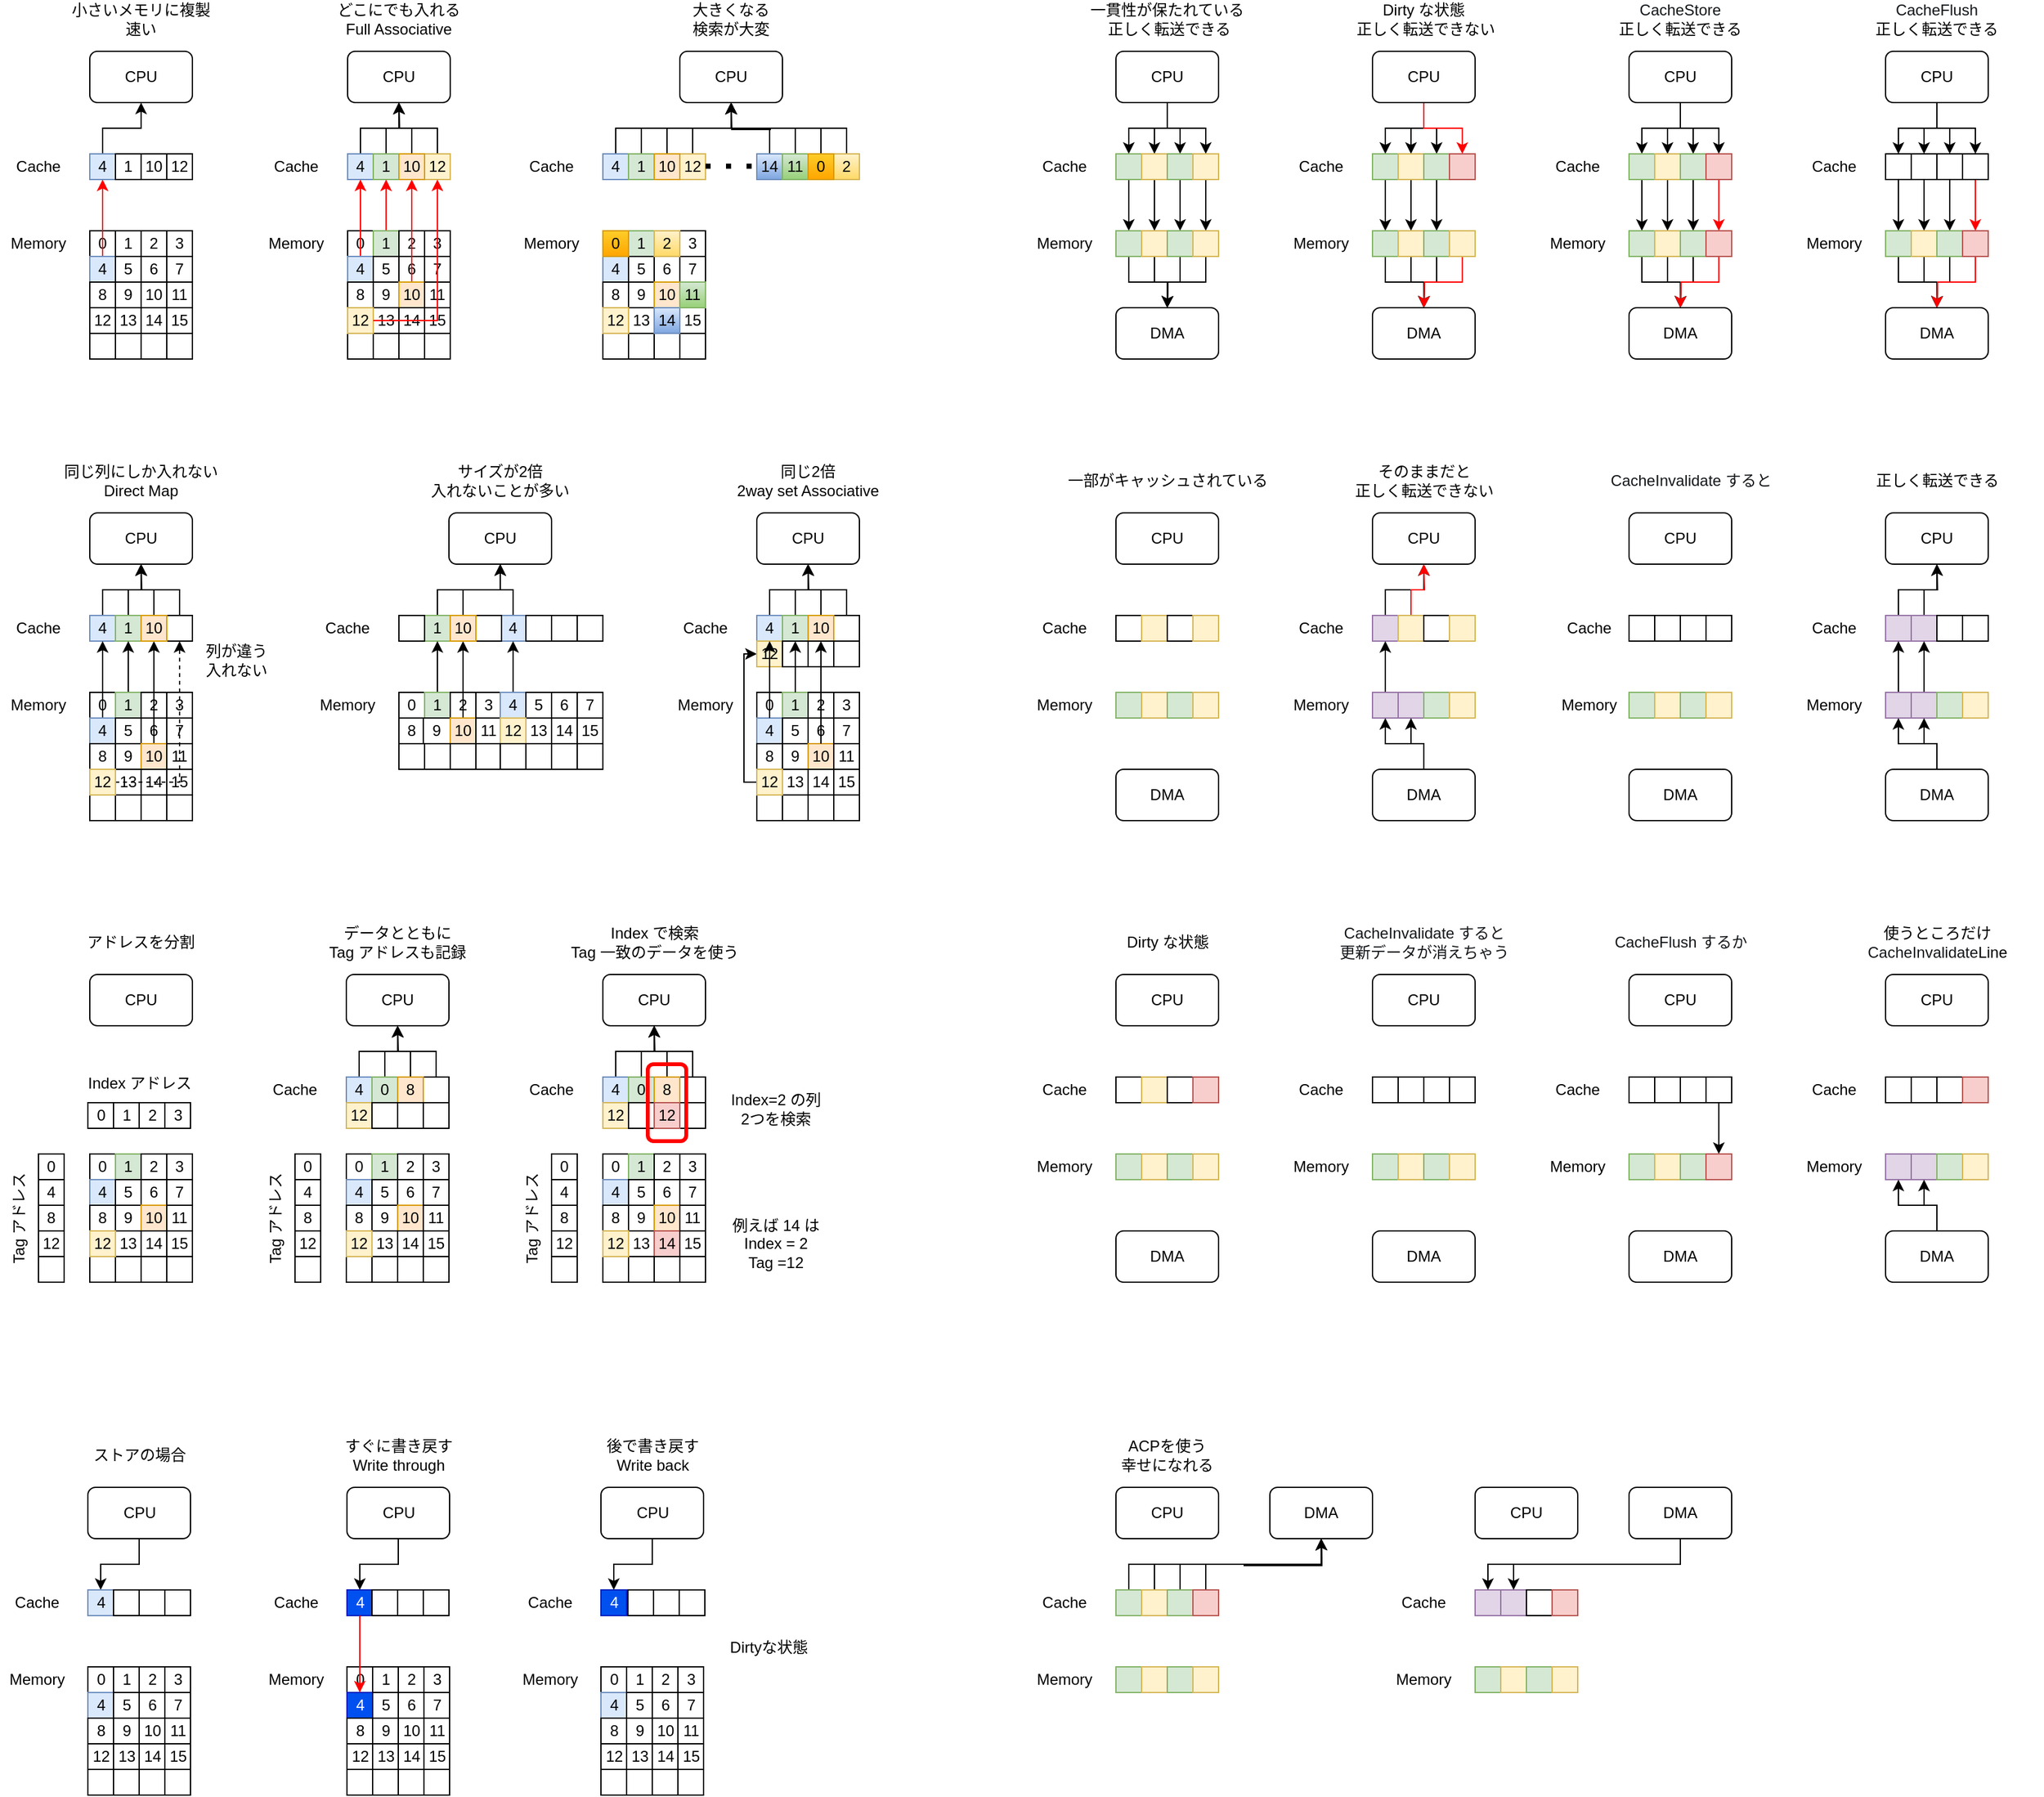 <mxfile version="13.6.2" type="device"><diagram id="LxDV9afJdBoulexWqzup" name="ページ1"><mxGraphModel dx="1576" dy="666" grid="1" gridSize="10" guides="1" tooltips="1" connect="1" arrows="1" fold="1" page="1" pageScale="1" pageWidth="827" pageHeight="1169" math="0" shadow="0"><root><mxCell id="0"/><mxCell id="1" parent="0"/><mxCell id="S-N18UPBbSxg0-epzey--14" style="edgeStyle=orthogonalEdgeStyle;rounded=0;orthogonalLoop=1;jettySize=auto;html=1;exitX=0.5;exitY=1;exitDx=0;exitDy=0;entryX=0.5;entryY=0;entryDx=0;entryDy=0;" parent="1" source="S-N18UPBbSxg0-epzey--1" target="S-N18UPBbSxg0-epzey--3" edge="1"><mxGeometry relative="1" as="geometry"/></mxCell><mxCell id="S-N18UPBbSxg0-epzey--15" style="edgeStyle=orthogonalEdgeStyle;rounded=0;orthogonalLoop=1;jettySize=auto;html=1;exitX=0.5;exitY=1;exitDx=0;exitDy=0;entryX=0.5;entryY=0;entryDx=0;entryDy=0;" parent="1" source="S-N18UPBbSxg0-epzey--1" target="S-N18UPBbSxg0-epzey--4" edge="1"><mxGeometry relative="1" as="geometry"/></mxCell><mxCell id="S-N18UPBbSxg0-epzey--16" style="edgeStyle=orthogonalEdgeStyle;rounded=0;orthogonalLoop=1;jettySize=auto;html=1;exitX=0.5;exitY=1;exitDx=0;exitDy=0;entryX=0.5;entryY=0;entryDx=0;entryDy=0;" parent="1" source="S-N18UPBbSxg0-epzey--1" target="S-N18UPBbSxg0-epzey--5" edge="1"><mxGeometry relative="1" as="geometry"/></mxCell><mxCell id="S-N18UPBbSxg0-epzey--17" style="edgeStyle=orthogonalEdgeStyle;rounded=0;orthogonalLoop=1;jettySize=auto;html=1;exitX=0.5;exitY=1;exitDx=0;exitDy=0;entryX=0.5;entryY=0;entryDx=0;entryDy=0;" parent="1" source="S-N18UPBbSxg0-epzey--1" target="S-N18UPBbSxg0-epzey--6" edge="1"><mxGeometry relative="1" as="geometry"/></mxCell><mxCell id="S-N18UPBbSxg0-epzey--1" value="CPU" style="rounded=1;whiteSpace=wrap;html=1;" parent="1" vertex="1"><mxGeometry x="80" y="160" width="80" height="40" as="geometry"/></mxCell><mxCell id="S-N18UPBbSxg0-epzey--2" value="一貫性が保たれている&lt;br&gt;&amp;nbsp;正しく転送できる" style="text;html=1;strokeColor=none;fillColor=none;align=center;verticalAlign=middle;whiteSpace=wrap;rounded=0;" parent="1" vertex="1"><mxGeometry x="55" y="120" width="130" height="30" as="geometry"/></mxCell><mxCell id="S-N18UPBbSxg0-epzey--18" style="edgeStyle=orthogonalEdgeStyle;rounded=0;orthogonalLoop=1;jettySize=auto;html=1;exitX=0.5;exitY=1;exitDx=0;exitDy=0;entryX=0.5;entryY=0;entryDx=0;entryDy=0;" parent="1" source="S-N18UPBbSxg0-epzey--3" target="S-N18UPBbSxg0-epzey--7" edge="1"><mxGeometry relative="1" as="geometry"/></mxCell><mxCell id="S-N18UPBbSxg0-epzey--3" value="" style="rounded=0;whiteSpace=wrap;html=1;fillColor=#d5e8d4;strokeColor=#82b366;" parent="1" vertex="1"><mxGeometry x="80" y="240" width="20" height="20" as="geometry"/></mxCell><mxCell id="S-N18UPBbSxg0-epzey--19" style="edgeStyle=orthogonalEdgeStyle;rounded=0;orthogonalLoop=1;jettySize=auto;html=1;exitX=0.5;exitY=1;exitDx=0;exitDy=0;entryX=0.5;entryY=0;entryDx=0;entryDy=0;" parent="1" source="S-N18UPBbSxg0-epzey--4" target="S-N18UPBbSxg0-epzey--8" edge="1"><mxGeometry relative="1" as="geometry"/></mxCell><mxCell id="S-N18UPBbSxg0-epzey--4" value="" style="rounded=0;whiteSpace=wrap;html=1;fillColor=#fff2cc;strokeColor=#d6b656;" parent="1" vertex="1"><mxGeometry x="100" y="240" width="20" height="20" as="geometry"/></mxCell><mxCell id="S-N18UPBbSxg0-epzey--20" style="edgeStyle=orthogonalEdgeStyle;rounded=0;orthogonalLoop=1;jettySize=auto;html=1;exitX=0.5;exitY=1;exitDx=0;exitDy=0;entryX=0.5;entryY=0;entryDx=0;entryDy=0;" parent="1" source="S-N18UPBbSxg0-epzey--5" target="S-N18UPBbSxg0-epzey--9" edge="1"><mxGeometry relative="1" as="geometry"/></mxCell><mxCell id="S-N18UPBbSxg0-epzey--5" value="" style="rounded=0;whiteSpace=wrap;html=1;fillColor=#d5e8d4;strokeColor=#82b366;" parent="1" vertex="1"><mxGeometry x="120" y="240" width="20" height="20" as="geometry"/></mxCell><mxCell id="S-N18UPBbSxg0-epzey--21" style="edgeStyle=orthogonalEdgeStyle;rounded=0;orthogonalLoop=1;jettySize=auto;html=1;exitX=0.5;exitY=1;exitDx=0;exitDy=0;entryX=0.5;entryY=0;entryDx=0;entryDy=0;" parent="1" source="S-N18UPBbSxg0-epzey--6" target="S-N18UPBbSxg0-epzey--10" edge="1"><mxGeometry relative="1" as="geometry"/></mxCell><mxCell id="S-N18UPBbSxg0-epzey--6" value="" style="rounded=0;whiteSpace=wrap;html=1;fillColor=#fff2cc;strokeColor=#d6b656;" parent="1" vertex="1"><mxGeometry x="140" y="240" width="20" height="20" as="geometry"/></mxCell><mxCell id="S-N18UPBbSxg0-epzey--22" style="edgeStyle=orthogonalEdgeStyle;rounded=0;orthogonalLoop=1;jettySize=auto;html=1;exitX=0.5;exitY=1;exitDx=0;exitDy=0;entryX=0.5;entryY=0;entryDx=0;entryDy=0;" parent="1" source="S-N18UPBbSxg0-epzey--7" target="S-N18UPBbSxg0-epzey--13" edge="1"><mxGeometry relative="1" as="geometry"/></mxCell><mxCell id="S-N18UPBbSxg0-epzey--7" value="" style="rounded=0;whiteSpace=wrap;html=1;fillColor=#d5e8d4;strokeColor=#82b366;" parent="1" vertex="1"><mxGeometry x="80" y="300" width="20" height="20" as="geometry"/></mxCell><mxCell id="S-N18UPBbSxg0-epzey--23" style="edgeStyle=orthogonalEdgeStyle;rounded=0;orthogonalLoop=1;jettySize=auto;html=1;exitX=0.5;exitY=1;exitDx=0;exitDy=0;" parent="1" source="S-N18UPBbSxg0-epzey--8" edge="1"><mxGeometry relative="1" as="geometry"><mxPoint x="120" y="360" as="targetPoint"/></mxGeometry></mxCell><mxCell id="S-N18UPBbSxg0-epzey--8" value="" style="rounded=0;whiteSpace=wrap;html=1;fillColor=#fff2cc;strokeColor=#d6b656;" parent="1" vertex="1"><mxGeometry x="100" y="300" width="20" height="20" as="geometry"/></mxCell><mxCell id="S-N18UPBbSxg0-epzey--24" style="edgeStyle=orthogonalEdgeStyle;rounded=0;orthogonalLoop=1;jettySize=auto;html=1;exitX=0.5;exitY=1;exitDx=0;exitDy=0;" parent="1" source="S-N18UPBbSxg0-epzey--9" edge="1"><mxGeometry relative="1" as="geometry"><mxPoint x="120" y="360" as="targetPoint"/></mxGeometry></mxCell><mxCell id="S-N18UPBbSxg0-epzey--9" value="" style="rounded=0;whiteSpace=wrap;html=1;fillColor=#d5e8d4;strokeColor=#82b366;" parent="1" vertex="1"><mxGeometry x="120" y="300" width="20" height="20" as="geometry"/></mxCell><mxCell id="S-N18UPBbSxg0-epzey--25" style="edgeStyle=orthogonalEdgeStyle;rounded=0;orthogonalLoop=1;jettySize=auto;html=1;exitX=0.5;exitY=1;exitDx=0;exitDy=0;" parent="1" source="S-N18UPBbSxg0-epzey--10" edge="1"><mxGeometry relative="1" as="geometry"><mxPoint x="120" y="360" as="targetPoint"/></mxGeometry></mxCell><mxCell id="S-N18UPBbSxg0-epzey--10" value="" style="rounded=0;whiteSpace=wrap;html=1;fillColor=#fff2cc;strokeColor=#d6b656;" parent="1" vertex="1"><mxGeometry x="140" y="300" width="20" height="20" as="geometry"/></mxCell><mxCell id="S-N18UPBbSxg0-epzey--11" value="Cache" style="text;html=1;strokeColor=none;fillColor=none;align=center;verticalAlign=middle;whiteSpace=wrap;rounded=0;" parent="1" vertex="1"><mxGeometry x="20" y="240" width="40" height="20" as="geometry"/></mxCell><mxCell id="S-N18UPBbSxg0-epzey--12" value="Memory" style="text;html=1;strokeColor=none;fillColor=none;align=center;verticalAlign=middle;whiteSpace=wrap;rounded=0;" parent="1" vertex="1"><mxGeometry x="20" y="300" width="40" height="20" as="geometry"/></mxCell><mxCell id="S-N18UPBbSxg0-epzey--13" value="DMA" style="rounded=1;whiteSpace=wrap;html=1;" parent="1" vertex="1"><mxGeometry x="80" y="360" width="80" height="40" as="geometry"/></mxCell><mxCell id="S-N18UPBbSxg0-epzey--26" style="edgeStyle=orthogonalEdgeStyle;rounded=0;orthogonalLoop=1;jettySize=auto;html=1;exitX=0.5;exitY=1;exitDx=0;exitDy=0;entryX=0.5;entryY=0;entryDx=0;entryDy=0;" parent="1" source="S-N18UPBbSxg0-epzey--30" target="S-N18UPBbSxg0-epzey--33" edge="1"><mxGeometry relative="1" as="geometry"/></mxCell><mxCell id="S-N18UPBbSxg0-epzey--27" style="edgeStyle=orthogonalEdgeStyle;rounded=0;orthogonalLoop=1;jettySize=auto;html=1;exitX=0.5;exitY=1;exitDx=0;exitDy=0;entryX=0.5;entryY=0;entryDx=0;entryDy=0;" parent="1" source="S-N18UPBbSxg0-epzey--30" target="S-N18UPBbSxg0-epzey--35" edge="1"><mxGeometry relative="1" as="geometry"/></mxCell><mxCell id="S-N18UPBbSxg0-epzey--28" style="edgeStyle=orthogonalEdgeStyle;rounded=0;orthogonalLoop=1;jettySize=auto;html=1;exitX=0.5;exitY=1;exitDx=0;exitDy=0;entryX=0.5;entryY=0;entryDx=0;entryDy=0;" parent="1" source="S-N18UPBbSxg0-epzey--30" target="S-N18UPBbSxg0-epzey--37" edge="1"><mxGeometry relative="1" as="geometry"/></mxCell><mxCell id="S-N18UPBbSxg0-epzey--29" style="edgeStyle=orthogonalEdgeStyle;rounded=0;orthogonalLoop=1;jettySize=auto;html=1;exitX=0.5;exitY=1;exitDx=0;exitDy=0;entryX=0.5;entryY=0;entryDx=0;entryDy=0;strokeColor=#FF0000;" parent="1" source="S-N18UPBbSxg0-epzey--30" target="S-N18UPBbSxg0-epzey--39" edge="1"><mxGeometry relative="1" as="geometry"/></mxCell><mxCell id="S-N18UPBbSxg0-epzey--30" value="CPU" style="rounded=1;whiteSpace=wrap;html=1;" parent="1" vertex="1"><mxGeometry x="280" y="160" width="80" height="40" as="geometry"/></mxCell><mxCell id="S-N18UPBbSxg0-epzey--31" value="Dirty な状態&lt;br&gt;&amp;nbsp;正しく転送できない" style="text;html=1;strokeColor=none;fillColor=none;align=center;verticalAlign=middle;whiteSpace=wrap;rounded=0;" parent="1" vertex="1"><mxGeometry x="255" y="120" width="130" height="30" as="geometry"/></mxCell><mxCell id="S-N18UPBbSxg0-epzey--32" style="edgeStyle=orthogonalEdgeStyle;rounded=0;orthogonalLoop=1;jettySize=auto;html=1;exitX=0.5;exitY=1;exitDx=0;exitDy=0;entryX=0.5;entryY=0;entryDx=0;entryDy=0;" parent="1" source="S-N18UPBbSxg0-epzey--33" target="S-N18UPBbSxg0-epzey--41" edge="1"><mxGeometry relative="1" as="geometry"/></mxCell><mxCell id="S-N18UPBbSxg0-epzey--33" value="" style="rounded=0;whiteSpace=wrap;html=1;fillColor=#d5e8d4;strokeColor=#82b366;" parent="1" vertex="1"><mxGeometry x="280" y="240" width="20" height="20" as="geometry"/></mxCell><mxCell id="S-N18UPBbSxg0-epzey--34" style="edgeStyle=orthogonalEdgeStyle;rounded=0;orthogonalLoop=1;jettySize=auto;html=1;exitX=0.5;exitY=1;exitDx=0;exitDy=0;entryX=0.5;entryY=0;entryDx=0;entryDy=0;" parent="1" source="S-N18UPBbSxg0-epzey--35" target="S-N18UPBbSxg0-epzey--43" edge="1"><mxGeometry relative="1" as="geometry"/></mxCell><mxCell id="S-N18UPBbSxg0-epzey--35" value="" style="rounded=0;whiteSpace=wrap;html=1;fillColor=#fff2cc;strokeColor=#d6b656;" parent="1" vertex="1"><mxGeometry x="300" y="240" width="20" height="20" as="geometry"/></mxCell><mxCell id="S-N18UPBbSxg0-epzey--36" style="edgeStyle=orthogonalEdgeStyle;rounded=0;orthogonalLoop=1;jettySize=auto;html=1;exitX=0.5;exitY=1;exitDx=0;exitDy=0;entryX=0.5;entryY=0;entryDx=0;entryDy=0;" parent="1" source="S-N18UPBbSxg0-epzey--37" target="S-N18UPBbSxg0-epzey--45" edge="1"><mxGeometry relative="1" as="geometry"/></mxCell><mxCell id="S-N18UPBbSxg0-epzey--37" value="" style="rounded=0;whiteSpace=wrap;html=1;fillColor=#d5e8d4;strokeColor=#82b366;" parent="1" vertex="1"><mxGeometry x="320" y="240" width="20" height="20" as="geometry"/></mxCell><mxCell id="S-N18UPBbSxg0-epzey--39" value="" style="rounded=0;whiteSpace=wrap;html=1;fillColor=#f8cecc;strokeColor=#b85450;" parent="1" vertex="1"><mxGeometry x="340" y="240" width="20" height="20" as="geometry"/></mxCell><mxCell id="S-N18UPBbSxg0-epzey--40" style="edgeStyle=orthogonalEdgeStyle;rounded=0;orthogonalLoop=1;jettySize=auto;html=1;exitX=0.5;exitY=1;exitDx=0;exitDy=0;entryX=0.5;entryY=0;entryDx=0;entryDy=0;" parent="1" source="S-N18UPBbSxg0-epzey--41" target="S-N18UPBbSxg0-epzey--50" edge="1"><mxGeometry relative="1" as="geometry"/></mxCell><mxCell id="S-N18UPBbSxg0-epzey--41" value="" style="rounded=0;whiteSpace=wrap;html=1;fillColor=#d5e8d4;strokeColor=#82b366;" parent="1" vertex="1"><mxGeometry x="280" y="300" width="20" height="20" as="geometry"/></mxCell><mxCell id="S-N18UPBbSxg0-epzey--42" style="edgeStyle=orthogonalEdgeStyle;rounded=0;orthogonalLoop=1;jettySize=auto;html=1;exitX=0.5;exitY=1;exitDx=0;exitDy=0;" parent="1" source="S-N18UPBbSxg0-epzey--43" edge="1"><mxGeometry relative="1" as="geometry"><mxPoint x="320" y="360" as="targetPoint"/></mxGeometry></mxCell><mxCell id="S-N18UPBbSxg0-epzey--43" value="" style="rounded=0;whiteSpace=wrap;html=1;fillColor=#fff2cc;strokeColor=#d6b656;" parent="1" vertex="1"><mxGeometry x="300" y="300" width="20" height="20" as="geometry"/></mxCell><mxCell id="S-N18UPBbSxg0-epzey--44" style="edgeStyle=orthogonalEdgeStyle;rounded=0;orthogonalLoop=1;jettySize=auto;html=1;exitX=0.5;exitY=1;exitDx=0;exitDy=0;" parent="1" source="S-N18UPBbSxg0-epzey--45" edge="1"><mxGeometry relative="1" as="geometry"><mxPoint x="320" y="360" as="targetPoint"/></mxGeometry></mxCell><mxCell id="S-N18UPBbSxg0-epzey--45" value="" style="rounded=0;whiteSpace=wrap;html=1;fillColor=#d5e8d4;strokeColor=#82b366;" parent="1" vertex="1"><mxGeometry x="320" y="300" width="20" height="20" as="geometry"/></mxCell><mxCell id="S-N18UPBbSxg0-epzey--46" style="edgeStyle=orthogonalEdgeStyle;rounded=0;orthogonalLoop=1;jettySize=auto;html=1;exitX=0.5;exitY=1;exitDx=0;exitDy=0;strokeColor=#FF0000;" parent="1" source="S-N18UPBbSxg0-epzey--47" edge="1"><mxGeometry relative="1" as="geometry"><mxPoint x="320" y="360" as="targetPoint"/></mxGeometry></mxCell><mxCell id="S-N18UPBbSxg0-epzey--47" value="" style="rounded=0;whiteSpace=wrap;html=1;fillColor=#fff2cc;strokeColor=#d6b656;" parent="1" vertex="1"><mxGeometry x="340" y="300" width="20" height="20" as="geometry"/></mxCell><mxCell id="S-N18UPBbSxg0-epzey--48" value="Cache" style="text;html=1;strokeColor=none;fillColor=none;align=center;verticalAlign=middle;whiteSpace=wrap;rounded=0;" parent="1" vertex="1"><mxGeometry x="220" y="240" width="40" height="20" as="geometry"/></mxCell><mxCell id="S-N18UPBbSxg0-epzey--49" value="Memory" style="text;html=1;strokeColor=none;fillColor=none;align=center;verticalAlign=middle;whiteSpace=wrap;rounded=0;" parent="1" vertex="1"><mxGeometry x="220" y="300" width="40" height="20" as="geometry"/></mxCell><mxCell id="S-N18UPBbSxg0-epzey--50" value="DMA" style="rounded=1;whiteSpace=wrap;html=1;" parent="1" vertex="1"><mxGeometry x="280" y="360" width="80" height="40" as="geometry"/></mxCell><mxCell id="S-N18UPBbSxg0-epzey--51" style="edgeStyle=orthogonalEdgeStyle;rounded=0;orthogonalLoop=1;jettySize=auto;html=1;exitX=0.5;exitY=1;exitDx=0;exitDy=0;entryX=0.5;entryY=0;entryDx=0;entryDy=0;" parent="1" source="S-N18UPBbSxg0-epzey--55" target="S-N18UPBbSxg0-epzey--58" edge="1"><mxGeometry relative="1" as="geometry"/></mxCell><mxCell id="S-N18UPBbSxg0-epzey--52" style="edgeStyle=orthogonalEdgeStyle;rounded=0;orthogonalLoop=1;jettySize=auto;html=1;exitX=0.5;exitY=1;exitDx=0;exitDy=0;entryX=0.5;entryY=0;entryDx=0;entryDy=0;" parent="1" source="S-N18UPBbSxg0-epzey--55" target="S-N18UPBbSxg0-epzey--60" edge="1"><mxGeometry relative="1" as="geometry"/></mxCell><mxCell id="S-N18UPBbSxg0-epzey--53" style="edgeStyle=orthogonalEdgeStyle;rounded=0;orthogonalLoop=1;jettySize=auto;html=1;exitX=0.5;exitY=1;exitDx=0;exitDy=0;entryX=0.5;entryY=0;entryDx=0;entryDy=0;" parent="1" source="S-N18UPBbSxg0-epzey--55" target="S-N18UPBbSxg0-epzey--62" edge="1"><mxGeometry relative="1" as="geometry"/></mxCell><mxCell id="S-N18UPBbSxg0-epzey--54" style="edgeStyle=orthogonalEdgeStyle;rounded=0;orthogonalLoop=1;jettySize=auto;html=1;exitX=0.5;exitY=1;exitDx=0;exitDy=0;entryX=0.5;entryY=0;entryDx=0;entryDy=0;" parent="1" source="S-N18UPBbSxg0-epzey--55" target="S-N18UPBbSxg0-epzey--63" edge="1"><mxGeometry relative="1" as="geometry"/></mxCell><mxCell id="S-N18UPBbSxg0-epzey--55" value="CPU" style="rounded=1;whiteSpace=wrap;html=1;" parent="1" vertex="1"><mxGeometry x="480" y="160" width="80" height="40" as="geometry"/></mxCell><mxCell id="S-N18UPBbSxg0-epzey--56" value="&lt;span style=&quot;color: rgb(20 , 23 , 26) ; font-size: 12px ; background-color: rgb(255 , 255 , 255)&quot;&gt;CacheStore&lt;br&gt;&lt;/span&gt;正しく転送できる" style="text;html=1;strokeColor=none;fillColor=none;align=center;verticalAlign=middle;whiteSpace=wrap;rounded=0;fontSize=12;" parent="1" vertex="1"><mxGeometry x="455" y="120" width="130" height="30" as="geometry"/></mxCell><mxCell id="S-N18UPBbSxg0-epzey--57" style="edgeStyle=orthogonalEdgeStyle;rounded=0;orthogonalLoop=1;jettySize=auto;html=1;exitX=0.5;exitY=1;exitDx=0;exitDy=0;entryX=0.5;entryY=0;entryDx=0;entryDy=0;" parent="1" source="S-N18UPBbSxg0-epzey--58" target="S-N18UPBbSxg0-epzey--65" edge="1"><mxGeometry relative="1" as="geometry"/></mxCell><mxCell id="S-N18UPBbSxg0-epzey--58" value="" style="rounded=0;whiteSpace=wrap;html=1;fillColor=#d5e8d4;strokeColor=#82b366;" parent="1" vertex="1"><mxGeometry x="480" y="240" width="20" height="20" as="geometry"/></mxCell><mxCell id="S-N18UPBbSxg0-epzey--59" style="edgeStyle=orthogonalEdgeStyle;rounded=0;orthogonalLoop=1;jettySize=auto;html=1;exitX=0.5;exitY=1;exitDx=0;exitDy=0;entryX=0.5;entryY=0;entryDx=0;entryDy=0;" parent="1" source="S-N18UPBbSxg0-epzey--60" target="S-N18UPBbSxg0-epzey--67" edge="1"><mxGeometry relative="1" as="geometry"/></mxCell><mxCell id="S-N18UPBbSxg0-epzey--60" value="" style="rounded=0;whiteSpace=wrap;html=1;fillColor=#fff2cc;strokeColor=#d6b656;" parent="1" vertex="1"><mxGeometry x="500" y="240" width="20" height="20" as="geometry"/></mxCell><mxCell id="S-N18UPBbSxg0-epzey--61" style="edgeStyle=orthogonalEdgeStyle;rounded=0;orthogonalLoop=1;jettySize=auto;html=1;exitX=0.5;exitY=1;exitDx=0;exitDy=0;entryX=0.5;entryY=0;entryDx=0;entryDy=0;" parent="1" source="S-N18UPBbSxg0-epzey--62" target="S-N18UPBbSxg0-epzey--69" edge="1"><mxGeometry relative="1" as="geometry"/></mxCell><mxCell id="S-N18UPBbSxg0-epzey--62" value="" style="rounded=0;whiteSpace=wrap;html=1;fillColor=#d5e8d4;strokeColor=#82b366;" parent="1" vertex="1"><mxGeometry x="520" y="240" width="20" height="20" as="geometry"/></mxCell><mxCell id="S-N18UPBbSxg0-epzey--75" style="edgeStyle=orthogonalEdgeStyle;rounded=0;orthogonalLoop=1;jettySize=auto;html=1;exitX=0.5;exitY=1;exitDx=0;exitDy=0;entryX=0.5;entryY=0;entryDx=0;entryDy=0;fontSize=12;strokeColor=#FF0000;" parent="1" source="S-N18UPBbSxg0-epzey--63" target="S-N18UPBbSxg0-epzey--71" edge="1"><mxGeometry relative="1" as="geometry"/></mxCell><mxCell id="S-N18UPBbSxg0-epzey--63" value="" style="rounded=0;whiteSpace=wrap;html=1;fillColor=#f8cecc;strokeColor=#b85450;" parent="1" vertex="1"><mxGeometry x="540" y="240" width="20" height="20" as="geometry"/></mxCell><mxCell id="S-N18UPBbSxg0-epzey--64" style="edgeStyle=orthogonalEdgeStyle;rounded=0;orthogonalLoop=1;jettySize=auto;html=1;exitX=0.5;exitY=1;exitDx=0;exitDy=0;entryX=0.5;entryY=0;entryDx=0;entryDy=0;" parent="1" source="S-N18UPBbSxg0-epzey--65" target="S-N18UPBbSxg0-epzey--74" edge="1"><mxGeometry relative="1" as="geometry"/></mxCell><mxCell id="S-N18UPBbSxg0-epzey--65" value="" style="rounded=0;whiteSpace=wrap;html=1;fillColor=#d5e8d4;strokeColor=#82b366;" parent="1" vertex="1"><mxGeometry x="480" y="300" width="20" height="20" as="geometry"/></mxCell><mxCell id="S-N18UPBbSxg0-epzey--66" style="edgeStyle=orthogonalEdgeStyle;rounded=0;orthogonalLoop=1;jettySize=auto;html=1;exitX=0.5;exitY=1;exitDx=0;exitDy=0;" parent="1" source="S-N18UPBbSxg0-epzey--67" edge="1"><mxGeometry relative="1" as="geometry"><mxPoint x="520" y="360" as="targetPoint"/></mxGeometry></mxCell><mxCell id="S-N18UPBbSxg0-epzey--67" value="" style="rounded=0;whiteSpace=wrap;html=1;fillColor=#fff2cc;strokeColor=#d6b656;" parent="1" vertex="1"><mxGeometry x="500" y="300" width="20" height="20" as="geometry"/></mxCell><mxCell id="S-N18UPBbSxg0-epzey--68" style="edgeStyle=orthogonalEdgeStyle;rounded=0;orthogonalLoop=1;jettySize=auto;html=1;exitX=0.5;exitY=1;exitDx=0;exitDy=0;" parent="1" source="S-N18UPBbSxg0-epzey--69" edge="1"><mxGeometry relative="1" as="geometry"><mxPoint x="520" y="360" as="targetPoint"/></mxGeometry></mxCell><mxCell id="S-N18UPBbSxg0-epzey--69" value="" style="rounded=0;whiteSpace=wrap;html=1;fillColor=#d5e8d4;strokeColor=#82b366;" parent="1" vertex="1"><mxGeometry x="520" y="300" width="20" height="20" as="geometry"/></mxCell><mxCell id="S-N18UPBbSxg0-epzey--70" style="edgeStyle=orthogonalEdgeStyle;rounded=0;orthogonalLoop=1;jettySize=auto;html=1;exitX=0.5;exitY=1;exitDx=0;exitDy=0;strokeColor=#FF0000;" parent="1" source="S-N18UPBbSxg0-epzey--71" edge="1"><mxGeometry relative="1" as="geometry"><mxPoint x="520" y="360" as="targetPoint"/></mxGeometry></mxCell><mxCell id="S-N18UPBbSxg0-epzey--71" value="" style="rounded=0;whiteSpace=wrap;html=1;fillColor=#f8cecc;strokeColor=#b85450;" parent="1" vertex="1"><mxGeometry x="540" y="300" width="20" height="20" as="geometry"/></mxCell><mxCell id="S-N18UPBbSxg0-epzey--72" value="Cache" style="text;html=1;strokeColor=none;fillColor=none;align=center;verticalAlign=middle;whiteSpace=wrap;rounded=0;" parent="1" vertex="1"><mxGeometry x="420" y="240" width="40" height="20" as="geometry"/></mxCell><mxCell id="S-N18UPBbSxg0-epzey--73" value="Memory" style="text;html=1;strokeColor=none;fillColor=none;align=center;verticalAlign=middle;whiteSpace=wrap;rounded=0;" parent="1" vertex="1"><mxGeometry x="420" y="300" width="40" height="20" as="geometry"/></mxCell><mxCell id="S-N18UPBbSxg0-epzey--74" value="DMA" style="rounded=1;whiteSpace=wrap;html=1;" parent="1" vertex="1"><mxGeometry x="480" y="360" width="80" height="40" as="geometry"/></mxCell><mxCell id="S-N18UPBbSxg0-epzey--100" style="edgeStyle=orthogonalEdgeStyle;rounded=0;orthogonalLoop=1;jettySize=auto;html=1;exitX=0.5;exitY=1;exitDx=0;exitDy=0;entryX=0.5;entryY=0;entryDx=0;entryDy=0;" parent="1" source="S-N18UPBbSxg0-epzey--104" target="S-N18UPBbSxg0-epzey--107" edge="1"><mxGeometry relative="1" as="geometry"/></mxCell><mxCell id="S-N18UPBbSxg0-epzey--101" style="edgeStyle=orthogonalEdgeStyle;rounded=0;orthogonalLoop=1;jettySize=auto;html=1;exitX=0.5;exitY=1;exitDx=0;exitDy=0;entryX=0.5;entryY=0;entryDx=0;entryDy=0;" parent="1" source="S-N18UPBbSxg0-epzey--104" target="S-N18UPBbSxg0-epzey--109" edge="1"><mxGeometry relative="1" as="geometry"/></mxCell><mxCell id="S-N18UPBbSxg0-epzey--102" style="edgeStyle=orthogonalEdgeStyle;rounded=0;orthogonalLoop=1;jettySize=auto;html=1;exitX=0.5;exitY=1;exitDx=0;exitDy=0;entryX=0.5;entryY=0;entryDx=0;entryDy=0;" parent="1" source="S-N18UPBbSxg0-epzey--104" target="S-N18UPBbSxg0-epzey--111" edge="1"><mxGeometry relative="1" as="geometry"/></mxCell><mxCell id="S-N18UPBbSxg0-epzey--103" style="edgeStyle=orthogonalEdgeStyle;rounded=0;orthogonalLoop=1;jettySize=auto;html=1;exitX=0.5;exitY=1;exitDx=0;exitDy=0;entryX=0.5;entryY=0;entryDx=0;entryDy=0;" parent="1" source="S-N18UPBbSxg0-epzey--104" target="S-N18UPBbSxg0-epzey--113" edge="1"><mxGeometry relative="1" as="geometry"/></mxCell><mxCell id="S-N18UPBbSxg0-epzey--104" value="CPU" style="rounded=1;whiteSpace=wrap;html=1;" parent="1" vertex="1"><mxGeometry x="680" y="160" width="80" height="40" as="geometry"/></mxCell><mxCell id="S-N18UPBbSxg0-epzey--105" value="&lt;span style=&quot;color: rgb(20, 23, 26); font-size: 12px; background-color: rgb(255, 255, 255);&quot;&gt;CacheFlush&lt;br style=&quot;font-size: 12px;&quot;&gt;&lt;/span&gt;正しく転送できる" style="text;html=1;strokeColor=none;fillColor=none;align=center;verticalAlign=middle;whiteSpace=wrap;rounded=0;fontSize=12;" parent="1" vertex="1"><mxGeometry x="655" y="120" width="130" height="30" as="geometry"/></mxCell><mxCell id="S-N18UPBbSxg0-epzey--106" style="edgeStyle=orthogonalEdgeStyle;rounded=0;orthogonalLoop=1;jettySize=auto;html=1;exitX=0.5;exitY=1;exitDx=0;exitDy=0;entryX=0.5;entryY=0;entryDx=0;entryDy=0;" parent="1" source="S-N18UPBbSxg0-epzey--107" target="S-N18UPBbSxg0-epzey--115" edge="1"><mxGeometry relative="1" as="geometry"/></mxCell><mxCell id="S-N18UPBbSxg0-epzey--107" value="" style="rounded=0;whiteSpace=wrap;html=1;" parent="1" vertex="1"><mxGeometry x="680" y="240" width="20" height="20" as="geometry"/></mxCell><mxCell id="S-N18UPBbSxg0-epzey--108" style="edgeStyle=orthogonalEdgeStyle;rounded=0;orthogonalLoop=1;jettySize=auto;html=1;exitX=0.5;exitY=1;exitDx=0;exitDy=0;entryX=0.5;entryY=0;entryDx=0;entryDy=0;" parent="1" source="S-N18UPBbSxg0-epzey--109" target="S-N18UPBbSxg0-epzey--117" edge="1"><mxGeometry relative="1" as="geometry"/></mxCell><mxCell id="S-N18UPBbSxg0-epzey--109" value="" style="rounded=0;whiteSpace=wrap;html=1;" parent="1" vertex="1"><mxGeometry x="700" y="240" width="20" height="20" as="geometry"/></mxCell><mxCell id="S-N18UPBbSxg0-epzey--110" style="edgeStyle=orthogonalEdgeStyle;rounded=0;orthogonalLoop=1;jettySize=auto;html=1;exitX=0.5;exitY=1;exitDx=0;exitDy=0;entryX=0.5;entryY=0;entryDx=0;entryDy=0;" parent="1" source="S-N18UPBbSxg0-epzey--111" target="S-N18UPBbSxg0-epzey--119" edge="1"><mxGeometry relative="1" as="geometry"/></mxCell><mxCell id="S-N18UPBbSxg0-epzey--111" value="" style="rounded=0;whiteSpace=wrap;html=1;" parent="1" vertex="1"><mxGeometry x="720" y="240" width="20" height="20" as="geometry"/></mxCell><mxCell id="S-N18UPBbSxg0-epzey--112" style="edgeStyle=orthogonalEdgeStyle;rounded=0;orthogonalLoop=1;jettySize=auto;html=1;exitX=0.5;exitY=1;exitDx=0;exitDy=0;entryX=0.5;entryY=0;entryDx=0;entryDy=0;fontSize=12;strokeColor=#FF0000;" parent="1" source="S-N18UPBbSxg0-epzey--113" target="S-N18UPBbSxg0-epzey--121" edge="1"><mxGeometry relative="1" as="geometry"/></mxCell><mxCell id="S-N18UPBbSxg0-epzey--113" value="" style="rounded=0;whiteSpace=wrap;html=1;" parent="1" vertex="1"><mxGeometry x="740" y="240" width="20" height="20" as="geometry"/></mxCell><mxCell id="S-N18UPBbSxg0-epzey--114" style="edgeStyle=orthogonalEdgeStyle;rounded=0;orthogonalLoop=1;jettySize=auto;html=1;exitX=0.5;exitY=1;exitDx=0;exitDy=0;entryX=0.5;entryY=0;entryDx=0;entryDy=0;" parent="1" source="S-N18UPBbSxg0-epzey--115" target="S-N18UPBbSxg0-epzey--124" edge="1"><mxGeometry relative="1" as="geometry"/></mxCell><mxCell id="S-N18UPBbSxg0-epzey--115" value="" style="rounded=0;whiteSpace=wrap;html=1;fillColor=#d5e8d4;strokeColor=#82b366;" parent="1" vertex="1"><mxGeometry x="680" y="300" width="20" height="20" as="geometry"/></mxCell><mxCell id="S-N18UPBbSxg0-epzey--116" style="edgeStyle=orthogonalEdgeStyle;rounded=0;orthogonalLoop=1;jettySize=auto;html=1;exitX=0.5;exitY=1;exitDx=0;exitDy=0;" parent="1" source="S-N18UPBbSxg0-epzey--117" edge="1"><mxGeometry relative="1" as="geometry"><mxPoint x="720" y="360" as="targetPoint"/></mxGeometry></mxCell><mxCell id="S-N18UPBbSxg0-epzey--117" value="" style="rounded=0;whiteSpace=wrap;html=1;fillColor=#fff2cc;strokeColor=#d6b656;" parent="1" vertex="1"><mxGeometry x="700" y="300" width="20" height="20" as="geometry"/></mxCell><mxCell id="S-N18UPBbSxg0-epzey--118" style="edgeStyle=orthogonalEdgeStyle;rounded=0;orthogonalLoop=1;jettySize=auto;html=1;exitX=0.5;exitY=1;exitDx=0;exitDy=0;" parent="1" source="S-N18UPBbSxg0-epzey--119" edge="1"><mxGeometry relative="1" as="geometry"><mxPoint x="720" y="360" as="targetPoint"/></mxGeometry></mxCell><mxCell id="S-N18UPBbSxg0-epzey--119" value="" style="rounded=0;whiteSpace=wrap;html=1;fillColor=#d5e8d4;strokeColor=#82b366;" parent="1" vertex="1"><mxGeometry x="720" y="300" width="20" height="20" as="geometry"/></mxCell><mxCell id="S-N18UPBbSxg0-epzey--120" style="edgeStyle=orthogonalEdgeStyle;rounded=0;orthogonalLoop=1;jettySize=auto;html=1;exitX=0.5;exitY=1;exitDx=0;exitDy=0;strokeColor=#FF0000;" parent="1" source="S-N18UPBbSxg0-epzey--121" edge="1"><mxGeometry relative="1" as="geometry"><mxPoint x="720" y="360" as="targetPoint"/></mxGeometry></mxCell><mxCell id="S-N18UPBbSxg0-epzey--121" value="" style="rounded=0;whiteSpace=wrap;html=1;fillColor=#f8cecc;strokeColor=#b85450;" parent="1" vertex="1"><mxGeometry x="740" y="300" width="20" height="20" as="geometry"/></mxCell><mxCell id="S-N18UPBbSxg0-epzey--122" value="Cache" style="text;html=1;strokeColor=none;fillColor=none;align=center;verticalAlign=middle;whiteSpace=wrap;rounded=0;" parent="1" vertex="1"><mxGeometry x="620" y="240" width="40" height="20" as="geometry"/></mxCell><mxCell id="S-N18UPBbSxg0-epzey--123" value="Memory" style="text;html=1;strokeColor=none;fillColor=none;align=center;verticalAlign=middle;whiteSpace=wrap;rounded=0;" parent="1" vertex="1"><mxGeometry x="620" y="300" width="40" height="20" as="geometry"/></mxCell><mxCell id="S-N18UPBbSxg0-epzey--124" value="DMA" style="rounded=1;whiteSpace=wrap;html=1;" parent="1" vertex="1"><mxGeometry x="680" y="360" width="80" height="40" as="geometry"/></mxCell><mxCell id="S-N18UPBbSxg0-epzey--129" value="CPU" style="rounded=1;whiteSpace=wrap;html=1;" parent="1" vertex="1"><mxGeometry x="80" y="520" width="80" height="40" as="geometry"/></mxCell><mxCell id="S-N18UPBbSxg0-epzey--130" value="一部がキャッシュされている&lt;br&gt;" style="text;html=1;strokeColor=none;fillColor=none;align=center;verticalAlign=middle;whiteSpace=wrap;rounded=0;" parent="1" vertex="1"><mxGeometry x="37.5" y="480" width="165" height="30" as="geometry"/></mxCell><mxCell id="S-N18UPBbSxg0-epzey--132" value="" style="rounded=0;whiteSpace=wrap;html=1;" parent="1" vertex="1"><mxGeometry x="80" y="600" width="20" height="20" as="geometry"/></mxCell><mxCell id="S-N18UPBbSxg0-epzey--134" value="" style="rounded=0;whiteSpace=wrap;html=1;fillColor=#fff2cc;strokeColor=#d6b656;" parent="1" vertex="1"><mxGeometry x="100" y="600" width="20" height="20" as="geometry"/></mxCell><mxCell id="S-N18UPBbSxg0-epzey--136" value="" style="rounded=0;whiteSpace=wrap;html=1;" parent="1" vertex="1"><mxGeometry x="120" y="600" width="20" height="20" as="geometry"/></mxCell><mxCell id="S-N18UPBbSxg0-epzey--138" value="" style="rounded=0;whiteSpace=wrap;html=1;fillColor=#fff2cc;strokeColor=#d6b656;" parent="1" vertex="1"><mxGeometry x="140" y="600" width="20" height="20" as="geometry"/></mxCell><mxCell id="S-N18UPBbSxg0-epzey--140" value="" style="rounded=0;whiteSpace=wrap;html=1;fillColor=#d5e8d4;strokeColor=#82b366;" parent="1" vertex="1"><mxGeometry x="80" y="660" width="20" height="20" as="geometry"/></mxCell><mxCell id="S-N18UPBbSxg0-epzey--142" value="" style="rounded=0;whiteSpace=wrap;html=1;fillColor=#fff2cc;strokeColor=#d6b656;" parent="1" vertex="1"><mxGeometry x="100" y="660" width="20" height="20" as="geometry"/></mxCell><mxCell id="S-N18UPBbSxg0-epzey--144" value="" style="rounded=0;whiteSpace=wrap;html=1;fillColor=#d5e8d4;strokeColor=#82b366;" parent="1" vertex="1"><mxGeometry x="120" y="660" width="20" height="20" as="geometry"/></mxCell><mxCell id="S-N18UPBbSxg0-epzey--146" value="" style="rounded=0;whiteSpace=wrap;html=1;fillColor=#fff2cc;strokeColor=#d6b656;" parent="1" vertex="1"><mxGeometry x="140" y="660" width="20" height="20" as="geometry"/></mxCell><mxCell id="S-N18UPBbSxg0-epzey--147" value="Cache" style="text;html=1;strokeColor=none;fillColor=none;align=center;verticalAlign=middle;whiteSpace=wrap;rounded=0;" parent="1" vertex="1"><mxGeometry x="20" y="600" width="40" height="20" as="geometry"/></mxCell><mxCell id="S-N18UPBbSxg0-epzey--148" value="Memory" style="text;html=1;strokeColor=none;fillColor=none;align=center;verticalAlign=middle;whiteSpace=wrap;rounded=0;" parent="1" vertex="1"><mxGeometry x="20" y="660" width="40" height="20" as="geometry"/></mxCell><mxCell id="S-N18UPBbSxg0-epzey--149" value="DMA" style="rounded=1;whiteSpace=wrap;html=1;" parent="1" vertex="1"><mxGeometry x="80" y="720" width="80" height="40" as="geometry"/></mxCell><mxCell id="S-N18UPBbSxg0-epzey--160" value="CPU" style="rounded=1;whiteSpace=wrap;html=1;" parent="1" vertex="1"><mxGeometry x="280" y="520" width="80" height="40" as="geometry"/></mxCell><mxCell id="S-N18UPBbSxg0-epzey--161" value="そのままだと&lt;br&gt;正しく転送できない" style="text;html=1;strokeColor=none;fillColor=none;align=center;verticalAlign=middle;whiteSpace=wrap;rounded=0;" parent="1" vertex="1"><mxGeometry x="237.5" y="480" width="165" height="30" as="geometry"/></mxCell><mxCell id="S-N18UPBbSxg0-epzey--162" style="edgeStyle=orthogonalEdgeStyle;rounded=0;orthogonalLoop=1;jettySize=auto;html=1;exitX=0.5;exitY=0;exitDx=0;exitDy=0;entryX=0.5;entryY=1;entryDx=0;entryDy=0;strokeColor=#000000;fontSize=12;" parent="1" source="S-N18UPBbSxg0-epzey--163" target="S-N18UPBbSxg0-epzey--160" edge="1"><mxGeometry relative="1" as="geometry"/></mxCell><mxCell id="S-N18UPBbSxg0-epzey--163" value="" style="rounded=0;whiteSpace=wrap;html=1;fillColor=#e1d5e7;strokeColor=#9673a6;" parent="1" vertex="1"><mxGeometry x="280" y="600" width="20" height="20" as="geometry"/></mxCell><mxCell id="S-N18UPBbSxg0-epzey--164" style="edgeStyle=orthogonalEdgeStyle;rounded=0;orthogonalLoop=1;jettySize=auto;html=1;exitX=0.5;exitY=0;exitDx=0;exitDy=0;fontSize=12;strokeColor=#FF0000;" parent="1" source="S-N18UPBbSxg0-epzey--165" edge="1"><mxGeometry relative="1" as="geometry"><mxPoint x="320" y="560" as="targetPoint"/></mxGeometry></mxCell><mxCell id="S-N18UPBbSxg0-epzey--165" value="" style="rounded=0;whiteSpace=wrap;html=1;fillColor=#fff2cc;strokeColor=#d6b656;" parent="1" vertex="1"><mxGeometry x="300" y="600" width="20" height="20" as="geometry"/></mxCell><mxCell id="S-N18UPBbSxg0-epzey--166" value="" style="rounded=0;whiteSpace=wrap;html=1;" parent="1" vertex="1"><mxGeometry x="320" y="600" width="20" height="20" as="geometry"/></mxCell><mxCell id="S-N18UPBbSxg0-epzey--167" value="" style="rounded=0;whiteSpace=wrap;html=1;fillColor=#fff2cc;strokeColor=#d6b656;" parent="1" vertex="1"><mxGeometry x="340" y="600" width="20" height="20" as="geometry"/></mxCell><mxCell id="S-N18UPBbSxg0-epzey--168" style="edgeStyle=orthogonalEdgeStyle;rounded=0;orthogonalLoop=1;jettySize=auto;html=1;exitX=0.5;exitY=0;exitDx=0;exitDy=0;entryX=0.5;entryY=1;entryDx=0;entryDy=0;strokeColor=#000000;fontSize=12;" parent="1" source="S-N18UPBbSxg0-epzey--169" target="S-N18UPBbSxg0-epzey--163" edge="1"><mxGeometry relative="1" as="geometry"/></mxCell><mxCell id="S-N18UPBbSxg0-epzey--169" value="" style="rounded=0;whiteSpace=wrap;html=1;fillColor=#e1d5e7;strokeColor=#9673a6;" parent="1" vertex="1"><mxGeometry x="280" y="660" width="20" height="20" as="geometry"/></mxCell><mxCell id="S-N18UPBbSxg0-epzey--170" value="" style="rounded=0;whiteSpace=wrap;html=1;fillColor=#e1d5e7;strokeColor=#9673a6;" parent="1" vertex="1"><mxGeometry x="300" y="660" width="20" height="20" as="geometry"/></mxCell><mxCell id="S-N18UPBbSxg0-epzey--171" value="" style="rounded=0;whiteSpace=wrap;html=1;fillColor=#d5e8d4;strokeColor=#82b366;" parent="1" vertex="1"><mxGeometry x="320" y="660" width="20" height="20" as="geometry"/></mxCell><mxCell id="S-N18UPBbSxg0-epzey--172" value="" style="rounded=0;whiteSpace=wrap;html=1;fillColor=#fff2cc;strokeColor=#d6b656;" parent="1" vertex="1"><mxGeometry x="340" y="660" width="20" height="20" as="geometry"/></mxCell><mxCell id="S-N18UPBbSxg0-epzey--173" value="Cache" style="text;html=1;strokeColor=none;fillColor=none;align=center;verticalAlign=middle;whiteSpace=wrap;rounded=0;" parent="1" vertex="1"><mxGeometry x="220" y="600" width="40" height="20" as="geometry"/></mxCell><mxCell id="S-N18UPBbSxg0-epzey--174" value="Memory" style="text;html=1;strokeColor=none;fillColor=none;align=center;verticalAlign=middle;whiteSpace=wrap;rounded=0;" parent="1" vertex="1"><mxGeometry x="220" y="660" width="40" height="20" as="geometry"/></mxCell><mxCell id="S-N18UPBbSxg0-epzey--175" style="edgeStyle=orthogonalEdgeStyle;rounded=0;orthogonalLoop=1;jettySize=auto;html=1;exitX=0.5;exitY=0;exitDx=0;exitDy=0;entryX=0.5;entryY=1;entryDx=0;entryDy=0;fontSize=12;" parent="1" source="S-N18UPBbSxg0-epzey--177" target="S-N18UPBbSxg0-epzey--169" edge="1"><mxGeometry relative="1" as="geometry"/></mxCell><mxCell id="S-N18UPBbSxg0-epzey--176" style="edgeStyle=orthogonalEdgeStyle;rounded=0;orthogonalLoop=1;jettySize=auto;html=1;exitX=0.5;exitY=0;exitDx=0;exitDy=0;entryX=0.5;entryY=1;entryDx=0;entryDy=0;strokeColor=#000000;fontSize=12;" parent="1" source="S-N18UPBbSxg0-epzey--177" target="S-N18UPBbSxg0-epzey--170" edge="1"><mxGeometry relative="1" as="geometry"/></mxCell><mxCell id="S-N18UPBbSxg0-epzey--177" value="DMA" style="rounded=1;whiteSpace=wrap;html=1;" parent="1" vertex="1"><mxGeometry x="280" y="720" width="80" height="40" as="geometry"/></mxCell><mxCell id="S-N18UPBbSxg0-epzey--178" value="CPU" style="rounded=1;whiteSpace=wrap;html=1;" parent="1" vertex="1"><mxGeometry x="480" y="520" width="80" height="40" as="geometry"/></mxCell><mxCell id="S-N18UPBbSxg0-epzey--180" value="" style="rounded=0;whiteSpace=wrap;html=1;" parent="1" vertex="1"><mxGeometry x="480" y="600" width="20" height="20" as="geometry"/></mxCell><mxCell id="S-N18UPBbSxg0-epzey--182" value="" style="rounded=0;whiteSpace=wrap;html=1;" parent="1" vertex="1"><mxGeometry x="500" y="600" width="20" height="20" as="geometry"/></mxCell><mxCell id="S-N18UPBbSxg0-epzey--183" value="" style="rounded=0;whiteSpace=wrap;html=1;" parent="1" vertex="1"><mxGeometry x="520" y="600" width="20" height="20" as="geometry"/></mxCell><mxCell id="S-N18UPBbSxg0-epzey--184" value="" style="rounded=0;whiteSpace=wrap;html=1;" parent="1" vertex="1"><mxGeometry x="540" y="600" width="20" height="20" as="geometry"/></mxCell><mxCell id="S-N18UPBbSxg0-epzey--186" value="" style="rounded=0;whiteSpace=wrap;html=1;fillColor=#d5e8d4;strokeColor=#82b366;" parent="1" vertex="1"><mxGeometry x="480" y="660" width="20" height="20" as="geometry"/></mxCell><mxCell id="S-N18UPBbSxg0-epzey--187" value="" style="rounded=0;whiteSpace=wrap;html=1;fillColor=#fff2cc;strokeColor=#d6b656;" parent="1" vertex="1"><mxGeometry x="500" y="660" width="20" height="20" as="geometry"/></mxCell><mxCell id="S-N18UPBbSxg0-epzey--188" value="" style="rounded=0;whiteSpace=wrap;html=1;fillColor=#d5e8d4;strokeColor=#82b366;" parent="1" vertex="1"><mxGeometry x="520" y="660" width="20" height="20" as="geometry"/></mxCell><mxCell id="S-N18UPBbSxg0-epzey--189" value="" style="rounded=0;whiteSpace=wrap;html=1;fillColor=#fff2cc;strokeColor=#d6b656;" parent="1" vertex="1"><mxGeometry x="540" y="660" width="20" height="20" as="geometry"/></mxCell><mxCell id="S-N18UPBbSxg0-epzey--190" value="Cache" style="text;html=1;strokeColor=none;fillColor=none;align=center;verticalAlign=middle;whiteSpace=wrap;rounded=0;" parent="1" vertex="1"><mxGeometry x="428.75" y="600" width="40" height="20" as="geometry"/></mxCell><mxCell id="S-N18UPBbSxg0-epzey--191" value="Memory" style="text;html=1;strokeColor=none;fillColor=none;align=center;verticalAlign=middle;whiteSpace=wrap;rounded=0;" parent="1" vertex="1"><mxGeometry x="428.75" y="660" width="40" height="20" as="geometry"/></mxCell><mxCell id="S-N18UPBbSxg0-epzey--194" value="DMA" style="rounded=1;whiteSpace=wrap;html=1;" parent="1" vertex="1"><mxGeometry x="480" y="720" width="80" height="40" as="geometry"/></mxCell><mxCell id="S-N18UPBbSxg0-epzey--195" value="&lt;span style=&quot;color: rgb(20, 23, 26); font-size: 12px; background-color: rgb(255, 255, 255);&quot;&gt;CacheInvalidate すると&lt;/span&gt;" style="text;html=1;strokeColor=none;fillColor=none;align=center;verticalAlign=middle;whiteSpace=wrap;rounded=0;fontSize=12;" parent="1" vertex="1"><mxGeometry x="446.25" y="480" width="165" height="30" as="geometry"/></mxCell><mxCell id="S-N18UPBbSxg0-epzey--197" value="CPU" style="rounded=1;whiteSpace=wrap;html=1;" parent="1" vertex="1"><mxGeometry x="680" y="520" width="80" height="40" as="geometry"/></mxCell><mxCell id="S-N18UPBbSxg0-epzey--198" value="正しく転送できる" style="text;html=1;strokeColor=none;fillColor=none;align=center;verticalAlign=middle;whiteSpace=wrap;rounded=0;" parent="1" vertex="1"><mxGeometry x="637.5" y="480" width="165" height="30" as="geometry"/></mxCell><mxCell id="S-N18UPBbSxg0-epzey--199" style="edgeStyle=orthogonalEdgeStyle;rounded=0;orthogonalLoop=1;jettySize=auto;html=1;exitX=0.5;exitY=0;exitDx=0;exitDy=0;entryX=0.5;entryY=1;entryDx=0;entryDy=0;strokeColor=#000000;fontSize=12;" parent="1" source="S-N18UPBbSxg0-epzey--200" target="S-N18UPBbSxg0-epzey--197" edge="1"><mxGeometry relative="1" as="geometry"/></mxCell><mxCell id="S-N18UPBbSxg0-epzey--200" value="" style="rounded=0;whiteSpace=wrap;html=1;fillColor=#e1d5e7;strokeColor=#9673a6;" parent="1" vertex="1"><mxGeometry x="680" y="600" width="20" height="20" as="geometry"/></mxCell><mxCell id="S-N18UPBbSxg0-epzey--201" style="edgeStyle=orthogonalEdgeStyle;rounded=0;orthogonalLoop=1;jettySize=auto;html=1;exitX=0.5;exitY=0;exitDx=0;exitDy=0;fontSize=12;" parent="1" source="S-N18UPBbSxg0-epzey--202" edge="1"><mxGeometry relative="1" as="geometry"><mxPoint x="720" y="560" as="targetPoint"/></mxGeometry></mxCell><mxCell id="S-N18UPBbSxg0-epzey--202" value="" style="rounded=0;whiteSpace=wrap;html=1;fillColor=#e1d5e7;strokeColor=#9673a6;" parent="1" vertex="1"><mxGeometry x="700" y="600" width="20" height="20" as="geometry"/></mxCell><mxCell id="S-N18UPBbSxg0-epzey--203" value="" style="rounded=0;whiteSpace=wrap;html=1;" parent="1" vertex="1"><mxGeometry x="720" y="600" width="20" height="20" as="geometry"/></mxCell><mxCell id="S-N18UPBbSxg0-epzey--204" value="" style="rounded=0;whiteSpace=wrap;html=1;" parent="1" vertex="1"><mxGeometry x="740" y="600" width="20" height="20" as="geometry"/></mxCell><mxCell id="S-N18UPBbSxg0-epzey--205" style="edgeStyle=orthogonalEdgeStyle;rounded=0;orthogonalLoop=1;jettySize=auto;html=1;exitX=0.5;exitY=0;exitDx=0;exitDy=0;entryX=0.5;entryY=1;entryDx=0;entryDy=0;strokeColor=#000000;fontSize=12;" parent="1" source="S-N18UPBbSxg0-epzey--206" target="S-N18UPBbSxg0-epzey--200" edge="1"><mxGeometry relative="1" as="geometry"/></mxCell><mxCell id="S-N18UPBbSxg0-epzey--206" value="" style="rounded=0;whiteSpace=wrap;html=1;fillColor=#e1d5e7;strokeColor=#9673a6;" parent="1" vertex="1"><mxGeometry x="680" y="660" width="20" height="20" as="geometry"/></mxCell><mxCell id="S-N18UPBbSxg0-epzey--215" style="edgeStyle=orthogonalEdgeStyle;rounded=0;orthogonalLoop=1;jettySize=auto;html=1;exitX=0.5;exitY=0;exitDx=0;exitDy=0;entryX=0.5;entryY=1;entryDx=0;entryDy=0;strokeColor=#000000;fontSize=12;" parent="1" source="S-N18UPBbSxg0-epzey--207" target="S-N18UPBbSxg0-epzey--202" edge="1"><mxGeometry relative="1" as="geometry"/></mxCell><mxCell id="S-N18UPBbSxg0-epzey--207" value="" style="rounded=0;whiteSpace=wrap;html=1;fillColor=#e1d5e7;strokeColor=#9673a6;" parent="1" vertex="1"><mxGeometry x="700" y="660" width="20" height="20" as="geometry"/></mxCell><mxCell id="S-N18UPBbSxg0-epzey--208" value="" style="rounded=0;whiteSpace=wrap;html=1;fillColor=#d5e8d4;strokeColor=#82b366;" parent="1" vertex="1"><mxGeometry x="720" y="660" width="20" height="20" as="geometry"/></mxCell><mxCell id="S-N18UPBbSxg0-epzey--209" value="" style="rounded=0;whiteSpace=wrap;html=1;fillColor=#fff2cc;strokeColor=#d6b656;" parent="1" vertex="1"><mxGeometry x="740" y="660" width="20" height="20" as="geometry"/></mxCell><mxCell id="S-N18UPBbSxg0-epzey--210" value="Cache" style="text;html=1;strokeColor=none;fillColor=none;align=center;verticalAlign=middle;whiteSpace=wrap;rounded=0;" parent="1" vertex="1"><mxGeometry x="620" y="600" width="40" height="20" as="geometry"/></mxCell><mxCell id="S-N18UPBbSxg0-epzey--211" value="Memory" style="text;html=1;strokeColor=none;fillColor=none;align=center;verticalAlign=middle;whiteSpace=wrap;rounded=0;" parent="1" vertex="1"><mxGeometry x="620" y="660" width="40" height="20" as="geometry"/></mxCell><mxCell id="S-N18UPBbSxg0-epzey--212" style="edgeStyle=orthogonalEdgeStyle;rounded=0;orthogonalLoop=1;jettySize=auto;html=1;exitX=0.5;exitY=0;exitDx=0;exitDy=0;entryX=0.5;entryY=1;entryDx=0;entryDy=0;fontSize=12;" parent="1" source="S-N18UPBbSxg0-epzey--214" target="S-N18UPBbSxg0-epzey--206" edge="1"><mxGeometry relative="1" as="geometry"/></mxCell><mxCell id="S-N18UPBbSxg0-epzey--213" style="edgeStyle=orthogonalEdgeStyle;rounded=0;orthogonalLoop=1;jettySize=auto;html=1;exitX=0.5;exitY=0;exitDx=0;exitDy=0;entryX=0.5;entryY=1;entryDx=0;entryDy=0;strokeColor=#000000;fontSize=12;" parent="1" source="S-N18UPBbSxg0-epzey--214" target="S-N18UPBbSxg0-epzey--207" edge="1"><mxGeometry relative="1" as="geometry"/></mxCell><mxCell id="S-N18UPBbSxg0-epzey--214" value="DMA" style="rounded=1;whiteSpace=wrap;html=1;" parent="1" vertex="1"><mxGeometry x="680" y="720" width="80" height="40" as="geometry"/></mxCell><mxCell id="S-N18UPBbSxg0-epzey--216" value="CPU" style="rounded=1;whiteSpace=wrap;html=1;" parent="1" vertex="1"><mxGeometry x="80" y="880" width="80" height="40" as="geometry"/></mxCell><mxCell id="S-N18UPBbSxg0-epzey--217" value="Dirty な状態" style="text;html=1;strokeColor=none;fillColor=none;align=center;verticalAlign=middle;whiteSpace=wrap;rounded=0;" parent="1" vertex="1"><mxGeometry x="37.5" y="840" width="165" height="30" as="geometry"/></mxCell><mxCell id="S-N18UPBbSxg0-epzey--218" value="" style="rounded=0;whiteSpace=wrap;html=1;" parent="1" vertex="1"><mxGeometry x="80" y="960" width="20" height="20" as="geometry"/></mxCell><mxCell id="S-N18UPBbSxg0-epzey--219" value="" style="rounded=0;whiteSpace=wrap;html=1;fillColor=#fff2cc;strokeColor=#d6b656;" parent="1" vertex="1"><mxGeometry x="100" y="960" width="20" height="20" as="geometry"/></mxCell><mxCell id="S-N18UPBbSxg0-epzey--220" value="" style="rounded=0;whiteSpace=wrap;html=1;" parent="1" vertex="1"><mxGeometry x="120" y="960" width="20" height="20" as="geometry"/></mxCell><mxCell id="S-N18UPBbSxg0-epzey--221" value="" style="rounded=0;whiteSpace=wrap;html=1;fillColor=#f8cecc;strokeColor=#b85450;" parent="1" vertex="1"><mxGeometry x="140" y="960" width="20" height="20" as="geometry"/></mxCell><mxCell id="S-N18UPBbSxg0-epzey--222" value="" style="rounded=0;whiteSpace=wrap;html=1;fillColor=#d5e8d4;strokeColor=#82b366;" parent="1" vertex="1"><mxGeometry x="80" y="1020" width="20" height="20" as="geometry"/></mxCell><mxCell id="S-N18UPBbSxg0-epzey--223" value="" style="rounded=0;whiteSpace=wrap;html=1;fillColor=#fff2cc;strokeColor=#d6b656;" parent="1" vertex="1"><mxGeometry x="100" y="1020" width="20" height="20" as="geometry"/></mxCell><mxCell id="S-N18UPBbSxg0-epzey--224" value="" style="rounded=0;whiteSpace=wrap;html=1;fillColor=#d5e8d4;strokeColor=#82b366;" parent="1" vertex="1"><mxGeometry x="120" y="1020" width="20" height="20" as="geometry"/></mxCell><mxCell id="S-N18UPBbSxg0-epzey--225" value="" style="rounded=0;whiteSpace=wrap;html=1;fillColor=#fff2cc;strokeColor=#d6b656;" parent="1" vertex="1"><mxGeometry x="140" y="1020" width="20" height="20" as="geometry"/></mxCell><mxCell id="S-N18UPBbSxg0-epzey--226" value="Cache" style="text;html=1;strokeColor=none;fillColor=none;align=center;verticalAlign=middle;whiteSpace=wrap;rounded=0;" parent="1" vertex="1"><mxGeometry x="20" y="960" width="40" height="20" as="geometry"/></mxCell><mxCell id="S-N18UPBbSxg0-epzey--227" value="Memory" style="text;html=1;strokeColor=none;fillColor=none;align=center;verticalAlign=middle;whiteSpace=wrap;rounded=0;" parent="1" vertex="1"><mxGeometry x="20" y="1020" width="40" height="20" as="geometry"/></mxCell><mxCell id="S-N18UPBbSxg0-epzey--228" value="DMA" style="rounded=1;whiteSpace=wrap;html=1;" parent="1" vertex="1"><mxGeometry x="80" y="1080" width="80" height="40" as="geometry"/></mxCell><mxCell id="S-N18UPBbSxg0-epzey--229" value="CPU" style="rounded=1;whiteSpace=wrap;html=1;" parent="1" vertex="1"><mxGeometry x="280" y="880" width="80" height="40" as="geometry"/></mxCell><mxCell id="S-N18UPBbSxg0-epzey--230" value="&lt;span style=&quot;color: rgb(20 , 23 , 26) ; background-color: rgb(255 , 255 , 255)&quot;&gt;CacheInvalidate すると&lt;br&gt;更新データが消えちゃう&lt;br&gt;&lt;/span&gt;" style="text;html=1;strokeColor=none;fillColor=none;align=center;verticalAlign=middle;whiteSpace=wrap;rounded=0;" parent="1" vertex="1"><mxGeometry x="237.5" y="840" width="165" height="30" as="geometry"/></mxCell><mxCell id="S-N18UPBbSxg0-epzey--231" value="" style="rounded=0;whiteSpace=wrap;html=1;" parent="1" vertex="1"><mxGeometry x="280" y="960" width="20" height="20" as="geometry"/></mxCell><mxCell id="S-N18UPBbSxg0-epzey--232" value="" style="rounded=0;whiteSpace=wrap;html=1;" parent="1" vertex="1"><mxGeometry x="300" y="960" width="20" height="20" as="geometry"/></mxCell><mxCell id="S-N18UPBbSxg0-epzey--233" value="" style="rounded=0;whiteSpace=wrap;html=1;" parent="1" vertex="1"><mxGeometry x="320" y="960" width="20" height="20" as="geometry"/></mxCell><mxCell id="S-N18UPBbSxg0-epzey--234" value="" style="rounded=0;whiteSpace=wrap;html=1;" parent="1" vertex="1"><mxGeometry x="340" y="960" width="20" height="20" as="geometry"/></mxCell><mxCell id="S-N18UPBbSxg0-epzey--235" value="" style="rounded=0;whiteSpace=wrap;html=1;fillColor=#d5e8d4;strokeColor=#82b366;" parent="1" vertex="1"><mxGeometry x="280" y="1020" width="20" height="20" as="geometry"/></mxCell><mxCell id="S-N18UPBbSxg0-epzey--236" value="" style="rounded=0;whiteSpace=wrap;html=1;fillColor=#fff2cc;strokeColor=#d6b656;" parent="1" vertex="1"><mxGeometry x="300" y="1020" width="20" height="20" as="geometry"/></mxCell><mxCell id="S-N18UPBbSxg0-epzey--237" value="" style="rounded=0;whiteSpace=wrap;html=1;fillColor=#d5e8d4;strokeColor=#82b366;" parent="1" vertex="1"><mxGeometry x="320" y="1020" width="20" height="20" as="geometry"/></mxCell><mxCell id="S-N18UPBbSxg0-epzey--238" value="" style="rounded=0;whiteSpace=wrap;html=1;fillColor=#fff2cc;strokeColor=#d6b656;" parent="1" vertex="1"><mxGeometry x="340" y="1020" width="20" height="20" as="geometry"/></mxCell><mxCell id="S-N18UPBbSxg0-epzey--239" value="Cache" style="text;html=1;strokeColor=none;fillColor=none;align=center;verticalAlign=middle;whiteSpace=wrap;rounded=0;" parent="1" vertex="1"><mxGeometry x="220" y="960" width="40" height="20" as="geometry"/></mxCell><mxCell id="S-N18UPBbSxg0-epzey--240" value="Memory" style="text;html=1;strokeColor=none;fillColor=none;align=center;verticalAlign=middle;whiteSpace=wrap;rounded=0;" parent="1" vertex="1"><mxGeometry x="220" y="1020" width="40" height="20" as="geometry"/></mxCell><mxCell id="S-N18UPBbSxg0-epzey--241" value="DMA" style="rounded=1;whiteSpace=wrap;html=1;" parent="1" vertex="1"><mxGeometry x="280" y="1080" width="80" height="40" as="geometry"/></mxCell><mxCell id="S-N18UPBbSxg0-epzey--242" value="CPU" style="rounded=1;whiteSpace=wrap;html=1;" parent="1" vertex="1"><mxGeometry x="480" y="880" width="80" height="40" as="geometry"/></mxCell><mxCell id="S-N18UPBbSxg0-epzey--243" value="&lt;span style=&quot;color: rgb(20 , 23 , 26) ; background-color: rgb(255 , 255 , 255)&quot;&gt;CacheFlush するか&lt;/span&gt;" style="text;html=1;strokeColor=none;fillColor=none;align=center;verticalAlign=middle;whiteSpace=wrap;rounded=0;" parent="1" vertex="1"><mxGeometry x="437.5" y="840" width="165" height="30" as="geometry"/></mxCell><mxCell id="S-N18UPBbSxg0-epzey--244" value="" style="rounded=0;whiteSpace=wrap;html=1;" parent="1" vertex="1"><mxGeometry x="480" y="960" width="20" height="20" as="geometry"/></mxCell><mxCell id="S-N18UPBbSxg0-epzey--245" value="" style="rounded=0;whiteSpace=wrap;html=1;" parent="1" vertex="1"><mxGeometry x="500" y="960" width="20" height="20" as="geometry"/></mxCell><mxCell id="S-N18UPBbSxg0-epzey--246" value="" style="rounded=0;whiteSpace=wrap;html=1;" parent="1" vertex="1"><mxGeometry x="520" y="960" width="20" height="20" as="geometry"/></mxCell><mxCell id="S-N18UPBbSxg0-epzey--255" style="edgeStyle=orthogonalEdgeStyle;rounded=0;orthogonalLoop=1;jettySize=auto;html=1;exitX=0.5;exitY=1;exitDx=0;exitDy=0;strokeColor=#000000;fontSize=12;" parent="1" source="S-N18UPBbSxg0-epzey--247" target="S-N18UPBbSxg0-epzey--251" edge="1"><mxGeometry relative="1" as="geometry"/></mxCell><mxCell id="S-N18UPBbSxg0-epzey--247" value="" style="rounded=0;whiteSpace=wrap;html=1;" parent="1" vertex="1"><mxGeometry x="540" y="960" width="20" height="20" as="geometry"/></mxCell><mxCell id="S-N18UPBbSxg0-epzey--248" value="" style="rounded=0;whiteSpace=wrap;html=1;fillColor=#d5e8d4;strokeColor=#82b366;" parent="1" vertex="1"><mxGeometry x="480" y="1020" width="20" height="20" as="geometry"/></mxCell><mxCell id="S-N18UPBbSxg0-epzey--249" value="" style="rounded=0;whiteSpace=wrap;html=1;fillColor=#fff2cc;strokeColor=#d6b656;" parent="1" vertex="1"><mxGeometry x="500" y="1020" width="20" height="20" as="geometry"/></mxCell><mxCell id="S-N18UPBbSxg0-epzey--250" value="" style="rounded=0;whiteSpace=wrap;html=1;fillColor=#d5e8d4;strokeColor=#82b366;" parent="1" vertex="1"><mxGeometry x="520" y="1020" width="20" height="20" as="geometry"/></mxCell><mxCell id="S-N18UPBbSxg0-epzey--251" value="" style="rounded=0;whiteSpace=wrap;html=1;fillColor=#f8cecc;strokeColor=#b85450;" parent="1" vertex="1"><mxGeometry x="540" y="1020" width="20" height="20" as="geometry"/></mxCell><mxCell id="S-N18UPBbSxg0-epzey--252" value="Cache" style="text;html=1;strokeColor=none;fillColor=none;align=center;verticalAlign=middle;whiteSpace=wrap;rounded=0;" parent="1" vertex="1"><mxGeometry x="420" y="960" width="40" height="20" as="geometry"/></mxCell><mxCell id="S-N18UPBbSxg0-epzey--253" value="Memory" style="text;html=1;strokeColor=none;fillColor=none;align=center;verticalAlign=middle;whiteSpace=wrap;rounded=0;" parent="1" vertex="1"><mxGeometry x="420" y="1020" width="40" height="20" as="geometry"/></mxCell><mxCell id="S-N18UPBbSxg0-epzey--254" value="DMA" style="rounded=1;whiteSpace=wrap;html=1;" parent="1" vertex="1"><mxGeometry x="480" y="1080" width="80" height="40" as="geometry"/></mxCell><mxCell id="S-N18UPBbSxg0-epzey--256" value="CPU" style="rounded=1;whiteSpace=wrap;html=1;" parent="1" vertex="1"><mxGeometry x="680" y="880" width="80" height="40" as="geometry"/></mxCell><mxCell id="S-N18UPBbSxg0-epzey--257" value="使うところだけ&lt;br&gt;&lt;span style=&quot;color: rgb(20 , 23 , 26) ; background-color: rgb(255 , 255 , 255)&quot;&gt;CacheInvalidate&lt;/span&gt;&lt;span&gt;Line&lt;/span&gt;" style="text;html=1;strokeColor=none;fillColor=none;align=center;verticalAlign=middle;whiteSpace=wrap;rounded=0;" parent="1" vertex="1"><mxGeometry x="637.5" y="840" width="165" height="30" as="geometry"/></mxCell><mxCell id="S-N18UPBbSxg0-epzey--258" value="" style="rounded=0;whiteSpace=wrap;html=1;" parent="1" vertex="1"><mxGeometry x="680" y="960" width="20" height="20" as="geometry"/></mxCell><mxCell id="S-N18UPBbSxg0-epzey--259" value="" style="rounded=0;whiteSpace=wrap;html=1;" parent="1" vertex="1"><mxGeometry x="700" y="960" width="20" height="20" as="geometry"/></mxCell><mxCell id="S-N18UPBbSxg0-epzey--260" value="" style="rounded=0;whiteSpace=wrap;html=1;" parent="1" vertex="1"><mxGeometry x="720" y="960" width="20" height="20" as="geometry"/></mxCell><mxCell id="S-N18UPBbSxg0-epzey--261" value="" style="rounded=0;whiteSpace=wrap;html=1;fillColor=#f8cecc;strokeColor=#b85450;" parent="1" vertex="1"><mxGeometry x="740" y="960" width="20" height="20" as="geometry"/></mxCell><mxCell id="S-N18UPBbSxg0-epzey--262" value="" style="rounded=0;whiteSpace=wrap;html=1;fillColor=#e1d5e7;strokeColor=#9673a6;" parent="1" vertex="1"><mxGeometry x="680" y="1020" width="20" height="20" as="geometry"/></mxCell><mxCell id="S-N18UPBbSxg0-epzey--263" value="" style="rounded=0;whiteSpace=wrap;html=1;fillColor=#e1d5e7;strokeColor=#9673a6;" parent="1" vertex="1"><mxGeometry x="700" y="1020" width="20" height="20" as="geometry"/></mxCell><mxCell id="S-N18UPBbSxg0-epzey--264" value="" style="rounded=0;whiteSpace=wrap;html=1;fillColor=#d5e8d4;strokeColor=#82b366;" parent="1" vertex="1"><mxGeometry x="720" y="1020" width="20" height="20" as="geometry"/></mxCell><mxCell id="S-N18UPBbSxg0-epzey--265" value="" style="rounded=0;whiteSpace=wrap;html=1;fillColor=#fff2cc;strokeColor=#d6b656;" parent="1" vertex="1"><mxGeometry x="740" y="1020" width="20" height="20" as="geometry"/></mxCell><mxCell id="S-N18UPBbSxg0-epzey--266" value="Cache" style="text;html=1;strokeColor=none;fillColor=none;align=center;verticalAlign=middle;whiteSpace=wrap;rounded=0;" parent="1" vertex="1"><mxGeometry x="620" y="960" width="40" height="20" as="geometry"/></mxCell><mxCell id="S-N18UPBbSxg0-epzey--267" value="Memory" style="text;html=1;strokeColor=none;fillColor=none;align=center;verticalAlign=middle;whiteSpace=wrap;rounded=0;" parent="1" vertex="1"><mxGeometry x="620" y="1020" width="40" height="20" as="geometry"/></mxCell><mxCell id="S-N18UPBbSxg0-epzey--269" style="edgeStyle=orthogonalEdgeStyle;rounded=0;orthogonalLoop=1;jettySize=auto;html=1;exitX=0.5;exitY=0;exitDx=0;exitDy=0;entryX=0.5;entryY=1;entryDx=0;entryDy=0;strokeColor=#000000;fontSize=12;" parent="1" source="S-N18UPBbSxg0-epzey--268" target="S-N18UPBbSxg0-epzey--262" edge="1"><mxGeometry relative="1" as="geometry"/></mxCell><mxCell id="S-N18UPBbSxg0-epzey--270" style="edgeStyle=orthogonalEdgeStyle;rounded=0;orthogonalLoop=1;jettySize=auto;html=1;exitX=0.5;exitY=0;exitDx=0;exitDy=0;entryX=0.5;entryY=1;entryDx=0;entryDy=0;strokeColor=#000000;fontSize=12;" parent="1" source="S-N18UPBbSxg0-epzey--268" target="S-N18UPBbSxg0-epzey--263" edge="1"><mxGeometry relative="1" as="geometry"/></mxCell><mxCell id="S-N18UPBbSxg0-epzey--268" value="DMA" style="rounded=1;whiteSpace=wrap;html=1;" parent="1" vertex="1"><mxGeometry x="680" y="1080" width="80" height="40" as="geometry"/></mxCell><mxCell id="S-N18UPBbSxg0-epzey--279" value="CPU" style="rounded=1;whiteSpace=wrap;html=1;" parent="1" vertex="1"><mxGeometry x="80" y="1280" width="80" height="40" as="geometry"/></mxCell><mxCell id="S-N18UPBbSxg0-epzey--280" value="ACPを使う&lt;br&gt;幸せになれる" style="text;html=1;strokeColor=none;fillColor=none;align=center;verticalAlign=middle;whiteSpace=wrap;rounded=0;" parent="1" vertex="1"><mxGeometry x="55" y="1240" width="130" height="30" as="geometry"/></mxCell><mxCell id="S-N18UPBbSxg0-epzey--299" style="edgeStyle=orthogonalEdgeStyle;rounded=0;orthogonalLoop=1;jettySize=auto;html=1;exitX=0.5;exitY=0;exitDx=0;exitDy=0;entryX=0.5;entryY=1;entryDx=0;entryDy=0;strokeColor=#000000;fontSize=12;" parent="1" source="S-N18UPBbSxg0-epzey--282" target="S-N18UPBbSxg0-epzey--298" edge="1"><mxGeometry relative="1" as="geometry"/></mxCell><mxCell id="S-N18UPBbSxg0-epzey--282" value="" style="rounded=0;whiteSpace=wrap;html=1;fillColor=#d5e8d4;strokeColor=#82b366;" parent="1" vertex="1"><mxGeometry x="80" y="1360" width="20" height="20" as="geometry"/></mxCell><mxCell id="S-N18UPBbSxg0-epzey--300" style="edgeStyle=orthogonalEdgeStyle;rounded=0;orthogonalLoop=1;jettySize=auto;html=1;exitX=0.5;exitY=0;exitDx=0;exitDy=0;strokeColor=#000000;fontSize=12;" parent="1" source="S-N18UPBbSxg0-epzey--284" edge="1"><mxGeometry relative="1" as="geometry"><mxPoint x="240" y="1320" as="targetPoint"/></mxGeometry></mxCell><mxCell id="S-N18UPBbSxg0-epzey--284" value="" style="rounded=0;whiteSpace=wrap;html=1;fillColor=#fff2cc;strokeColor=#d6b656;" parent="1" vertex="1"><mxGeometry x="100" y="1360" width="20" height="20" as="geometry"/></mxCell><mxCell id="S-N18UPBbSxg0-epzey--301" style="edgeStyle=orthogonalEdgeStyle;rounded=0;orthogonalLoop=1;jettySize=auto;html=1;exitX=0.5;exitY=0;exitDx=0;exitDy=0;strokeColor=#000000;fontSize=12;" parent="1" source="S-N18UPBbSxg0-epzey--286" edge="1"><mxGeometry relative="1" as="geometry"><mxPoint x="240" y="1320" as="targetPoint"/></mxGeometry></mxCell><mxCell id="S-N18UPBbSxg0-epzey--286" value="" style="rounded=0;whiteSpace=wrap;html=1;fillColor=#d5e8d4;strokeColor=#82b366;" parent="1" vertex="1"><mxGeometry x="120" y="1360" width="20" height="20" as="geometry"/></mxCell><mxCell id="S-N18UPBbSxg0-epzey--302" style="edgeStyle=orthogonalEdgeStyle;rounded=0;orthogonalLoop=1;jettySize=auto;html=1;exitX=0.5;exitY=0;exitDx=0;exitDy=0;strokeColor=#000000;fontSize=12;" parent="1" source="S-N18UPBbSxg0-epzey--287" edge="1"><mxGeometry relative="1" as="geometry"><mxPoint x="240" y="1320" as="targetPoint"/></mxGeometry></mxCell><mxCell id="S-N18UPBbSxg0-epzey--287" value="" style="rounded=0;whiteSpace=wrap;html=1;fillColor=#f8cecc;strokeColor=#b85450;" parent="1" vertex="1"><mxGeometry x="140" y="1360" width="20" height="20" as="geometry"/></mxCell><mxCell id="S-N18UPBbSxg0-epzey--289" value="" style="rounded=0;whiteSpace=wrap;html=1;fillColor=#d5e8d4;strokeColor=#82b366;" parent="1" vertex="1"><mxGeometry x="80" y="1420" width="20" height="20" as="geometry"/></mxCell><mxCell id="S-N18UPBbSxg0-epzey--291" value="" style="rounded=0;whiteSpace=wrap;html=1;fillColor=#fff2cc;strokeColor=#d6b656;" parent="1" vertex="1"><mxGeometry x="100" y="1420" width="20" height="20" as="geometry"/></mxCell><mxCell id="S-N18UPBbSxg0-epzey--293" value="" style="rounded=0;whiteSpace=wrap;html=1;fillColor=#d5e8d4;strokeColor=#82b366;" parent="1" vertex="1"><mxGeometry x="120" y="1420" width="20" height="20" as="geometry"/></mxCell><mxCell id="S-N18UPBbSxg0-epzey--295" value="" style="rounded=0;whiteSpace=wrap;html=1;fillColor=#fff2cc;strokeColor=#d6b656;" parent="1" vertex="1"><mxGeometry x="140" y="1420" width="20" height="20" as="geometry"/></mxCell><mxCell id="S-N18UPBbSxg0-epzey--296" value="Cache" style="text;html=1;strokeColor=none;fillColor=none;align=center;verticalAlign=middle;whiteSpace=wrap;rounded=0;" parent="1" vertex="1"><mxGeometry x="20" y="1360" width="40" height="20" as="geometry"/></mxCell><mxCell id="S-N18UPBbSxg0-epzey--297" value="Memory" style="text;html=1;strokeColor=none;fillColor=none;align=center;verticalAlign=middle;whiteSpace=wrap;rounded=0;" parent="1" vertex="1"><mxGeometry x="20" y="1420" width="40" height="20" as="geometry"/></mxCell><mxCell id="S-N18UPBbSxg0-epzey--298" value="DMA" style="rounded=1;whiteSpace=wrap;html=1;" parent="1" vertex="1"><mxGeometry x="200" y="1280" width="80" height="40" as="geometry"/></mxCell><mxCell id="S-N18UPBbSxg0-epzey--303" value="CPU" style="rounded=1;whiteSpace=wrap;html=1;" parent="1" vertex="1"><mxGeometry x="360" y="1280" width="80" height="40" as="geometry"/></mxCell><mxCell id="S-N18UPBbSxg0-epzey--304" value="" style="rounded=0;whiteSpace=wrap;html=1;fillColor=#e1d5e7;strokeColor=#9673a6;" parent="1" vertex="1"><mxGeometry x="360" y="1360" width="20" height="20" as="geometry"/></mxCell><mxCell id="S-N18UPBbSxg0-epzey--305" value="" style="rounded=0;whiteSpace=wrap;html=1;fillColor=#e1d5e7;strokeColor=#9673a6;" parent="1" vertex="1"><mxGeometry x="380" y="1360" width="20" height="20" as="geometry"/></mxCell><mxCell id="S-N18UPBbSxg0-epzey--306" value="" style="rounded=0;whiteSpace=wrap;html=1;" parent="1" vertex="1"><mxGeometry x="400" y="1360" width="20" height="20" as="geometry"/></mxCell><mxCell id="S-N18UPBbSxg0-epzey--307" value="" style="rounded=0;whiteSpace=wrap;html=1;fillColor=#f8cecc;strokeColor=#b85450;" parent="1" vertex="1"><mxGeometry x="420" y="1360" width="20" height="20" as="geometry"/></mxCell><mxCell id="S-N18UPBbSxg0-epzey--308" value="" style="rounded=0;whiteSpace=wrap;html=1;fillColor=#d5e8d4;strokeColor=#82b366;" parent="1" vertex="1"><mxGeometry x="360" y="1420" width="20" height="20" as="geometry"/></mxCell><mxCell id="S-N18UPBbSxg0-epzey--309" value="" style="rounded=0;whiteSpace=wrap;html=1;fillColor=#fff2cc;strokeColor=#d6b656;" parent="1" vertex="1"><mxGeometry x="380" y="1420" width="20" height="20" as="geometry"/></mxCell><mxCell id="S-N18UPBbSxg0-epzey--310" value="" style="rounded=0;whiteSpace=wrap;html=1;fillColor=#d5e8d4;strokeColor=#82b366;" parent="1" vertex="1"><mxGeometry x="400" y="1420" width="20" height="20" as="geometry"/></mxCell><mxCell id="S-N18UPBbSxg0-epzey--311" value="" style="rounded=0;whiteSpace=wrap;html=1;fillColor=#fff2cc;strokeColor=#d6b656;" parent="1" vertex="1"><mxGeometry x="420" y="1420" width="20" height="20" as="geometry"/></mxCell><mxCell id="S-N18UPBbSxg0-epzey--312" value="Cache" style="text;html=1;strokeColor=none;fillColor=none;align=center;verticalAlign=middle;whiteSpace=wrap;rounded=0;" parent="1" vertex="1"><mxGeometry x="300" y="1360" width="40" height="20" as="geometry"/></mxCell><mxCell id="S-N18UPBbSxg0-epzey--313" value="Memory" style="text;html=1;strokeColor=none;fillColor=none;align=center;verticalAlign=middle;whiteSpace=wrap;rounded=0;" parent="1" vertex="1"><mxGeometry x="300" y="1420" width="40" height="20" as="geometry"/></mxCell><mxCell id="S-N18UPBbSxg0-epzey--315" style="edgeStyle=orthogonalEdgeStyle;rounded=0;orthogonalLoop=1;jettySize=auto;html=1;exitX=0.5;exitY=1;exitDx=0;exitDy=0;entryX=0.5;entryY=0;entryDx=0;entryDy=0;strokeColor=#000000;fontSize=12;" parent="1" source="S-N18UPBbSxg0-epzey--314" target="S-N18UPBbSxg0-epzey--304" edge="1"><mxGeometry relative="1" as="geometry"/></mxCell><mxCell id="S-N18UPBbSxg0-epzey--316" style="edgeStyle=orthogonalEdgeStyle;rounded=0;orthogonalLoop=1;jettySize=auto;html=1;exitX=0.5;exitY=1;exitDx=0;exitDy=0;entryX=0.5;entryY=0;entryDx=0;entryDy=0;strokeColor=#000000;fontSize=12;" parent="1" source="S-N18UPBbSxg0-epzey--314" target="S-N18UPBbSxg0-epzey--305" edge="1"><mxGeometry relative="1" as="geometry"/></mxCell><mxCell id="S-N18UPBbSxg0-epzey--314" value="DMA" style="rounded=1;whiteSpace=wrap;html=1;" parent="1" vertex="1"><mxGeometry x="480" y="1280" width="80" height="40" as="geometry"/></mxCell><mxCell id="g8FgEkbwH3v5v_v_Y4E6-5" value="CPU" style="rounded=1;whiteSpace=wrap;html=1;" parent="1" vertex="1"><mxGeometry x="-720" y="160" width="80" height="40" as="geometry"/></mxCell><mxCell id="g8FgEkbwH3v5v_v_Y4E6-6" value="小さいメモリに複製&lt;br&gt;速い" style="text;html=1;strokeColor=none;fillColor=none;align=center;verticalAlign=middle;whiteSpace=wrap;rounded=0;" parent="1" vertex="1"><mxGeometry x="-745" y="120" width="130" height="30" as="geometry"/></mxCell><mxCell id="g8FgEkbwH3v5v_v_Y4E6-52" style="edgeStyle=orthogonalEdgeStyle;rounded=0;orthogonalLoop=1;jettySize=auto;html=1;exitX=0.5;exitY=0;exitDx=0;exitDy=0;" parent="1" source="g8FgEkbwH3v5v_v_Y4E6-8" target="g8FgEkbwH3v5v_v_Y4E6-5" edge="1"><mxGeometry relative="1" as="geometry"/></mxCell><mxCell id="g8FgEkbwH3v5v_v_Y4E6-8" value="4" style="rounded=0;whiteSpace=wrap;html=1;fillColor=#dae8fc;strokeColor=#6c8ebf;" parent="1" vertex="1"><mxGeometry x="-720" y="240" width="20" height="20" as="geometry"/></mxCell><mxCell id="g8FgEkbwH3v5v_v_Y4E6-10" value="1" style="rounded=0;whiteSpace=wrap;html=1;" parent="1" vertex="1"><mxGeometry x="-700" y="240" width="20" height="20" as="geometry"/></mxCell><mxCell id="g8FgEkbwH3v5v_v_Y4E6-14" value="12" style="rounded=0;whiteSpace=wrap;html=1;" parent="1" vertex="1"><mxGeometry x="-660" y="240" width="20" height="20" as="geometry"/></mxCell><mxCell id="g8FgEkbwH3v5v_v_Y4E6-16" value="0" style="rounded=0;whiteSpace=wrap;html=1;" parent="1" vertex="1"><mxGeometry x="-720" y="300" width="20" height="20" as="geometry"/></mxCell><mxCell id="g8FgEkbwH3v5v_v_Y4E6-18" value="1" style="rounded=0;whiteSpace=wrap;html=1;" parent="1" vertex="1"><mxGeometry x="-700" y="300" width="20" height="20" as="geometry"/></mxCell><mxCell id="g8FgEkbwH3v5v_v_Y4E6-20" value="2" style="rounded=0;whiteSpace=wrap;html=1;" parent="1" vertex="1"><mxGeometry x="-680" y="300" width="20" height="20" as="geometry"/></mxCell><mxCell id="g8FgEkbwH3v5v_v_Y4E6-22" value="3" style="rounded=0;whiteSpace=wrap;html=1;" parent="1" vertex="1"><mxGeometry x="-660" y="300" width="20" height="20" as="geometry"/></mxCell><mxCell id="g8FgEkbwH3v5v_v_Y4E6-23" value="Cache" style="text;html=1;strokeColor=none;fillColor=none;align=center;verticalAlign=middle;whiteSpace=wrap;rounded=0;" parent="1" vertex="1"><mxGeometry x="-780" y="240" width="40" height="20" as="geometry"/></mxCell><mxCell id="g8FgEkbwH3v5v_v_Y4E6-24" value="Memory" style="text;html=1;strokeColor=none;fillColor=none;align=center;verticalAlign=middle;whiteSpace=wrap;rounded=0;" parent="1" vertex="1"><mxGeometry x="-780" y="300" width="40" height="20" as="geometry"/></mxCell><mxCell id="g8FgEkbwH3v5v_v_Y4E6-47" style="edgeStyle=orthogonalEdgeStyle;rounded=0;orthogonalLoop=1;jettySize=auto;html=1;exitX=0.5;exitY=0;exitDx=0;exitDy=0;entryX=0.5;entryY=1;entryDx=0;entryDy=0;strokeColor=#FF0000;" parent="1" source="g8FgEkbwH3v5v_v_Y4E6-30" target="g8FgEkbwH3v5v_v_Y4E6-8" edge="1"><mxGeometry relative="1" as="geometry"/></mxCell><mxCell id="g8FgEkbwH3v5v_v_Y4E6-30" value="4" style="rounded=0;whiteSpace=wrap;html=1;fillColor=#dae8fc;strokeColor=#6c8ebf;" parent="1" vertex="1"><mxGeometry x="-720" y="320" width="20" height="20" as="geometry"/></mxCell><mxCell id="g8FgEkbwH3v5v_v_Y4E6-31" value="5" style="rounded=0;whiteSpace=wrap;html=1;" parent="1" vertex="1"><mxGeometry x="-700" y="320" width="20" height="20" as="geometry"/></mxCell><mxCell id="g8FgEkbwH3v5v_v_Y4E6-32" value="6" style="rounded=0;whiteSpace=wrap;html=1;" parent="1" vertex="1"><mxGeometry x="-680" y="320" width="20" height="20" as="geometry"/></mxCell><mxCell id="g8FgEkbwH3v5v_v_Y4E6-33" value="7" style="rounded=0;whiteSpace=wrap;html=1;" parent="1" vertex="1"><mxGeometry x="-660" y="320" width="20" height="20" as="geometry"/></mxCell><mxCell id="g8FgEkbwH3v5v_v_Y4E6-34" value="8" style="rounded=0;whiteSpace=wrap;html=1;" parent="1" vertex="1"><mxGeometry x="-720" y="340" width="20" height="20" as="geometry"/></mxCell><mxCell id="g8FgEkbwH3v5v_v_Y4E6-35" value="9" style="rounded=0;whiteSpace=wrap;html=1;" parent="1" vertex="1"><mxGeometry x="-700" y="340" width="20" height="20" as="geometry"/></mxCell><mxCell id="g8FgEkbwH3v5v_v_Y4E6-36" value="10" style="rounded=0;whiteSpace=wrap;html=1;" parent="1" vertex="1"><mxGeometry x="-680" y="340" width="20" height="20" as="geometry"/></mxCell><mxCell id="g8FgEkbwH3v5v_v_Y4E6-37" value="11" style="rounded=0;whiteSpace=wrap;html=1;" parent="1" vertex="1"><mxGeometry x="-660" y="340" width="20" height="20" as="geometry"/></mxCell><mxCell id="g8FgEkbwH3v5v_v_Y4E6-39" value="13" style="rounded=0;whiteSpace=wrap;html=1;" parent="1" vertex="1"><mxGeometry x="-700" y="360" width="20" height="20" as="geometry"/></mxCell><mxCell id="g8FgEkbwH3v5v_v_Y4E6-40" value="14" style="rounded=0;whiteSpace=wrap;html=1;" parent="1" vertex="1"><mxGeometry x="-680" y="360" width="20" height="20" as="geometry"/></mxCell><mxCell id="g8FgEkbwH3v5v_v_Y4E6-41" value="15" style="rounded=0;whiteSpace=wrap;html=1;" parent="1" vertex="1"><mxGeometry x="-660" y="360" width="20" height="20" as="geometry"/></mxCell><mxCell id="g8FgEkbwH3v5v_v_Y4E6-42" value="" style="rounded=0;whiteSpace=wrap;html=1;" parent="1" vertex="1"><mxGeometry x="-720" y="380" width="20" height="20" as="geometry"/></mxCell><mxCell id="g8FgEkbwH3v5v_v_Y4E6-43" value="" style="rounded=0;whiteSpace=wrap;html=1;" parent="1" vertex="1"><mxGeometry x="-700" y="380" width="20" height="20" as="geometry"/></mxCell><mxCell id="g8FgEkbwH3v5v_v_Y4E6-44" value="" style="rounded=0;whiteSpace=wrap;html=1;" parent="1" vertex="1"><mxGeometry x="-680" y="380" width="20" height="20" as="geometry"/></mxCell><mxCell id="g8FgEkbwH3v5v_v_Y4E6-45" value="" style="rounded=0;whiteSpace=wrap;html=1;" parent="1" vertex="1"><mxGeometry x="-660" y="380" width="20" height="20" as="geometry"/></mxCell><mxCell id="g8FgEkbwH3v5v_v_Y4E6-46" value="10" style="rounded=0;whiteSpace=wrap;html=1;" parent="1" vertex="1"><mxGeometry x="-680" y="240" width="20" height="20" as="geometry"/></mxCell><mxCell id="g8FgEkbwH3v5v_v_Y4E6-38" value="12" style="rounded=0;whiteSpace=wrap;html=1;" parent="1" vertex="1"><mxGeometry x="-720" y="360" width="20" height="20" as="geometry"/></mxCell><mxCell id="g8FgEkbwH3v5v_v_Y4E6-56" value="CPU" style="rounded=1;whiteSpace=wrap;html=1;" parent="1" vertex="1"><mxGeometry x="-519" y="160" width="80" height="40" as="geometry"/></mxCell><mxCell id="g8FgEkbwH3v5v_v_Y4E6-57" value="どこにでも入れる&lt;br&gt;Full Associative" style="text;html=1;strokeColor=none;fillColor=none;align=center;verticalAlign=middle;whiteSpace=wrap;rounded=0;" parent="1" vertex="1"><mxGeometry x="-544" y="120" width="130" height="30" as="geometry"/></mxCell><mxCell id="g8FgEkbwH3v5v_v_Y4E6-58" style="edgeStyle=orthogonalEdgeStyle;rounded=0;orthogonalLoop=1;jettySize=auto;html=1;exitX=0.5;exitY=0;exitDx=0;exitDy=0;" parent="1" source="g8FgEkbwH3v5v_v_Y4E6-59" target="g8FgEkbwH3v5v_v_Y4E6-56" edge="1"><mxGeometry relative="1" as="geometry"/></mxCell><mxCell id="g8FgEkbwH3v5v_v_Y4E6-59" value="4" style="rounded=0;whiteSpace=wrap;html=1;fillColor=#dae8fc;strokeColor=#6c8ebf;" parent="1" vertex="1"><mxGeometry x="-519" y="240" width="20" height="20" as="geometry"/></mxCell><mxCell id="g8FgEkbwH3v5v_v_Y4E6-60" style="edgeStyle=orthogonalEdgeStyle;rounded=0;orthogonalLoop=1;jettySize=auto;html=1;exitX=0.5;exitY=0;exitDx=0;exitDy=0;entryX=0.5;entryY=1;entryDx=0;entryDy=0;" parent="1" source="g8FgEkbwH3v5v_v_Y4E6-61" target="g8FgEkbwH3v5v_v_Y4E6-56" edge="1"><mxGeometry relative="1" as="geometry"/></mxCell><mxCell id="g8FgEkbwH3v5v_v_Y4E6-61" value="1" style="rounded=0;whiteSpace=wrap;html=1;fillColor=#d5e8d4;strokeColor=#82b366;" parent="1" vertex="1"><mxGeometry x="-499" y="240" width="20" height="20" as="geometry"/></mxCell><mxCell id="g8FgEkbwH3v5v_v_Y4E6-62" style="edgeStyle=orthogonalEdgeStyle;rounded=0;orthogonalLoop=1;jettySize=auto;html=1;exitX=0.5;exitY=0;exitDx=0;exitDy=0;entryX=0.5;entryY=1;entryDx=0;entryDy=0;" parent="1" source="g8FgEkbwH3v5v_v_Y4E6-63" target="g8FgEkbwH3v5v_v_Y4E6-56" edge="1"><mxGeometry relative="1" as="geometry"/></mxCell><mxCell id="g8FgEkbwH3v5v_v_Y4E6-63" value="12" style="rounded=0;whiteSpace=wrap;html=1;fillColor=#fff2cc;strokeColor=#d6b656;" parent="1" vertex="1"><mxGeometry x="-459" y="240" width="20" height="20" as="geometry"/></mxCell><mxCell id="g8FgEkbwH3v5v_v_Y4E6-64" value="0" style="rounded=0;whiteSpace=wrap;html=1;" parent="1" vertex="1"><mxGeometry x="-519" y="300" width="20" height="20" as="geometry"/></mxCell><mxCell id="g8FgEkbwH3v5v_v_Y4E6-65" style="edgeStyle=orthogonalEdgeStyle;rounded=0;orthogonalLoop=1;jettySize=auto;html=1;exitX=0.5;exitY=0;exitDx=0;exitDy=0;entryX=0.5;entryY=1;entryDx=0;entryDy=0;strokeColor=#FF0000;" parent="1" source="g8FgEkbwH3v5v_v_Y4E6-66" target="g8FgEkbwH3v5v_v_Y4E6-61" edge="1"><mxGeometry relative="1" as="geometry"/></mxCell><mxCell id="g8FgEkbwH3v5v_v_Y4E6-66" value="1" style="rounded=0;whiteSpace=wrap;html=1;fillColor=#d5e8d4;strokeColor=#82b366;" parent="1" vertex="1"><mxGeometry x="-499" y="300" width="20" height="20" as="geometry"/></mxCell><mxCell id="g8FgEkbwH3v5v_v_Y4E6-67" value="2" style="rounded=0;whiteSpace=wrap;html=1;" parent="1" vertex="1"><mxGeometry x="-479" y="300" width="20" height="20" as="geometry"/></mxCell><mxCell id="g8FgEkbwH3v5v_v_Y4E6-68" value="3" style="rounded=0;whiteSpace=wrap;html=1;" parent="1" vertex="1"><mxGeometry x="-459" y="300" width="20" height="20" as="geometry"/></mxCell><mxCell id="g8FgEkbwH3v5v_v_Y4E6-69" value="Cache" style="text;html=1;strokeColor=none;fillColor=none;align=center;verticalAlign=middle;whiteSpace=wrap;rounded=0;" parent="1" vertex="1"><mxGeometry x="-579" y="240" width="40" height="20" as="geometry"/></mxCell><mxCell id="g8FgEkbwH3v5v_v_Y4E6-70" value="Memory" style="text;html=1;strokeColor=none;fillColor=none;align=center;verticalAlign=middle;whiteSpace=wrap;rounded=0;" parent="1" vertex="1"><mxGeometry x="-579" y="300" width="40" height="20" as="geometry"/></mxCell><mxCell id="g8FgEkbwH3v5v_v_Y4E6-71" style="edgeStyle=orthogonalEdgeStyle;rounded=0;orthogonalLoop=1;jettySize=auto;html=1;exitX=0.5;exitY=0;exitDx=0;exitDy=0;entryX=0.5;entryY=1;entryDx=0;entryDy=0;strokeColor=#FF0000;" parent="1" source="g8FgEkbwH3v5v_v_Y4E6-72" target="g8FgEkbwH3v5v_v_Y4E6-59" edge="1"><mxGeometry relative="1" as="geometry"/></mxCell><mxCell id="g8FgEkbwH3v5v_v_Y4E6-72" value="4" style="rounded=0;whiteSpace=wrap;html=1;fillColor=#dae8fc;strokeColor=#6c8ebf;" parent="1" vertex="1"><mxGeometry x="-519" y="320" width="20" height="20" as="geometry"/></mxCell><mxCell id="g8FgEkbwH3v5v_v_Y4E6-73" value="5" style="rounded=0;whiteSpace=wrap;html=1;" parent="1" vertex="1"><mxGeometry x="-499" y="320" width="20" height="20" as="geometry"/></mxCell><mxCell id="g8FgEkbwH3v5v_v_Y4E6-74" value="6" style="rounded=0;whiteSpace=wrap;html=1;" parent="1" vertex="1"><mxGeometry x="-479" y="320" width="20" height="20" as="geometry"/></mxCell><mxCell id="g8FgEkbwH3v5v_v_Y4E6-75" value="7" style="rounded=0;whiteSpace=wrap;html=1;" parent="1" vertex="1"><mxGeometry x="-459" y="320" width="20" height="20" as="geometry"/></mxCell><mxCell id="g8FgEkbwH3v5v_v_Y4E6-76" value="8" style="rounded=0;whiteSpace=wrap;html=1;" parent="1" vertex="1"><mxGeometry x="-519" y="340" width="20" height="20" as="geometry"/></mxCell><mxCell id="g8FgEkbwH3v5v_v_Y4E6-77" value="9" style="rounded=0;whiteSpace=wrap;html=1;" parent="1" vertex="1"><mxGeometry x="-499" y="340" width="20" height="20" as="geometry"/></mxCell><mxCell id="g8FgEkbwH3v5v_v_Y4E6-78" style="edgeStyle=orthogonalEdgeStyle;rounded=0;orthogonalLoop=1;jettySize=auto;html=1;exitX=0.5;exitY=0;exitDx=0;exitDy=0;entryX=0.5;entryY=1;entryDx=0;entryDy=0;strokeColor=#FF0000;" parent="1" source="g8FgEkbwH3v5v_v_Y4E6-79" target="g8FgEkbwH3v5v_v_Y4E6-89" edge="1"><mxGeometry relative="1" as="geometry"/></mxCell><mxCell id="g8FgEkbwH3v5v_v_Y4E6-79" value="10" style="rounded=0;whiteSpace=wrap;html=1;fillColor=#ffe6cc;strokeColor=#d79b00;" parent="1" vertex="1"><mxGeometry x="-479" y="340" width="20" height="20" as="geometry"/></mxCell><mxCell id="g8FgEkbwH3v5v_v_Y4E6-80" value="11" style="rounded=0;whiteSpace=wrap;html=1;" parent="1" vertex="1"><mxGeometry x="-459" y="340" width="20" height="20" as="geometry"/></mxCell><mxCell id="g8FgEkbwH3v5v_v_Y4E6-81" value="13" style="rounded=0;whiteSpace=wrap;html=1;" parent="1" vertex="1"><mxGeometry x="-499" y="360" width="20" height="20" as="geometry"/></mxCell><mxCell id="g8FgEkbwH3v5v_v_Y4E6-82" value="14" style="rounded=0;whiteSpace=wrap;html=1;" parent="1" vertex="1"><mxGeometry x="-479" y="360" width="20" height="20" as="geometry"/></mxCell><mxCell id="g8FgEkbwH3v5v_v_Y4E6-83" value="15" style="rounded=0;whiteSpace=wrap;html=1;" parent="1" vertex="1"><mxGeometry x="-459" y="360" width="20" height="20" as="geometry"/></mxCell><mxCell id="g8FgEkbwH3v5v_v_Y4E6-84" value="" style="rounded=0;whiteSpace=wrap;html=1;" parent="1" vertex="1"><mxGeometry x="-519" y="380" width="20" height="20" as="geometry"/></mxCell><mxCell id="g8FgEkbwH3v5v_v_Y4E6-85" value="" style="rounded=0;whiteSpace=wrap;html=1;" parent="1" vertex="1"><mxGeometry x="-499" y="380" width="20" height="20" as="geometry"/></mxCell><mxCell id="g8FgEkbwH3v5v_v_Y4E6-86" value="" style="rounded=0;whiteSpace=wrap;html=1;" parent="1" vertex="1"><mxGeometry x="-479" y="380" width="20" height="20" as="geometry"/></mxCell><mxCell id="g8FgEkbwH3v5v_v_Y4E6-87" value="" style="rounded=0;whiteSpace=wrap;html=1;" parent="1" vertex="1"><mxGeometry x="-459" y="380" width="20" height="20" as="geometry"/></mxCell><mxCell id="g8FgEkbwH3v5v_v_Y4E6-88" style="edgeStyle=orthogonalEdgeStyle;rounded=0;orthogonalLoop=1;jettySize=auto;html=1;exitX=0.5;exitY=0;exitDx=0;exitDy=0;" parent="1" source="g8FgEkbwH3v5v_v_Y4E6-89" edge="1"><mxGeometry relative="1" as="geometry"><mxPoint x="-479.0" y="200.0" as="targetPoint"/></mxGeometry></mxCell><mxCell id="g8FgEkbwH3v5v_v_Y4E6-89" value="10" style="rounded=0;whiteSpace=wrap;html=1;fillColor=#ffe6cc;strokeColor=#d79b00;" parent="1" vertex="1"><mxGeometry x="-479" y="240" width="20" height="20" as="geometry"/></mxCell><mxCell id="g8FgEkbwH3v5v_v_Y4E6-90" value="12" style="rounded=0;whiteSpace=wrap;html=1;fillColor=#fff2cc;strokeColor=#d6b656;" parent="1" vertex="1"><mxGeometry x="-519" y="360" width="20" height="20" as="geometry"/></mxCell><mxCell id="g8FgEkbwH3v5v_v_Y4E6-91" style="edgeStyle=orthogonalEdgeStyle;rounded=0;orthogonalLoop=1;jettySize=auto;html=1;exitX=1;exitY=0.5;exitDx=0;exitDy=0;entryX=0.5;entryY=1;entryDx=0;entryDy=0;strokeColor=#FF0000;" parent="1" source="g8FgEkbwH3v5v_v_Y4E6-90" target="g8FgEkbwH3v5v_v_Y4E6-63" edge="1"><mxGeometry relative="1" as="geometry"/></mxCell><mxCell id="g8FgEkbwH3v5v_v_Y4E6-92" value="CPU" style="rounded=1;whiteSpace=wrap;html=1;" parent="1" vertex="1"><mxGeometry x="-260" y="160" width="80" height="40" as="geometry"/></mxCell><mxCell id="g8FgEkbwH3v5v_v_Y4E6-93" value="大きくなる&lt;br&gt;検索が大変" style="text;html=1;strokeColor=none;fillColor=none;align=center;verticalAlign=middle;whiteSpace=wrap;rounded=0;" parent="1" vertex="1"><mxGeometry x="-285" y="120" width="130" height="30" as="geometry"/></mxCell><mxCell id="g8FgEkbwH3v5v_v_Y4E6-94" style="edgeStyle=orthogonalEdgeStyle;rounded=0;orthogonalLoop=1;jettySize=auto;html=1;exitX=0.5;exitY=0;exitDx=0;exitDy=0;" parent="1" source="g8FgEkbwH3v5v_v_Y4E6-95" target="g8FgEkbwH3v5v_v_Y4E6-92" edge="1"><mxGeometry relative="1" as="geometry"/></mxCell><mxCell id="g8FgEkbwH3v5v_v_Y4E6-95" value="4" style="rounded=0;whiteSpace=wrap;html=1;fillColor=#dae8fc;strokeColor=#6c8ebf;" parent="1" vertex="1"><mxGeometry x="-320" y="240" width="20" height="20" as="geometry"/></mxCell><mxCell id="g8FgEkbwH3v5v_v_Y4E6-96" style="edgeStyle=orthogonalEdgeStyle;rounded=0;orthogonalLoop=1;jettySize=auto;html=1;exitX=0.5;exitY=0;exitDx=0;exitDy=0;entryX=0.5;entryY=1;entryDx=0;entryDy=0;" parent="1" source="g8FgEkbwH3v5v_v_Y4E6-97" target="g8FgEkbwH3v5v_v_Y4E6-92" edge="1"><mxGeometry relative="1" as="geometry"/></mxCell><mxCell id="g8FgEkbwH3v5v_v_Y4E6-97" value="1" style="rounded=0;whiteSpace=wrap;html=1;fillColor=#d5e8d4;strokeColor=#82b366;" parent="1" vertex="1"><mxGeometry x="-300" y="240" width="20" height="20" as="geometry"/></mxCell><mxCell id="g8FgEkbwH3v5v_v_Y4E6-98" style="edgeStyle=orthogonalEdgeStyle;rounded=0;orthogonalLoop=1;jettySize=auto;html=1;exitX=0.5;exitY=0;exitDx=0;exitDy=0;entryX=0.5;entryY=1;entryDx=0;entryDy=0;" parent="1" source="g8FgEkbwH3v5v_v_Y4E6-99" target="g8FgEkbwH3v5v_v_Y4E6-92" edge="1"><mxGeometry relative="1" as="geometry"/></mxCell><mxCell id="g8FgEkbwH3v5v_v_Y4E6-99" value="12" style="rounded=0;whiteSpace=wrap;html=1;fillColor=#fff2cc;strokeColor=#d6b656;" parent="1" vertex="1"><mxGeometry x="-260" y="240" width="20" height="20" as="geometry"/></mxCell><mxCell id="g8FgEkbwH3v5v_v_Y4E6-102" value="1" style="rounded=0;whiteSpace=wrap;html=1;fillColor=#d5e8d4;strokeColor=#82b366;" parent="1" vertex="1"><mxGeometry x="-300" y="300" width="20" height="20" as="geometry"/></mxCell><mxCell id="g8FgEkbwH3v5v_v_Y4E6-104" value="3" style="rounded=0;whiteSpace=wrap;html=1;" parent="1" vertex="1"><mxGeometry x="-260" y="300" width="20" height="20" as="geometry"/></mxCell><mxCell id="g8FgEkbwH3v5v_v_Y4E6-105" value="Cache" style="text;html=1;strokeColor=none;fillColor=none;align=center;verticalAlign=middle;whiteSpace=wrap;rounded=0;" parent="1" vertex="1"><mxGeometry x="-380" y="240" width="40" height="20" as="geometry"/></mxCell><mxCell id="g8FgEkbwH3v5v_v_Y4E6-106" value="Memory" style="text;html=1;strokeColor=none;fillColor=none;align=center;verticalAlign=middle;whiteSpace=wrap;rounded=0;" parent="1" vertex="1"><mxGeometry x="-380" y="300" width="40" height="20" as="geometry"/></mxCell><mxCell id="g8FgEkbwH3v5v_v_Y4E6-108" value="4" style="rounded=0;whiteSpace=wrap;html=1;fillColor=#dae8fc;strokeColor=#6c8ebf;" parent="1" vertex="1"><mxGeometry x="-320" y="320" width="20" height="20" as="geometry"/></mxCell><mxCell id="g8FgEkbwH3v5v_v_Y4E6-109" value="5" style="rounded=0;whiteSpace=wrap;html=1;" parent="1" vertex="1"><mxGeometry x="-300" y="320" width="20" height="20" as="geometry"/></mxCell><mxCell id="g8FgEkbwH3v5v_v_Y4E6-110" value="6" style="rounded=0;whiteSpace=wrap;html=1;" parent="1" vertex="1"><mxGeometry x="-280" y="320" width="20" height="20" as="geometry"/></mxCell><mxCell id="g8FgEkbwH3v5v_v_Y4E6-111" value="7" style="rounded=0;whiteSpace=wrap;html=1;" parent="1" vertex="1"><mxGeometry x="-260" y="320" width="20" height="20" as="geometry"/></mxCell><mxCell id="g8FgEkbwH3v5v_v_Y4E6-112" value="8" style="rounded=0;whiteSpace=wrap;html=1;" parent="1" vertex="1"><mxGeometry x="-320" y="340" width="20" height="20" as="geometry"/></mxCell><mxCell id="g8FgEkbwH3v5v_v_Y4E6-113" value="9" style="rounded=0;whiteSpace=wrap;html=1;" parent="1" vertex="1"><mxGeometry x="-300" y="340" width="20" height="20" as="geometry"/></mxCell><mxCell id="g8FgEkbwH3v5v_v_Y4E6-115" value="10" style="rounded=0;whiteSpace=wrap;html=1;fillColor=#ffe6cc;strokeColor=#d79b00;" parent="1" vertex="1"><mxGeometry x="-280" y="340" width="20" height="20" as="geometry"/></mxCell><mxCell id="g8FgEkbwH3v5v_v_Y4E6-117" value="13" style="rounded=0;whiteSpace=wrap;html=1;" parent="1" vertex="1"><mxGeometry x="-300" y="360" width="20" height="20" as="geometry"/></mxCell><mxCell id="g8FgEkbwH3v5v_v_Y4E6-119" value="15" style="rounded=0;whiteSpace=wrap;html=1;" parent="1" vertex="1"><mxGeometry x="-260" y="360" width="20" height="20" as="geometry"/></mxCell><mxCell id="g8FgEkbwH3v5v_v_Y4E6-120" value="" style="rounded=0;whiteSpace=wrap;html=1;" parent="1" vertex="1"><mxGeometry x="-320" y="380" width="20" height="20" as="geometry"/></mxCell><mxCell id="g8FgEkbwH3v5v_v_Y4E6-121" value="" style="rounded=0;whiteSpace=wrap;html=1;" parent="1" vertex="1"><mxGeometry x="-300" y="380" width="20" height="20" as="geometry"/></mxCell><mxCell id="g8FgEkbwH3v5v_v_Y4E6-122" value="" style="rounded=0;whiteSpace=wrap;html=1;" parent="1" vertex="1"><mxGeometry x="-280" y="380" width="20" height="20" as="geometry"/></mxCell><mxCell id="g8FgEkbwH3v5v_v_Y4E6-123" value="" style="rounded=0;whiteSpace=wrap;html=1;" parent="1" vertex="1"><mxGeometry x="-260" y="380" width="20" height="20" as="geometry"/></mxCell><mxCell id="g8FgEkbwH3v5v_v_Y4E6-124" style="edgeStyle=orthogonalEdgeStyle;rounded=0;orthogonalLoop=1;jettySize=auto;html=1;exitX=0.5;exitY=0;exitDx=0;exitDy=0;entryX=0.5;entryY=1;entryDx=0;entryDy=0;" parent="1" source="g8FgEkbwH3v5v_v_Y4E6-125" target="g8FgEkbwH3v5v_v_Y4E6-92" edge="1"><mxGeometry relative="1" as="geometry"><mxPoint x="-280" y="200.0" as="targetPoint"/></mxGeometry></mxCell><mxCell id="g8FgEkbwH3v5v_v_Y4E6-125" value="10" style="rounded=0;whiteSpace=wrap;html=1;fillColor=#ffe6cc;strokeColor=#d79b00;" parent="1" vertex="1"><mxGeometry x="-280" y="240" width="20" height="20" as="geometry"/></mxCell><mxCell id="g8FgEkbwH3v5v_v_Y4E6-126" value="12" style="rounded=0;whiteSpace=wrap;html=1;fillColor=#fff2cc;strokeColor=#d6b656;" parent="1" vertex="1"><mxGeometry x="-320" y="360" width="20" height="20" as="geometry"/></mxCell><mxCell id="g8FgEkbwH3v5v_v_Y4E6-136" style="edgeStyle=orthogonalEdgeStyle;rounded=0;orthogonalLoop=1;jettySize=auto;html=1;exitX=0.5;exitY=0;exitDx=0;exitDy=0;entryX=0.5;entryY=1;entryDx=0;entryDy=0;" parent="1" source="g8FgEkbwH3v5v_v_Y4E6-128" target="g8FgEkbwH3v5v_v_Y4E6-92" edge="1"><mxGeometry relative="1" as="geometry"/></mxCell><mxCell id="g8FgEkbwH3v5v_v_Y4E6-128" value="14" style="rounded=0;whiteSpace=wrap;html=1;fillColor=#dae8fc;strokeColor=#6c8ebf;gradientColor=#7ea6e0;" parent="1" vertex="1"><mxGeometry x="-200" y="240" width="20" height="20" as="geometry"/></mxCell><mxCell id="g8FgEkbwH3v5v_v_Y4E6-137" style="edgeStyle=orthogonalEdgeStyle;rounded=0;orthogonalLoop=1;jettySize=auto;html=1;exitX=0.5;exitY=0;exitDx=0;exitDy=0;entryX=0.5;entryY=1;entryDx=0;entryDy=0;strokeColor=#000000;" parent="1" source="g8FgEkbwH3v5v_v_Y4E6-129" target="g8FgEkbwH3v5v_v_Y4E6-92" edge="1"><mxGeometry relative="1" as="geometry"/></mxCell><mxCell id="g8FgEkbwH3v5v_v_Y4E6-129" value="11" style="rounded=0;whiteSpace=wrap;html=1;fillColor=#d5e8d4;strokeColor=#82b366;gradientColor=#97d077;" parent="1" vertex="1"><mxGeometry x="-180" y="240" width="20" height="20" as="geometry"/></mxCell><mxCell id="g8FgEkbwH3v5v_v_Y4E6-139" style="edgeStyle=orthogonalEdgeStyle;rounded=0;orthogonalLoop=1;jettySize=auto;html=1;exitX=0.5;exitY=0;exitDx=0;exitDy=0;entryX=0.5;entryY=1;entryDx=0;entryDy=0;strokeColor=#000000;" parent="1" source="g8FgEkbwH3v5v_v_Y4E6-130" target="g8FgEkbwH3v5v_v_Y4E6-92" edge="1"><mxGeometry relative="1" as="geometry"/></mxCell><mxCell id="g8FgEkbwH3v5v_v_Y4E6-130" value="2" style="rounded=0;whiteSpace=wrap;html=1;fillColor=#fff2cc;strokeColor=#d6b656;gradientColor=#ffd966;" parent="1" vertex="1"><mxGeometry x="-140" y="240" width="20" height="20" as="geometry"/></mxCell><mxCell id="g8FgEkbwH3v5v_v_Y4E6-138" style="edgeStyle=orthogonalEdgeStyle;rounded=0;orthogonalLoop=1;jettySize=auto;html=1;exitX=0.5;exitY=0;exitDx=0;exitDy=0;strokeColor=#000000;" parent="1" source="g8FgEkbwH3v5v_v_Y4E6-131" edge="1"><mxGeometry relative="1" as="geometry"><mxPoint x="-220" y="200.0" as="targetPoint"/></mxGeometry></mxCell><mxCell id="g8FgEkbwH3v5v_v_Y4E6-131" value="0" style="rounded=0;whiteSpace=wrap;html=1;fillColor=#ffcd28;strokeColor=#d79b00;gradientColor=#ffa500;" parent="1" vertex="1"><mxGeometry x="-160" y="240" width="20" height="20" as="geometry"/></mxCell><mxCell id="g8FgEkbwH3v5v_v_Y4E6-132" value="14" style="rounded=0;whiteSpace=wrap;html=1;fillColor=#dae8fc;strokeColor=#6c8ebf;gradientColor=#7ea6e0;" parent="1" vertex="1"><mxGeometry x="-280" y="360" width="20" height="20" as="geometry"/></mxCell><mxCell id="g8FgEkbwH3v5v_v_Y4E6-133" value="11" style="rounded=0;whiteSpace=wrap;html=1;fillColor=#d5e8d4;strokeColor=#82b366;gradientColor=#97d077;" parent="1" vertex="1"><mxGeometry x="-260" y="340" width="20" height="20" as="geometry"/></mxCell><mxCell id="g8FgEkbwH3v5v_v_Y4E6-134" value="0" style="rounded=0;whiteSpace=wrap;html=1;fillColor=#ffcd28;strokeColor=#d79b00;gradientColor=#ffa500;" parent="1" vertex="1"><mxGeometry x="-320" y="300" width="20" height="20" as="geometry"/></mxCell><mxCell id="g8FgEkbwH3v5v_v_Y4E6-135" value="2" style="rounded=0;whiteSpace=wrap;html=1;fillColor=#fff2cc;strokeColor=#d6b656;gradientColor=#ffd966;" parent="1" vertex="1"><mxGeometry x="-280" y="300" width="20" height="20" as="geometry"/></mxCell><mxCell id="g8FgEkbwH3v5v_v_Y4E6-141" value="" style="endArrow=none;dashed=1;html=1;dashPattern=1 3;strokeWidth=4;" parent="1" edge="1"><mxGeometry width="50" height="50" relative="1" as="geometry"><mxPoint x="-240" y="249.66" as="sourcePoint"/><mxPoint x="-200" y="249.66" as="targetPoint"/></mxGeometry></mxCell><mxCell id="g8FgEkbwH3v5v_v_Y4E6-142" value="CPU" style="rounded=1;whiteSpace=wrap;html=1;" parent="1" vertex="1"><mxGeometry x="-720" y="520" width="80" height="40" as="geometry"/></mxCell><mxCell id="g8FgEkbwH3v5v_v_Y4E6-143" value="同じ列にしか入れない&lt;br&gt;Direct Map" style="text;html=1;strokeColor=none;fillColor=none;align=center;verticalAlign=middle;whiteSpace=wrap;rounded=0;" parent="1" vertex="1"><mxGeometry x="-745" y="480" width="130" height="30" as="geometry"/></mxCell><mxCell id="g8FgEkbwH3v5v_v_Y4E6-144" style="edgeStyle=orthogonalEdgeStyle;rounded=0;orthogonalLoop=1;jettySize=auto;html=1;exitX=0.5;exitY=0;exitDx=0;exitDy=0;" parent="1" source="g8FgEkbwH3v5v_v_Y4E6-145" target="g8FgEkbwH3v5v_v_Y4E6-142" edge="1"><mxGeometry relative="1" as="geometry"/></mxCell><mxCell id="g8FgEkbwH3v5v_v_Y4E6-145" value="4" style="rounded=0;whiteSpace=wrap;html=1;fillColor=#dae8fc;strokeColor=#6c8ebf;" parent="1" vertex="1"><mxGeometry x="-720" y="600" width="20" height="20" as="geometry"/></mxCell><mxCell id="g8FgEkbwH3v5v_v_Y4E6-146" style="edgeStyle=orthogonalEdgeStyle;rounded=0;orthogonalLoop=1;jettySize=auto;html=1;exitX=0.5;exitY=0;exitDx=0;exitDy=0;entryX=0.5;entryY=1;entryDx=0;entryDy=0;" parent="1" source="g8FgEkbwH3v5v_v_Y4E6-147" target="g8FgEkbwH3v5v_v_Y4E6-142" edge="1"><mxGeometry relative="1" as="geometry"/></mxCell><mxCell id="g8FgEkbwH3v5v_v_Y4E6-147" value="1" style="rounded=0;whiteSpace=wrap;html=1;fillColor=#d5e8d4;strokeColor=#82b366;" parent="1" vertex="1"><mxGeometry x="-700" y="600" width="20" height="20" as="geometry"/></mxCell><mxCell id="g8FgEkbwH3v5v_v_Y4E6-148" style="edgeStyle=orthogonalEdgeStyle;rounded=0;orthogonalLoop=1;jettySize=auto;html=1;exitX=0.5;exitY=0;exitDx=0;exitDy=0;entryX=0.5;entryY=1;entryDx=0;entryDy=0;" parent="1" source="g8FgEkbwH3v5v_v_Y4E6-149" target="g8FgEkbwH3v5v_v_Y4E6-142" edge="1"><mxGeometry relative="1" as="geometry"/></mxCell><mxCell id="g8FgEkbwH3v5v_v_Y4E6-149" value="" style="rounded=0;whiteSpace=wrap;html=1;" parent="1" vertex="1"><mxGeometry x="-660" y="600" width="20" height="20" as="geometry"/></mxCell><mxCell id="g8FgEkbwH3v5v_v_Y4E6-150" value="0" style="rounded=0;whiteSpace=wrap;html=1;" parent="1" vertex="1"><mxGeometry x="-720" y="660" width="20" height="20" as="geometry"/></mxCell><mxCell id="g8FgEkbwH3v5v_v_Y4E6-151" style="edgeStyle=orthogonalEdgeStyle;rounded=0;orthogonalLoop=1;jettySize=auto;html=1;exitX=0.5;exitY=0;exitDx=0;exitDy=0;entryX=0.5;entryY=1;entryDx=0;entryDy=0;" parent="1" source="g8FgEkbwH3v5v_v_Y4E6-152" target="g8FgEkbwH3v5v_v_Y4E6-147" edge="1"><mxGeometry relative="1" as="geometry"/></mxCell><mxCell id="g8FgEkbwH3v5v_v_Y4E6-152" value="1" style="rounded=0;whiteSpace=wrap;html=1;fillColor=#d5e8d4;strokeColor=#82b366;" parent="1" vertex="1"><mxGeometry x="-700" y="660" width="20" height="20" as="geometry"/></mxCell><mxCell id="g8FgEkbwH3v5v_v_Y4E6-153" value="2" style="rounded=0;whiteSpace=wrap;html=1;" parent="1" vertex="1"><mxGeometry x="-680" y="660" width="20" height="20" as="geometry"/></mxCell><mxCell id="g8FgEkbwH3v5v_v_Y4E6-154" value="3" style="rounded=0;whiteSpace=wrap;html=1;" parent="1" vertex="1"><mxGeometry x="-660" y="660" width="20" height="20" as="geometry"/></mxCell><mxCell id="g8FgEkbwH3v5v_v_Y4E6-155" value="Cache" style="text;html=1;strokeColor=none;fillColor=none;align=center;verticalAlign=middle;whiteSpace=wrap;rounded=0;" parent="1" vertex="1"><mxGeometry x="-780" y="600" width="40" height="20" as="geometry"/></mxCell><mxCell id="g8FgEkbwH3v5v_v_Y4E6-156" value="Memory" style="text;html=1;strokeColor=none;fillColor=none;align=center;verticalAlign=middle;whiteSpace=wrap;rounded=0;" parent="1" vertex="1"><mxGeometry x="-780" y="660" width="40" height="20" as="geometry"/></mxCell><mxCell id="g8FgEkbwH3v5v_v_Y4E6-157" style="edgeStyle=orthogonalEdgeStyle;rounded=0;orthogonalLoop=1;jettySize=auto;html=1;exitX=0.5;exitY=0;exitDx=0;exitDy=0;entryX=0.5;entryY=1;entryDx=0;entryDy=0;" parent="1" source="g8FgEkbwH3v5v_v_Y4E6-158" target="g8FgEkbwH3v5v_v_Y4E6-145" edge="1"><mxGeometry relative="1" as="geometry"/></mxCell><mxCell id="g8FgEkbwH3v5v_v_Y4E6-158" value="4" style="rounded=0;whiteSpace=wrap;html=1;fillColor=#dae8fc;strokeColor=#6c8ebf;" parent="1" vertex="1"><mxGeometry x="-720" y="680" width="20" height="20" as="geometry"/></mxCell><mxCell id="g8FgEkbwH3v5v_v_Y4E6-159" value="5" style="rounded=0;whiteSpace=wrap;html=1;" parent="1" vertex="1"><mxGeometry x="-700" y="680" width="20" height="20" as="geometry"/></mxCell><mxCell id="g8FgEkbwH3v5v_v_Y4E6-160" value="6" style="rounded=0;whiteSpace=wrap;html=1;" parent="1" vertex="1"><mxGeometry x="-680" y="680" width="20" height="20" as="geometry"/></mxCell><mxCell id="g8FgEkbwH3v5v_v_Y4E6-161" value="7" style="rounded=0;whiteSpace=wrap;html=1;" parent="1" vertex="1"><mxGeometry x="-660" y="680" width="20" height="20" as="geometry"/></mxCell><mxCell id="g8FgEkbwH3v5v_v_Y4E6-162" value="8" style="rounded=0;whiteSpace=wrap;html=1;" parent="1" vertex="1"><mxGeometry x="-720" y="700" width="20" height="20" as="geometry"/></mxCell><mxCell id="g8FgEkbwH3v5v_v_Y4E6-163" value="9" style="rounded=0;whiteSpace=wrap;html=1;" parent="1" vertex="1"><mxGeometry x="-700" y="700" width="20" height="20" as="geometry"/></mxCell><mxCell id="g8FgEkbwH3v5v_v_Y4E6-164" style="edgeStyle=orthogonalEdgeStyle;rounded=0;orthogonalLoop=1;jettySize=auto;html=1;exitX=0.5;exitY=0;exitDx=0;exitDy=0;entryX=0.5;entryY=1;entryDx=0;entryDy=0;" parent="1" source="g8FgEkbwH3v5v_v_Y4E6-165" target="g8FgEkbwH3v5v_v_Y4E6-175" edge="1"><mxGeometry relative="1" as="geometry"/></mxCell><mxCell id="g8FgEkbwH3v5v_v_Y4E6-165" value="10" style="rounded=0;whiteSpace=wrap;html=1;fillColor=#ffe6cc;strokeColor=#d79b00;" parent="1" vertex="1"><mxGeometry x="-680" y="700" width="20" height="20" as="geometry"/></mxCell><mxCell id="g8FgEkbwH3v5v_v_Y4E6-166" value="11" style="rounded=0;whiteSpace=wrap;html=1;" parent="1" vertex="1"><mxGeometry x="-660" y="700" width="20" height="20" as="geometry"/></mxCell><mxCell id="g8FgEkbwH3v5v_v_Y4E6-167" value="13" style="rounded=0;whiteSpace=wrap;html=1;" parent="1" vertex="1"><mxGeometry x="-700" y="720" width="20" height="20" as="geometry"/></mxCell><mxCell id="g8FgEkbwH3v5v_v_Y4E6-168" value="14" style="rounded=0;whiteSpace=wrap;html=1;" parent="1" vertex="1"><mxGeometry x="-680" y="720" width="20" height="20" as="geometry"/></mxCell><mxCell id="g8FgEkbwH3v5v_v_Y4E6-169" value="15" style="rounded=0;whiteSpace=wrap;html=1;" parent="1" vertex="1"><mxGeometry x="-660" y="720" width="20" height="20" as="geometry"/></mxCell><mxCell id="g8FgEkbwH3v5v_v_Y4E6-170" value="" style="rounded=0;whiteSpace=wrap;html=1;" parent="1" vertex="1"><mxGeometry x="-720" y="740" width="20" height="20" as="geometry"/></mxCell><mxCell id="g8FgEkbwH3v5v_v_Y4E6-171" value="" style="rounded=0;whiteSpace=wrap;html=1;" parent="1" vertex="1"><mxGeometry x="-700" y="740" width="20" height="20" as="geometry"/></mxCell><mxCell id="g8FgEkbwH3v5v_v_Y4E6-172" value="" style="rounded=0;whiteSpace=wrap;html=1;" parent="1" vertex="1"><mxGeometry x="-680" y="740" width="20" height="20" as="geometry"/></mxCell><mxCell id="g8FgEkbwH3v5v_v_Y4E6-173" value="" style="rounded=0;whiteSpace=wrap;html=1;" parent="1" vertex="1"><mxGeometry x="-660" y="740" width="20" height="20" as="geometry"/></mxCell><mxCell id="g8FgEkbwH3v5v_v_Y4E6-174" style="edgeStyle=orthogonalEdgeStyle;rounded=0;orthogonalLoop=1;jettySize=auto;html=1;exitX=0.5;exitY=0;exitDx=0;exitDy=0;" parent="1" source="g8FgEkbwH3v5v_v_Y4E6-175" edge="1"><mxGeometry relative="1" as="geometry"><mxPoint x="-680" y="560" as="targetPoint"/></mxGeometry></mxCell><mxCell id="g8FgEkbwH3v5v_v_Y4E6-175" value="10" style="rounded=0;whiteSpace=wrap;html=1;fillColor=#ffe6cc;strokeColor=#d79b00;" parent="1" vertex="1"><mxGeometry x="-680" y="600" width="20" height="20" as="geometry"/></mxCell><mxCell id="g8FgEkbwH3v5v_v_Y4E6-178" style="edgeStyle=orthogonalEdgeStyle;rounded=0;orthogonalLoop=1;jettySize=auto;html=1;exitX=1;exitY=0.5;exitDx=0;exitDy=0;entryX=0.5;entryY=1;entryDx=0;entryDy=0;strokeColor=#000000;strokeWidth=1;dashed=1;" parent="1" source="g8FgEkbwH3v5v_v_Y4E6-176" target="g8FgEkbwH3v5v_v_Y4E6-149" edge="1"><mxGeometry relative="1" as="geometry"/></mxCell><mxCell id="g8FgEkbwH3v5v_v_Y4E6-176" value="12" style="rounded=0;whiteSpace=wrap;html=1;fillColor=#fff2cc;strokeColor=#d6b656;" parent="1" vertex="1"><mxGeometry x="-720" y="720" width="20" height="20" as="geometry"/></mxCell><mxCell id="g8FgEkbwH3v5v_v_Y4E6-179" value="列が違う&lt;br&gt;入れない" style="text;html=1;strokeColor=none;fillColor=none;align=center;verticalAlign=middle;whiteSpace=wrap;rounded=0;" parent="1" vertex="1"><mxGeometry x="-640" y="620" width="69" height="30" as="geometry"/></mxCell><mxCell id="g8FgEkbwH3v5v_v_Y4E6-180" value="CPU" style="rounded=1;whiteSpace=wrap;html=1;" parent="1" vertex="1"><mxGeometry x="-440" y="520" width="80" height="40" as="geometry"/></mxCell><mxCell id="g8FgEkbwH3v5v_v_Y4E6-181" value="サイズが2倍&lt;br&gt;入れないことが多い" style="text;html=1;strokeColor=none;fillColor=none;align=center;verticalAlign=middle;whiteSpace=wrap;rounded=0;" parent="1" vertex="1"><mxGeometry x="-465" y="480" width="130" height="30" as="geometry"/></mxCell><mxCell id="g8FgEkbwH3v5v_v_Y4E6-182" style="edgeStyle=orthogonalEdgeStyle;rounded=0;orthogonalLoop=1;jettySize=auto;html=1;exitX=0.5;exitY=0;exitDx=0;exitDy=0;" parent="1" source="g8FgEkbwH3v5v_v_Y4E6-183" target="g8FgEkbwH3v5v_v_Y4E6-180" edge="1"><mxGeometry relative="1" as="geometry"/></mxCell><mxCell id="g8FgEkbwH3v5v_v_Y4E6-183" value="4" style="rounded=0;whiteSpace=wrap;html=1;fillColor=#dae8fc;strokeColor=#6c8ebf;" parent="1" vertex="1"><mxGeometry x="-400" y="600" width="20" height="20" as="geometry"/></mxCell><mxCell id="g8FgEkbwH3v5v_v_Y4E6-184" style="edgeStyle=orthogonalEdgeStyle;rounded=0;orthogonalLoop=1;jettySize=auto;html=1;exitX=0.5;exitY=0;exitDx=0;exitDy=0;entryX=0.5;entryY=1;entryDx=0;entryDy=0;" parent="1" source="g8FgEkbwH3v5v_v_Y4E6-185" target="g8FgEkbwH3v5v_v_Y4E6-180" edge="1"><mxGeometry relative="1" as="geometry"/></mxCell><mxCell id="g8FgEkbwH3v5v_v_Y4E6-185" value="1" style="rounded=0;whiteSpace=wrap;html=1;fillColor=#d5e8d4;strokeColor=#82b366;" parent="1" vertex="1"><mxGeometry x="-459" y="600" width="20" height="20" as="geometry"/></mxCell><mxCell id="g8FgEkbwH3v5v_v_Y4E6-187" value="" style="rounded=0;whiteSpace=wrap;html=1;" parent="1" vertex="1"><mxGeometry x="-419" y="600" width="20" height="20" as="geometry"/></mxCell><mxCell id="g8FgEkbwH3v5v_v_Y4E6-188" value="0" style="rounded=0;whiteSpace=wrap;html=1;" parent="1" vertex="1"><mxGeometry x="-479" y="660" width="20" height="20" as="geometry"/></mxCell><mxCell id="g8FgEkbwH3v5v_v_Y4E6-189" style="edgeStyle=orthogonalEdgeStyle;rounded=0;orthogonalLoop=1;jettySize=auto;html=1;exitX=0.5;exitY=0;exitDx=0;exitDy=0;entryX=0.5;entryY=1;entryDx=0;entryDy=0;" parent="1" source="g8FgEkbwH3v5v_v_Y4E6-190" target="g8FgEkbwH3v5v_v_Y4E6-185" edge="1"><mxGeometry relative="1" as="geometry"/></mxCell><mxCell id="g8FgEkbwH3v5v_v_Y4E6-190" value="1" style="rounded=0;whiteSpace=wrap;html=1;fillColor=#d5e8d4;strokeColor=#82b366;" parent="1" vertex="1"><mxGeometry x="-459" y="660" width="20" height="20" as="geometry"/></mxCell><mxCell id="g8FgEkbwH3v5v_v_Y4E6-191" value="2" style="rounded=0;whiteSpace=wrap;html=1;" parent="1" vertex="1"><mxGeometry x="-439" y="660" width="20" height="20" as="geometry"/></mxCell><mxCell id="g8FgEkbwH3v5v_v_Y4E6-192" value="3" style="rounded=0;whiteSpace=wrap;html=1;" parent="1" vertex="1"><mxGeometry x="-419" y="660" width="20" height="20" as="geometry"/></mxCell><mxCell id="g8FgEkbwH3v5v_v_Y4E6-193" value="Cache" style="text;html=1;strokeColor=none;fillColor=none;align=center;verticalAlign=middle;whiteSpace=wrap;rounded=0;" parent="1" vertex="1"><mxGeometry x="-539" y="600" width="40" height="20" as="geometry"/></mxCell><mxCell id="g8FgEkbwH3v5v_v_Y4E6-194" value="Memory" style="text;html=1;strokeColor=none;fillColor=none;align=center;verticalAlign=middle;whiteSpace=wrap;rounded=0;" parent="1" vertex="1"><mxGeometry x="-539" y="660" width="40" height="20" as="geometry"/></mxCell><mxCell id="g8FgEkbwH3v5v_v_Y4E6-195" style="edgeStyle=orthogonalEdgeStyle;rounded=0;orthogonalLoop=1;jettySize=auto;html=1;exitX=0.5;exitY=0;exitDx=0;exitDy=0;entryX=0.5;entryY=1;entryDx=0;entryDy=0;" parent="1" source="g8FgEkbwH3v5v_v_Y4E6-196" target="g8FgEkbwH3v5v_v_Y4E6-183" edge="1"><mxGeometry relative="1" as="geometry"/></mxCell><mxCell id="g8FgEkbwH3v5v_v_Y4E6-196" value="4" style="rounded=0;whiteSpace=wrap;html=1;fillColor=#dae8fc;strokeColor=#6c8ebf;" parent="1" vertex="1"><mxGeometry x="-400" y="660" width="20" height="20" as="geometry"/></mxCell><mxCell id="g8FgEkbwH3v5v_v_Y4E6-197" value="5" style="rounded=0;whiteSpace=wrap;html=1;" parent="1" vertex="1"><mxGeometry x="-380" y="660" width="20" height="20" as="geometry"/></mxCell><mxCell id="g8FgEkbwH3v5v_v_Y4E6-198" value="6" style="rounded=0;whiteSpace=wrap;html=1;" parent="1" vertex="1"><mxGeometry x="-360" y="660" width="20" height="20" as="geometry"/></mxCell><mxCell id="g8FgEkbwH3v5v_v_Y4E6-199" value="7" style="rounded=0;whiteSpace=wrap;html=1;" parent="1" vertex="1"><mxGeometry x="-340" y="660" width="20" height="20" as="geometry"/></mxCell><mxCell id="g8FgEkbwH3v5v_v_Y4E6-200" value="8" style="rounded=0;whiteSpace=wrap;html=1;" parent="1" vertex="1"><mxGeometry x="-479" y="680" width="20" height="20" as="geometry"/></mxCell><mxCell id="g8FgEkbwH3v5v_v_Y4E6-201" value="9" style="rounded=0;whiteSpace=wrap;html=1;" parent="1" vertex="1"><mxGeometry x="-460" y="680" width="21" height="20" as="geometry"/></mxCell><mxCell id="g8FgEkbwH3v5v_v_Y4E6-202" style="edgeStyle=orthogonalEdgeStyle;rounded=0;orthogonalLoop=1;jettySize=auto;html=1;exitX=0.5;exitY=0;exitDx=0;exitDy=0;entryX=0.5;entryY=1;entryDx=0;entryDy=0;" parent="1" source="g8FgEkbwH3v5v_v_Y4E6-203" target="g8FgEkbwH3v5v_v_Y4E6-213" edge="1"><mxGeometry relative="1" as="geometry"/></mxCell><mxCell id="g8FgEkbwH3v5v_v_Y4E6-203" value="10" style="rounded=0;whiteSpace=wrap;html=1;fillColor=#ffe6cc;strokeColor=#d79b00;" parent="1" vertex="1"><mxGeometry x="-439" y="680" width="20" height="20" as="geometry"/></mxCell><mxCell id="g8FgEkbwH3v5v_v_Y4E6-204" value="11" style="rounded=0;whiteSpace=wrap;html=1;" parent="1" vertex="1"><mxGeometry x="-419" y="680" width="20" height="20" as="geometry"/></mxCell><mxCell id="g8FgEkbwH3v5v_v_Y4E6-205" value="13" style="rounded=0;whiteSpace=wrap;html=1;" parent="1" vertex="1"><mxGeometry x="-380" y="680" width="20" height="20" as="geometry"/></mxCell><mxCell id="g8FgEkbwH3v5v_v_Y4E6-206" value="14" style="rounded=0;whiteSpace=wrap;html=1;" parent="1" vertex="1"><mxGeometry x="-360" y="680" width="20" height="20" as="geometry"/></mxCell><mxCell id="g8FgEkbwH3v5v_v_Y4E6-207" value="15" style="rounded=0;whiteSpace=wrap;html=1;" parent="1" vertex="1"><mxGeometry x="-340" y="680" width="20" height="20" as="geometry"/></mxCell><mxCell id="g8FgEkbwH3v5v_v_Y4E6-208" value="" style="rounded=0;whiteSpace=wrap;html=1;" parent="1" vertex="1"><mxGeometry x="-479" y="700" width="20" height="20" as="geometry"/></mxCell><mxCell id="g8FgEkbwH3v5v_v_Y4E6-209" value="" style="rounded=0;whiteSpace=wrap;html=1;" parent="1" vertex="1"><mxGeometry x="-459" y="700" width="20" height="20" as="geometry"/></mxCell><mxCell id="g8FgEkbwH3v5v_v_Y4E6-210" value="" style="rounded=0;whiteSpace=wrap;html=1;" parent="1" vertex="1"><mxGeometry x="-439" y="700" width="20" height="20" as="geometry"/></mxCell><mxCell id="g8FgEkbwH3v5v_v_Y4E6-211" value="" style="rounded=0;whiteSpace=wrap;html=1;" parent="1" vertex="1"><mxGeometry x="-419" y="700" width="20" height="20" as="geometry"/></mxCell><mxCell id="g8FgEkbwH3v5v_v_Y4E6-212" style="edgeStyle=orthogonalEdgeStyle;rounded=0;orthogonalLoop=1;jettySize=auto;html=1;exitX=0.5;exitY=0;exitDx=0;exitDy=0;entryX=0.5;entryY=1;entryDx=0;entryDy=0;" parent="1" source="g8FgEkbwH3v5v_v_Y4E6-213" target="g8FgEkbwH3v5v_v_Y4E6-180" edge="1"><mxGeometry relative="1" as="geometry"><mxPoint x="-439" y="560" as="targetPoint"/></mxGeometry></mxCell><mxCell id="g8FgEkbwH3v5v_v_Y4E6-213" value="10" style="rounded=0;whiteSpace=wrap;html=1;fillColor=#ffe6cc;strokeColor=#d79b00;" parent="1" vertex="1"><mxGeometry x="-439" y="600" width="20" height="20" as="geometry"/></mxCell><mxCell id="g8FgEkbwH3v5v_v_Y4E6-215" value="12" style="rounded=0;whiteSpace=wrap;html=1;fillColor=#fff2cc;strokeColor=#d6b656;" parent="1" vertex="1"><mxGeometry x="-400" y="680" width="20" height="20" as="geometry"/></mxCell><mxCell id="g8FgEkbwH3v5v_v_Y4E6-217" value="" style="rounded=0;whiteSpace=wrap;html=1;" parent="1" vertex="1"><mxGeometry x="-400" y="700" width="20" height="20" as="geometry"/></mxCell><mxCell id="g8FgEkbwH3v5v_v_Y4E6-218" value="" style="rounded=0;whiteSpace=wrap;html=1;" parent="1" vertex="1"><mxGeometry x="-380" y="700" width="20" height="20" as="geometry"/></mxCell><mxCell id="g8FgEkbwH3v5v_v_Y4E6-219" value="" style="rounded=0;whiteSpace=wrap;html=1;" parent="1" vertex="1"><mxGeometry x="-360" y="700" width="20" height="20" as="geometry"/></mxCell><mxCell id="g8FgEkbwH3v5v_v_Y4E6-220" value="" style="rounded=0;whiteSpace=wrap;html=1;" parent="1" vertex="1"><mxGeometry x="-340" y="700" width="20" height="20" as="geometry"/></mxCell><mxCell id="g8FgEkbwH3v5v_v_Y4E6-221" value="" style="rounded=0;whiteSpace=wrap;html=1;" parent="1" vertex="1"><mxGeometry x="-479" y="600" width="20" height="20" as="geometry"/></mxCell><mxCell id="g8FgEkbwH3v5v_v_Y4E6-222" value="" style="rounded=0;whiteSpace=wrap;html=1;" parent="1" vertex="1"><mxGeometry x="-380" y="600" width="20" height="20" as="geometry"/></mxCell><mxCell id="g8FgEkbwH3v5v_v_Y4E6-223" value="" style="rounded=0;whiteSpace=wrap;html=1;" parent="1" vertex="1"><mxGeometry x="-360" y="600" width="20" height="20" as="geometry"/></mxCell><mxCell id="g8FgEkbwH3v5v_v_Y4E6-224" value="" style="rounded=0;whiteSpace=wrap;html=1;" parent="1" vertex="1"><mxGeometry x="-340" y="600" width="20" height="20" as="geometry"/></mxCell><mxCell id="g8FgEkbwH3v5v_v_Y4E6-225" value="CPU" style="rounded=1;whiteSpace=wrap;html=1;" parent="1" vertex="1"><mxGeometry x="-200" y="520" width="80" height="40" as="geometry"/></mxCell><mxCell id="g8FgEkbwH3v5v_v_Y4E6-226" value="同じ2倍&lt;br&gt;2way set Associative" style="text;html=1;strokeColor=none;fillColor=none;align=center;verticalAlign=middle;whiteSpace=wrap;rounded=0;" parent="1" vertex="1"><mxGeometry x="-225" y="480" width="130" height="30" as="geometry"/></mxCell><mxCell id="g8FgEkbwH3v5v_v_Y4E6-227" style="edgeStyle=orthogonalEdgeStyle;rounded=0;orthogonalLoop=1;jettySize=auto;html=1;exitX=0.5;exitY=0;exitDx=0;exitDy=0;" parent="1" source="g8FgEkbwH3v5v_v_Y4E6-228" target="g8FgEkbwH3v5v_v_Y4E6-225" edge="1"><mxGeometry relative="1" as="geometry"/></mxCell><mxCell id="g8FgEkbwH3v5v_v_Y4E6-228" value="4" style="rounded=0;whiteSpace=wrap;html=1;fillColor=#dae8fc;strokeColor=#6c8ebf;" parent="1" vertex="1"><mxGeometry x="-200" y="600" width="20" height="20" as="geometry"/></mxCell><mxCell id="g8FgEkbwH3v5v_v_Y4E6-229" style="edgeStyle=orthogonalEdgeStyle;rounded=0;orthogonalLoop=1;jettySize=auto;html=1;exitX=0.5;exitY=0;exitDx=0;exitDy=0;entryX=0.5;entryY=1;entryDx=0;entryDy=0;" parent="1" source="g8FgEkbwH3v5v_v_Y4E6-230" target="g8FgEkbwH3v5v_v_Y4E6-225" edge="1"><mxGeometry relative="1" as="geometry"/></mxCell><mxCell id="g8FgEkbwH3v5v_v_Y4E6-230" value="1" style="rounded=0;whiteSpace=wrap;html=1;fillColor=#d5e8d4;strokeColor=#82b366;" parent="1" vertex="1"><mxGeometry x="-180" y="600" width="20" height="20" as="geometry"/></mxCell><mxCell id="g8FgEkbwH3v5v_v_Y4E6-231" style="edgeStyle=orthogonalEdgeStyle;rounded=0;orthogonalLoop=1;jettySize=auto;html=1;exitX=0.5;exitY=0;exitDx=0;exitDy=0;entryX=0.5;entryY=1;entryDx=0;entryDy=0;" parent="1" source="g8FgEkbwH3v5v_v_Y4E6-232" target="g8FgEkbwH3v5v_v_Y4E6-225" edge="1"><mxGeometry relative="1" as="geometry"/></mxCell><mxCell id="g8FgEkbwH3v5v_v_Y4E6-232" value="" style="rounded=0;whiteSpace=wrap;html=1;" parent="1" vertex="1"><mxGeometry x="-140" y="600" width="20" height="20" as="geometry"/></mxCell><mxCell id="g8FgEkbwH3v5v_v_Y4E6-233" value="0" style="rounded=0;whiteSpace=wrap;html=1;" parent="1" vertex="1"><mxGeometry x="-200" y="660" width="20" height="20" as="geometry"/></mxCell><mxCell id="g8FgEkbwH3v5v_v_Y4E6-234" style="edgeStyle=orthogonalEdgeStyle;rounded=0;orthogonalLoop=1;jettySize=auto;html=1;exitX=0.5;exitY=0;exitDx=0;exitDy=0;entryX=0.5;entryY=1;entryDx=0;entryDy=0;" parent="1" source="g8FgEkbwH3v5v_v_Y4E6-268" target="g8FgEkbwH3v5v_v_Y4E6-230" edge="1"><mxGeometry relative="1" as="geometry"/></mxCell><mxCell id="g8FgEkbwH3v5v_v_Y4E6-235" value="1" style="rounded=0;whiteSpace=wrap;html=1;fillColor=#d5e8d4;strokeColor=#82b366;" parent="1" vertex="1"><mxGeometry x="-180" y="660" width="20" height="20" as="geometry"/></mxCell><mxCell id="g8FgEkbwH3v5v_v_Y4E6-236" value="2" style="rounded=0;whiteSpace=wrap;html=1;" parent="1" vertex="1"><mxGeometry x="-160" y="660" width="20" height="20" as="geometry"/></mxCell><mxCell id="g8FgEkbwH3v5v_v_Y4E6-237" value="3" style="rounded=0;whiteSpace=wrap;html=1;" parent="1" vertex="1"><mxGeometry x="-140" y="660" width="20" height="20" as="geometry"/></mxCell><mxCell id="g8FgEkbwH3v5v_v_Y4E6-238" value="Cache" style="text;html=1;strokeColor=none;fillColor=none;align=center;verticalAlign=middle;whiteSpace=wrap;rounded=0;" parent="1" vertex="1"><mxGeometry x="-260" y="600" width="40" height="20" as="geometry"/></mxCell><mxCell id="g8FgEkbwH3v5v_v_Y4E6-239" value="Memory" style="text;html=1;strokeColor=none;fillColor=none;align=center;verticalAlign=middle;whiteSpace=wrap;rounded=0;" parent="1" vertex="1"><mxGeometry x="-260" y="660" width="40" height="20" as="geometry"/></mxCell><mxCell id="g8FgEkbwH3v5v_v_Y4E6-240" style="edgeStyle=orthogonalEdgeStyle;rounded=0;orthogonalLoop=1;jettySize=auto;html=1;exitX=0.5;exitY=0;exitDx=0;exitDy=0;entryX=0.5;entryY=1;entryDx=0;entryDy=0;" parent="1" source="g8FgEkbwH3v5v_v_Y4E6-265" target="g8FgEkbwH3v5v_v_Y4E6-228" edge="1"><mxGeometry relative="1" as="geometry"/></mxCell><mxCell id="g8FgEkbwH3v5v_v_Y4E6-241" value="4" style="rounded=0;whiteSpace=wrap;html=1;fillColor=#dae8fc;strokeColor=#6c8ebf;" parent="1" vertex="1"><mxGeometry x="-200" y="680" width="20" height="20" as="geometry"/></mxCell><mxCell id="g8FgEkbwH3v5v_v_Y4E6-242" value="5" style="rounded=0;whiteSpace=wrap;html=1;" parent="1" vertex="1"><mxGeometry x="-180" y="680" width="20" height="20" as="geometry"/></mxCell><mxCell id="g8FgEkbwH3v5v_v_Y4E6-243" value="6" style="rounded=0;whiteSpace=wrap;html=1;" parent="1" vertex="1"><mxGeometry x="-160" y="680" width="20" height="20" as="geometry"/></mxCell><mxCell id="g8FgEkbwH3v5v_v_Y4E6-244" value="7" style="rounded=0;whiteSpace=wrap;html=1;" parent="1" vertex="1"><mxGeometry x="-140" y="680" width="20" height="20" as="geometry"/></mxCell><mxCell id="g8FgEkbwH3v5v_v_Y4E6-245" value="8" style="rounded=0;whiteSpace=wrap;html=1;" parent="1" vertex="1"><mxGeometry x="-200" y="700" width="20" height="20" as="geometry"/></mxCell><mxCell id="g8FgEkbwH3v5v_v_Y4E6-246" value="9" style="rounded=0;whiteSpace=wrap;html=1;" parent="1" vertex="1"><mxGeometry x="-180" y="700" width="20" height="20" as="geometry"/></mxCell><mxCell id="g8FgEkbwH3v5v_v_Y4E6-247" style="edgeStyle=orthogonalEdgeStyle;rounded=0;orthogonalLoop=1;jettySize=auto;html=1;exitX=0.5;exitY=0;exitDx=0;exitDy=0;entryX=0.5;entryY=1;entryDx=0;entryDy=0;" parent="1" source="g8FgEkbwH3v5v_v_Y4E6-272" target="g8FgEkbwH3v5v_v_Y4E6-258" edge="1"><mxGeometry relative="1" as="geometry"/></mxCell><mxCell id="g8FgEkbwH3v5v_v_Y4E6-248" value="10" style="rounded=0;whiteSpace=wrap;html=1;fillColor=#ffe6cc;strokeColor=#d79b00;" parent="1" vertex="1"><mxGeometry x="-160" y="700" width="20" height="20" as="geometry"/></mxCell><mxCell id="g8FgEkbwH3v5v_v_Y4E6-249" value="11" style="rounded=0;whiteSpace=wrap;html=1;" parent="1" vertex="1"><mxGeometry x="-140" y="700" width="20" height="20" as="geometry"/></mxCell><mxCell id="g8FgEkbwH3v5v_v_Y4E6-250" value="13" style="rounded=0;whiteSpace=wrap;html=1;" parent="1" vertex="1"><mxGeometry x="-180" y="720" width="20" height="20" as="geometry"/></mxCell><mxCell id="g8FgEkbwH3v5v_v_Y4E6-251" value="14" style="rounded=0;whiteSpace=wrap;html=1;" parent="1" vertex="1"><mxGeometry x="-160" y="720" width="20" height="20" as="geometry"/></mxCell><mxCell id="g8FgEkbwH3v5v_v_Y4E6-252" value="15" style="rounded=0;whiteSpace=wrap;html=1;" parent="1" vertex="1"><mxGeometry x="-140" y="720" width="20" height="20" as="geometry"/></mxCell><mxCell id="g8FgEkbwH3v5v_v_Y4E6-253" value="" style="rounded=0;whiteSpace=wrap;html=1;" parent="1" vertex="1"><mxGeometry x="-200" y="740" width="20" height="20" as="geometry"/></mxCell><mxCell id="g8FgEkbwH3v5v_v_Y4E6-254" value="" style="rounded=0;whiteSpace=wrap;html=1;" parent="1" vertex="1"><mxGeometry x="-180" y="740" width="20" height="20" as="geometry"/></mxCell><mxCell id="g8FgEkbwH3v5v_v_Y4E6-255" value="" style="rounded=0;whiteSpace=wrap;html=1;" parent="1" vertex="1"><mxGeometry x="-160" y="740" width="20" height="20" as="geometry"/></mxCell><mxCell id="g8FgEkbwH3v5v_v_Y4E6-256" value="" style="rounded=0;whiteSpace=wrap;html=1;" parent="1" vertex="1"><mxGeometry x="-140" y="740" width="20" height="20" as="geometry"/></mxCell><mxCell id="g8FgEkbwH3v5v_v_Y4E6-257" style="edgeStyle=orthogonalEdgeStyle;rounded=0;orthogonalLoop=1;jettySize=auto;html=1;exitX=0.5;exitY=0;exitDx=0;exitDy=0;" parent="1" source="g8FgEkbwH3v5v_v_Y4E6-258" edge="1"><mxGeometry relative="1" as="geometry"><mxPoint x="-160" y="560" as="targetPoint"/></mxGeometry></mxCell><mxCell id="g8FgEkbwH3v5v_v_Y4E6-258" value="10" style="rounded=0;whiteSpace=wrap;html=1;fillColor=#ffe6cc;strokeColor=#d79b00;" parent="1" vertex="1"><mxGeometry x="-160" y="600" width="20" height="20" as="geometry"/></mxCell><mxCell id="g8FgEkbwH3v5v_v_Y4E6-267" style="edgeStyle=orthogonalEdgeStyle;rounded=0;orthogonalLoop=1;jettySize=auto;html=1;exitX=0;exitY=0.5;exitDx=0;exitDy=0;entryX=0;entryY=0.5;entryDx=0;entryDy=0;strokeColor=#000000;strokeWidth=1;" parent="1" source="g8FgEkbwH3v5v_v_Y4E6-260" target="g8FgEkbwH3v5v_v_Y4E6-265" edge="1"><mxGeometry relative="1" as="geometry"><Array as="points"><mxPoint x="-210" y="730"/><mxPoint x="-210" y="630"/></Array></mxGeometry></mxCell><mxCell id="g8FgEkbwH3v5v_v_Y4E6-260" value="12" style="rounded=0;whiteSpace=wrap;html=1;fillColor=#fff2cc;strokeColor=#d6b656;" parent="1" vertex="1"><mxGeometry x="-200" y="720" width="20" height="20" as="geometry"/></mxCell><mxCell id="g8FgEkbwH3v5v_v_Y4E6-265" value="12" style="rounded=0;whiteSpace=wrap;html=1;fillColor=#fff2cc;strokeColor=#d6b656;" parent="1" vertex="1"><mxGeometry x="-200" y="620" width="20" height="20" as="geometry"/></mxCell><mxCell id="g8FgEkbwH3v5v_v_Y4E6-266" style="edgeStyle=orthogonalEdgeStyle;rounded=0;orthogonalLoop=1;jettySize=auto;html=1;exitX=0.5;exitY=0;exitDx=0;exitDy=0;entryX=0.5;entryY=0;entryDx=0;entryDy=0;" parent="1" source="g8FgEkbwH3v5v_v_Y4E6-241" target="g8FgEkbwH3v5v_v_Y4E6-265" edge="1"><mxGeometry relative="1" as="geometry"><mxPoint x="-190" y="680" as="sourcePoint"/><mxPoint x="-190" y="620" as="targetPoint"/><Array as="points"><mxPoint x="-190" y="630"/><mxPoint x="-190" y="630"/></Array></mxGeometry></mxCell><mxCell id="g8FgEkbwH3v5v_v_Y4E6-268" value="" style="rounded=0;whiteSpace=wrap;html=1;" parent="1" vertex="1"><mxGeometry x="-180" y="620" width="20" height="20" as="geometry"/></mxCell><mxCell id="g8FgEkbwH3v5v_v_Y4E6-269" style="edgeStyle=orthogonalEdgeStyle;rounded=0;orthogonalLoop=1;jettySize=auto;html=1;exitX=0.5;exitY=0;exitDx=0;exitDy=0;entryX=0.5;entryY=0;entryDx=0;entryDy=0;" parent="1" source="g8FgEkbwH3v5v_v_Y4E6-235" target="g8FgEkbwH3v5v_v_Y4E6-268" edge="1"><mxGeometry relative="1" as="geometry"><mxPoint x="-170" y="660" as="sourcePoint"/><mxPoint x="-170" y="620" as="targetPoint"/><Array as="points"><mxPoint x="-170" y="630"/><mxPoint x="-170" y="630"/></Array></mxGeometry></mxCell><mxCell id="g8FgEkbwH3v5v_v_Y4E6-271" value="" style="rounded=0;whiteSpace=wrap;html=1;" parent="1" vertex="1"><mxGeometry x="-140" y="620" width="20" height="20" as="geometry"/></mxCell><mxCell id="g8FgEkbwH3v5v_v_Y4E6-272" value="" style="rounded=0;whiteSpace=wrap;html=1;" parent="1" vertex="1"><mxGeometry x="-160" y="620" width="20" height="20" as="geometry"/></mxCell><mxCell id="g8FgEkbwH3v5v_v_Y4E6-273" style="edgeStyle=orthogonalEdgeStyle;rounded=0;orthogonalLoop=1;jettySize=auto;html=1;exitX=0.5;exitY=0;exitDx=0;exitDy=0;entryX=0.5;entryY=0;entryDx=0;entryDy=0;" parent="1" source="g8FgEkbwH3v5v_v_Y4E6-248" target="g8FgEkbwH3v5v_v_Y4E6-272" edge="1"><mxGeometry relative="1" as="geometry"><mxPoint x="-150" y="700" as="sourcePoint"/><mxPoint x="-150" y="620" as="targetPoint"/><Array as="points"><mxPoint x="-150" y="640"/><mxPoint x="-150" y="640"/></Array></mxGeometry></mxCell><mxCell id="g8FgEkbwH3v5v_v_Y4E6-304" style="edgeStyle=orthogonalEdgeStyle;rounded=0;orthogonalLoop=1;jettySize=auto;html=1;exitX=0.5;exitY=1;exitDx=0;exitDy=0;entryX=0.5;entryY=0;entryDx=0;entryDy=0;strokeColor=#000000;strokeWidth=1;" parent="1" source="g8FgEkbwH3v5v_v_Y4E6-274" target="g8FgEkbwH3v5v_v_Y4E6-277" edge="1"><mxGeometry relative="1" as="geometry"/></mxCell><mxCell id="g8FgEkbwH3v5v_v_Y4E6-274" value="CPU" style="rounded=1;whiteSpace=wrap;html=1;" parent="1" vertex="1"><mxGeometry x="-721.5" y="1280" width="80" height="40" as="geometry"/></mxCell><mxCell id="g8FgEkbwH3v5v_v_Y4E6-275" value="ストアの場合" style="text;html=1;strokeColor=none;fillColor=none;align=center;verticalAlign=middle;whiteSpace=wrap;rounded=0;" parent="1" vertex="1"><mxGeometry x="-746.5" y="1240" width="130" height="30" as="geometry"/></mxCell><mxCell id="g8FgEkbwH3v5v_v_Y4E6-277" value="4" style="rounded=0;whiteSpace=wrap;html=1;fillColor=#dae8fc;strokeColor=#6c8ebf;" parent="1" vertex="1"><mxGeometry x="-721.5" y="1360" width="20" height="20" as="geometry"/></mxCell><mxCell id="g8FgEkbwH3v5v_v_Y4E6-278" value="" style="rounded=0;whiteSpace=wrap;html=1;" parent="1" vertex="1"><mxGeometry x="-701.5" y="1360" width="20" height="20" as="geometry"/></mxCell><mxCell id="g8FgEkbwH3v5v_v_Y4E6-279" value="" style="rounded=0;whiteSpace=wrap;html=1;" parent="1" vertex="1"><mxGeometry x="-661.5" y="1360" width="20" height="20" as="geometry"/></mxCell><mxCell id="g8FgEkbwH3v5v_v_Y4E6-280" value="0" style="rounded=0;whiteSpace=wrap;html=1;" parent="1" vertex="1"><mxGeometry x="-721.5" y="1420" width="20" height="20" as="geometry"/></mxCell><mxCell id="g8FgEkbwH3v5v_v_Y4E6-281" value="1" style="rounded=0;whiteSpace=wrap;html=1;" parent="1" vertex="1"><mxGeometry x="-701.5" y="1420" width="20" height="20" as="geometry"/></mxCell><mxCell id="g8FgEkbwH3v5v_v_Y4E6-282" value="2" style="rounded=0;whiteSpace=wrap;html=1;" parent="1" vertex="1"><mxGeometry x="-681.5" y="1420" width="20" height="20" as="geometry"/></mxCell><mxCell id="g8FgEkbwH3v5v_v_Y4E6-283" value="3" style="rounded=0;whiteSpace=wrap;html=1;" parent="1" vertex="1"><mxGeometry x="-661.5" y="1420" width="20" height="20" as="geometry"/></mxCell><mxCell id="g8FgEkbwH3v5v_v_Y4E6-284" value="Cache" style="text;html=1;strokeColor=none;fillColor=none;align=center;verticalAlign=middle;whiteSpace=wrap;rounded=0;" parent="1" vertex="1"><mxGeometry x="-781.5" y="1360" width="40" height="20" as="geometry"/></mxCell><mxCell id="g8FgEkbwH3v5v_v_Y4E6-285" value="Memory" style="text;html=1;strokeColor=none;fillColor=none;align=center;verticalAlign=middle;whiteSpace=wrap;rounded=0;" parent="1" vertex="1"><mxGeometry x="-781.5" y="1420" width="40" height="20" as="geometry"/></mxCell><mxCell id="g8FgEkbwH3v5v_v_Y4E6-287" value="4" style="rounded=0;whiteSpace=wrap;html=1;fillColor=#dae8fc;strokeColor=#6c8ebf;" parent="1" vertex="1"><mxGeometry x="-721.5" y="1440" width="20" height="20" as="geometry"/></mxCell><mxCell id="g8FgEkbwH3v5v_v_Y4E6-288" value="5" style="rounded=0;whiteSpace=wrap;html=1;" parent="1" vertex="1"><mxGeometry x="-701.5" y="1440" width="20" height="20" as="geometry"/></mxCell><mxCell id="g8FgEkbwH3v5v_v_Y4E6-289" value="6" style="rounded=0;whiteSpace=wrap;html=1;" parent="1" vertex="1"><mxGeometry x="-681.5" y="1440" width="20" height="20" as="geometry"/></mxCell><mxCell id="g8FgEkbwH3v5v_v_Y4E6-290" value="7" style="rounded=0;whiteSpace=wrap;html=1;" parent="1" vertex="1"><mxGeometry x="-661.5" y="1440" width="20" height="20" as="geometry"/></mxCell><mxCell id="g8FgEkbwH3v5v_v_Y4E6-291" value="8" style="rounded=0;whiteSpace=wrap;html=1;" parent="1" vertex="1"><mxGeometry x="-721.5" y="1460" width="20" height="20" as="geometry"/></mxCell><mxCell id="g8FgEkbwH3v5v_v_Y4E6-292" value="9" style="rounded=0;whiteSpace=wrap;html=1;" parent="1" vertex="1"><mxGeometry x="-701.5" y="1460" width="20" height="20" as="geometry"/></mxCell><mxCell id="g8FgEkbwH3v5v_v_Y4E6-293" value="10" style="rounded=0;whiteSpace=wrap;html=1;" parent="1" vertex="1"><mxGeometry x="-681.5" y="1460" width="20" height="20" as="geometry"/></mxCell><mxCell id="g8FgEkbwH3v5v_v_Y4E6-294" value="11" style="rounded=0;whiteSpace=wrap;html=1;" parent="1" vertex="1"><mxGeometry x="-661.5" y="1460" width="20" height="20" as="geometry"/></mxCell><mxCell id="g8FgEkbwH3v5v_v_Y4E6-295" value="13" style="rounded=0;whiteSpace=wrap;html=1;" parent="1" vertex="1"><mxGeometry x="-701.5" y="1480" width="20" height="20" as="geometry"/></mxCell><mxCell id="g8FgEkbwH3v5v_v_Y4E6-296" value="14" style="rounded=0;whiteSpace=wrap;html=1;" parent="1" vertex="1"><mxGeometry x="-681.5" y="1480" width="20" height="20" as="geometry"/></mxCell><mxCell id="g8FgEkbwH3v5v_v_Y4E6-297" value="15" style="rounded=0;whiteSpace=wrap;html=1;" parent="1" vertex="1"><mxGeometry x="-661.5" y="1480" width="20" height="20" as="geometry"/></mxCell><mxCell id="g8FgEkbwH3v5v_v_Y4E6-298" value="" style="rounded=0;whiteSpace=wrap;html=1;" parent="1" vertex="1"><mxGeometry x="-721.5" y="1500" width="20" height="20" as="geometry"/></mxCell><mxCell id="g8FgEkbwH3v5v_v_Y4E6-299" value="" style="rounded=0;whiteSpace=wrap;html=1;" parent="1" vertex="1"><mxGeometry x="-701.5" y="1500" width="20" height="20" as="geometry"/></mxCell><mxCell id="g8FgEkbwH3v5v_v_Y4E6-300" value="" style="rounded=0;whiteSpace=wrap;html=1;" parent="1" vertex="1"><mxGeometry x="-681.5" y="1500" width="20" height="20" as="geometry"/></mxCell><mxCell id="g8FgEkbwH3v5v_v_Y4E6-301" value="" style="rounded=0;whiteSpace=wrap;html=1;" parent="1" vertex="1"><mxGeometry x="-661.5" y="1500" width="20" height="20" as="geometry"/></mxCell><mxCell id="g8FgEkbwH3v5v_v_Y4E6-302" value="" style="rounded=0;whiteSpace=wrap;html=1;" parent="1" vertex="1"><mxGeometry x="-681.5" y="1360" width="20" height="20" as="geometry"/></mxCell><mxCell id="g8FgEkbwH3v5v_v_Y4E6-303" value="12" style="rounded=0;whiteSpace=wrap;html=1;" parent="1" vertex="1"><mxGeometry x="-721.5" y="1480" width="20" height="20" as="geometry"/></mxCell><mxCell id="g8FgEkbwH3v5v_v_Y4E6-305" style="edgeStyle=orthogonalEdgeStyle;rounded=0;orthogonalLoop=1;jettySize=auto;html=1;exitX=0.5;exitY=1;exitDx=0;exitDy=0;entryX=0.5;entryY=0;entryDx=0;entryDy=0;strokeColor=#000000;strokeWidth=1;" parent="1" source="g8FgEkbwH3v5v_v_Y4E6-306" target="g8FgEkbwH3v5v_v_Y4E6-308" edge="1"><mxGeometry relative="1" as="geometry"/></mxCell><mxCell id="g8FgEkbwH3v5v_v_Y4E6-306" value="CPU" style="rounded=1;whiteSpace=wrap;html=1;" parent="1" vertex="1"><mxGeometry x="-519.5" y="1280" width="80" height="40" as="geometry"/></mxCell><mxCell id="g8FgEkbwH3v5v_v_Y4E6-307" value="すぐに書き戻す&lt;br&gt;Write through" style="text;html=1;strokeColor=none;fillColor=none;align=center;verticalAlign=middle;whiteSpace=wrap;rounded=0;" parent="1" vertex="1"><mxGeometry x="-544.5" y="1240" width="130" height="30" as="geometry"/></mxCell><mxCell id="g8FgEkbwH3v5v_v_Y4E6-308" value="4" style="rounded=0;whiteSpace=wrap;html=1;fillColor=#0050ef;strokeColor=#001DBC;fontColor=#ffffff;" parent="1" vertex="1"><mxGeometry x="-519.5" y="1360" width="20" height="20" as="geometry"/></mxCell><mxCell id="g8FgEkbwH3v5v_v_Y4E6-311" value="0" style="rounded=0;whiteSpace=wrap;html=1;" parent="1" vertex="1"><mxGeometry x="-519.5" y="1420" width="20" height="20" as="geometry"/></mxCell><mxCell id="g8FgEkbwH3v5v_v_Y4E6-312" value="1" style="rounded=0;whiteSpace=wrap;html=1;" parent="1" vertex="1"><mxGeometry x="-499.5" y="1420" width="20" height="20" as="geometry"/></mxCell><mxCell id="g8FgEkbwH3v5v_v_Y4E6-313" value="2" style="rounded=0;whiteSpace=wrap;html=1;" parent="1" vertex="1"><mxGeometry x="-479.5" y="1420" width="20" height="20" as="geometry"/></mxCell><mxCell id="g8FgEkbwH3v5v_v_Y4E6-314" value="3" style="rounded=0;whiteSpace=wrap;html=1;" parent="1" vertex="1"><mxGeometry x="-459.5" y="1420" width="20" height="20" as="geometry"/></mxCell><mxCell id="g8FgEkbwH3v5v_v_Y4E6-315" value="Cache" style="text;html=1;strokeColor=none;fillColor=none;align=center;verticalAlign=middle;whiteSpace=wrap;rounded=0;" parent="1" vertex="1"><mxGeometry x="-579.5" y="1360" width="40" height="20" as="geometry"/></mxCell><mxCell id="g8FgEkbwH3v5v_v_Y4E6-316" value="Memory" style="text;html=1;strokeColor=none;fillColor=none;align=center;verticalAlign=middle;whiteSpace=wrap;rounded=0;" parent="1" vertex="1"><mxGeometry x="-579.5" y="1420" width="40" height="20" as="geometry"/></mxCell><mxCell id="g8FgEkbwH3v5v_v_Y4E6-317" value="4" style="rounded=0;whiteSpace=wrap;html=1;fillColor=#0050ef;strokeColor=#001DBC;fontColor=#ffffff;" parent="1" vertex="1"><mxGeometry x="-519.5" y="1440" width="20" height="20" as="geometry"/></mxCell><mxCell id="g8FgEkbwH3v5v_v_Y4E6-318" value="5" style="rounded=0;whiteSpace=wrap;html=1;" parent="1" vertex="1"><mxGeometry x="-499.5" y="1440" width="20" height="20" as="geometry"/></mxCell><mxCell id="g8FgEkbwH3v5v_v_Y4E6-319" value="6" style="rounded=0;whiteSpace=wrap;html=1;" parent="1" vertex="1"><mxGeometry x="-479.5" y="1440" width="20" height="20" as="geometry"/></mxCell><mxCell id="g8FgEkbwH3v5v_v_Y4E6-320" value="7" style="rounded=0;whiteSpace=wrap;html=1;" parent="1" vertex="1"><mxGeometry x="-459.5" y="1440" width="20" height="20" as="geometry"/></mxCell><mxCell id="g8FgEkbwH3v5v_v_Y4E6-321" value="8" style="rounded=0;whiteSpace=wrap;html=1;" parent="1" vertex="1"><mxGeometry x="-519.5" y="1460" width="20" height="20" as="geometry"/></mxCell><mxCell id="g8FgEkbwH3v5v_v_Y4E6-322" value="9" style="rounded=0;whiteSpace=wrap;html=1;" parent="1" vertex="1"><mxGeometry x="-499.5" y="1460" width="20" height="20" as="geometry"/></mxCell><mxCell id="g8FgEkbwH3v5v_v_Y4E6-323" value="10" style="rounded=0;whiteSpace=wrap;html=1;" parent="1" vertex="1"><mxGeometry x="-479.5" y="1460" width="20" height="20" as="geometry"/></mxCell><mxCell id="g8FgEkbwH3v5v_v_Y4E6-324" value="11" style="rounded=0;whiteSpace=wrap;html=1;" parent="1" vertex="1"><mxGeometry x="-459.5" y="1460" width="20" height="20" as="geometry"/></mxCell><mxCell id="g8FgEkbwH3v5v_v_Y4E6-325" value="13" style="rounded=0;whiteSpace=wrap;html=1;" parent="1" vertex="1"><mxGeometry x="-499.5" y="1480" width="20" height="20" as="geometry"/></mxCell><mxCell id="g8FgEkbwH3v5v_v_Y4E6-326" value="14" style="rounded=0;whiteSpace=wrap;html=1;" parent="1" vertex="1"><mxGeometry x="-479.5" y="1480" width="20" height="20" as="geometry"/></mxCell><mxCell id="g8FgEkbwH3v5v_v_Y4E6-327" value="15" style="rounded=0;whiteSpace=wrap;html=1;" parent="1" vertex="1"><mxGeometry x="-459.5" y="1480" width="20" height="20" as="geometry"/></mxCell><mxCell id="g8FgEkbwH3v5v_v_Y4E6-328" value="" style="rounded=0;whiteSpace=wrap;html=1;" parent="1" vertex="1"><mxGeometry x="-519.5" y="1500" width="20" height="20" as="geometry"/></mxCell><mxCell id="g8FgEkbwH3v5v_v_Y4E6-329" value="" style="rounded=0;whiteSpace=wrap;html=1;" parent="1" vertex="1"><mxGeometry x="-499.5" y="1500" width="20" height="20" as="geometry"/></mxCell><mxCell id="g8FgEkbwH3v5v_v_Y4E6-330" value="" style="rounded=0;whiteSpace=wrap;html=1;" parent="1" vertex="1"><mxGeometry x="-479.5" y="1500" width="20" height="20" as="geometry"/></mxCell><mxCell id="g8FgEkbwH3v5v_v_Y4E6-331" value="" style="rounded=0;whiteSpace=wrap;html=1;" parent="1" vertex="1"><mxGeometry x="-459.5" y="1500" width="20" height="20" as="geometry"/></mxCell><mxCell id="g8FgEkbwH3v5v_v_Y4E6-333" value="12" style="rounded=0;whiteSpace=wrap;html=1;" parent="1" vertex="1"><mxGeometry x="-519.5" y="1480" width="20" height="20" as="geometry"/></mxCell><mxCell id="g8FgEkbwH3v5v_v_Y4E6-334" style="edgeStyle=orthogonalEdgeStyle;rounded=0;orthogonalLoop=1;jettySize=auto;html=1;exitX=0.5;exitY=1;exitDx=0;exitDy=0;entryX=0.5;entryY=1;entryDx=0;entryDy=0;strokeWidth=1;strokeColor=#FF0000;" parent="1" source="g8FgEkbwH3v5v_v_Y4E6-308" target="g8FgEkbwH3v5v_v_Y4E6-311" edge="1"><mxGeometry relative="1" as="geometry"><Array as="points"><mxPoint x="-509.5" y="1430"/><mxPoint x="-509.5" y="1430"/></Array></mxGeometry></mxCell><mxCell id="g8FgEkbwH3v5v_v_Y4E6-335" style="edgeStyle=orthogonalEdgeStyle;rounded=0;orthogonalLoop=1;jettySize=auto;html=1;exitX=0.5;exitY=1;exitDx=0;exitDy=0;entryX=0.5;entryY=0;entryDx=0;entryDy=0;strokeColor=#000000;strokeWidth=1;" parent="1" source="g8FgEkbwH3v5v_v_Y4E6-336" target="g8FgEkbwH3v5v_v_Y4E6-338" edge="1"><mxGeometry relative="1" as="geometry"/></mxCell><mxCell id="g8FgEkbwH3v5v_v_Y4E6-336" value="CPU" style="rounded=1;whiteSpace=wrap;html=1;" parent="1" vertex="1"><mxGeometry x="-321.5" y="1280" width="80" height="40" as="geometry"/></mxCell><mxCell id="g8FgEkbwH3v5v_v_Y4E6-337" value="後で書き戻す&lt;br&gt;Write back" style="text;html=1;strokeColor=none;fillColor=none;align=center;verticalAlign=middle;whiteSpace=wrap;rounded=0;" parent="1" vertex="1"><mxGeometry x="-346.5" y="1240" width="130" height="30" as="geometry"/></mxCell><mxCell id="g8FgEkbwH3v5v_v_Y4E6-338" value="4" style="rounded=0;whiteSpace=wrap;html=1;fillColor=#0050ef;strokeColor=#001DBC;fontColor=#ffffff;" parent="1" vertex="1"><mxGeometry x="-321.5" y="1360" width="20" height="20" as="geometry"/></mxCell><mxCell id="g8FgEkbwH3v5v_v_Y4E6-341" value="0" style="rounded=0;whiteSpace=wrap;html=1;" parent="1" vertex="1"><mxGeometry x="-321.5" y="1420" width="20" height="20" as="geometry"/></mxCell><mxCell id="g8FgEkbwH3v5v_v_Y4E6-342" value="1" style="rounded=0;whiteSpace=wrap;html=1;" parent="1" vertex="1"><mxGeometry x="-301.5" y="1420" width="20" height="20" as="geometry"/></mxCell><mxCell id="g8FgEkbwH3v5v_v_Y4E6-343" value="2" style="rounded=0;whiteSpace=wrap;html=1;" parent="1" vertex="1"><mxGeometry x="-281.5" y="1420" width="20" height="20" as="geometry"/></mxCell><mxCell id="g8FgEkbwH3v5v_v_Y4E6-344" value="3" style="rounded=0;whiteSpace=wrap;html=1;" parent="1" vertex="1"><mxGeometry x="-261.5" y="1420" width="20" height="20" as="geometry"/></mxCell><mxCell id="g8FgEkbwH3v5v_v_Y4E6-345" value="Cache" style="text;html=1;strokeColor=none;fillColor=none;align=center;verticalAlign=middle;whiteSpace=wrap;rounded=0;" parent="1" vertex="1"><mxGeometry x="-381.5" y="1360" width="40" height="20" as="geometry"/></mxCell><mxCell id="g8FgEkbwH3v5v_v_Y4E6-346" value="Memory" style="text;html=1;strokeColor=none;fillColor=none;align=center;verticalAlign=middle;whiteSpace=wrap;rounded=0;" parent="1" vertex="1"><mxGeometry x="-381.5" y="1420" width="40" height="20" as="geometry"/></mxCell><mxCell id="g8FgEkbwH3v5v_v_Y4E6-347" value="4" style="rounded=0;whiteSpace=wrap;html=1;fillColor=#dae8fc;strokeColor=#6c8ebf;" parent="1" vertex="1"><mxGeometry x="-321.5" y="1440" width="20" height="20" as="geometry"/></mxCell><mxCell id="g8FgEkbwH3v5v_v_Y4E6-348" value="5" style="rounded=0;whiteSpace=wrap;html=1;" parent="1" vertex="1"><mxGeometry x="-301.5" y="1440" width="20" height="20" as="geometry"/></mxCell><mxCell id="g8FgEkbwH3v5v_v_Y4E6-349" value="6" style="rounded=0;whiteSpace=wrap;html=1;" parent="1" vertex="1"><mxGeometry x="-281.5" y="1440" width="20" height="20" as="geometry"/></mxCell><mxCell id="g8FgEkbwH3v5v_v_Y4E6-350" value="7" style="rounded=0;whiteSpace=wrap;html=1;" parent="1" vertex="1"><mxGeometry x="-261.5" y="1440" width="20" height="20" as="geometry"/></mxCell><mxCell id="g8FgEkbwH3v5v_v_Y4E6-351" value="8" style="rounded=0;whiteSpace=wrap;html=1;" parent="1" vertex="1"><mxGeometry x="-321.5" y="1460" width="20" height="20" as="geometry"/></mxCell><mxCell id="g8FgEkbwH3v5v_v_Y4E6-352" value="9" style="rounded=0;whiteSpace=wrap;html=1;" parent="1" vertex="1"><mxGeometry x="-301.5" y="1460" width="20" height="20" as="geometry"/></mxCell><mxCell id="g8FgEkbwH3v5v_v_Y4E6-353" value="10" style="rounded=0;whiteSpace=wrap;html=1;" parent="1" vertex="1"><mxGeometry x="-281.5" y="1460" width="20" height="20" as="geometry"/></mxCell><mxCell id="g8FgEkbwH3v5v_v_Y4E6-354" value="11" style="rounded=0;whiteSpace=wrap;html=1;" parent="1" vertex="1"><mxGeometry x="-261.5" y="1460" width="20" height="20" as="geometry"/></mxCell><mxCell id="g8FgEkbwH3v5v_v_Y4E6-355" value="13" style="rounded=0;whiteSpace=wrap;html=1;" parent="1" vertex="1"><mxGeometry x="-301.5" y="1480" width="20" height="20" as="geometry"/></mxCell><mxCell id="g8FgEkbwH3v5v_v_Y4E6-356" value="14" style="rounded=0;whiteSpace=wrap;html=1;" parent="1" vertex="1"><mxGeometry x="-281.5" y="1480" width="20" height="20" as="geometry"/></mxCell><mxCell id="g8FgEkbwH3v5v_v_Y4E6-357" value="15" style="rounded=0;whiteSpace=wrap;html=1;" parent="1" vertex="1"><mxGeometry x="-261.5" y="1480" width="20" height="20" as="geometry"/></mxCell><mxCell id="g8FgEkbwH3v5v_v_Y4E6-358" value="" style="rounded=0;whiteSpace=wrap;html=1;" parent="1" vertex="1"><mxGeometry x="-321.5" y="1500" width="20" height="20" as="geometry"/></mxCell><mxCell id="g8FgEkbwH3v5v_v_Y4E6-359" value="" style="rounded=0;whiteSpace=wrap;html=1;" parent="1" vertex="1"><mxGeometry x="-301.5" y="1500" width="20" height="20" as="geometry"/></mxCell><mxCell id="g8FgEkbwH3v5v_v_Y4E6-360" value="" style="rounded=0;whiteSpace=wrap;html=1;" parent="1" vertex="1"><mxGeometry x="-281.5" y="1500" width="20" height="20" as="geometry"/></mxCell><mxCell id="g8FgEkbwH3v5v_v_Y4E6-361" value="" style="rounded=0;whiteSpace=wrap;html=1;" parent="1" vertex="1"><mxGeometry x="-261.5" y="1500" width="20" height="20" as="geometry"/></mxCell><mxCell id="g8FgEkbwH3v5v_v_Y4E6-363" value="12" style="rounded=0;whiteSpace=wrap;html=1;" parent="1" vertex="1"><mxGeometry x="-321.5" y="1480" width="20" height="20" as="geometry"/></mxCell><mxCell id="g8FgEkbwH3v5v_v_Y4E6-367" value="Dirtyな状態" style="text;html=1;strokeColor=none;fillColor=none;align=center;verticalAlign=middle;whiteSpace=wrap;rounded=0;" parent="1" vertex="1"><mxGeometry x="-225.5" y="1390" width="69" height="30" as="geometry"/></mxCell><mxCell id="g8FgEkbwH3v5v_v_Y4E6-368" value="CPU" style="rounded=1;whiteSpace=wrap;html=1;" parent="1" vertex="1"><mxGeometry x="-720" y="880" width="80" height="40" as="geometry"/></mxCell><mxCell id="g8FgEkbwH3v5v_v_Y4E6-369" value="アドレスを分割" style="text;html=1;strokeColor=none;fillColor=none;align=center;verticalAlign=middle;whiteSpace=wrap;rounded=0;" parent="1" vertex="1"><mxGeometry x="-745" y="840" width="130" height="30" as="geometry"/></mxCell><mxCell id="g8FgEkbwH3v5v_v_Y4E6-376" value="0" style="rounded=0;whiteSpace=wrap;html=1;" parent="1" vertex="1"><mxGeometry x="-720" y="1020" width="20" height="20" as="geometry"/></mxCell><mxCell id="g8FgEkbwH3v5v_v_Y4E6-378" value="1" style="rounded=0;whiteSpace=wrap;html=1;fillColor=#d5e8d4;strokeColor=#82b366;" parent="1" vertex="1"><mxGeometry x="-700" y="1020" width="20" height="20" as="geometry"/></mxCell><mxCell id="g8FgEkbwH3v5v_v_Y4E6-379" value="2" style="rounded=0;whiteSpace=wrap;html=1;" parent="1" vertex="1"><mxGeometry x="-680" y="1020" width="20" height="20" as="geometry"/></mxCell><mxCell id="g8FgEkbwH3v5v_v_Y4E6-380" value="3" style="rounded=0;whiteSpace=wrap;html=1;" parent="1" vertex="1"><mxGeometry x="-660" y="1020" width="20" height="20" as="geometry"/></mxCell><mxCell id="g8FgEkbwH3v5v_v_Y4E6-384" value="4" style="rounded=0;whiteSpace=wrap;html=1;fillColor=#dae8fc;strokeColor=#6c8ebf;" parent="1" vertex="1"><mxGeometry x="-720" y="1040" width="20" height="20" as="geometry"/></mxCell><mxCell id="g8FgEkbwH3v5v_v_Y4E6-385" value="5" style="rounded=0;whiteSpace=wrap;html=1;" parent="1" vertex="1"><mxGeometry x="-700" y="1040" width="20" height="20" as="geometry"/></mxCell><mxCell id="g8FgEkbwH3v5v_v_Y4E6-386" value="6" style="rounded=0;whiteSpace=wrap;html=1;" parent="1" vertex="1"><mxGeometry x="-680" y="1040" width="20" height="20" as="geometry"/></mxCell><mxCell id="g8FgEkbwH3v5v_v_Y4E6-387" value="7" style="rounded=0;whiteSpace=wrap;html=1;" parent="1" vertex="1"><mxGeometry x="-660" y="1040" width="20" height="20" as="geometry"/></mxCell><mxCell id="g8FgEkbwH3v5v_v_Y4E6-388" value="8" style="rounded=0;whiteSpace=wrap;html=1;" parent="1" vertex="1"><mxGeometry x="-720" y="1060" width="20" height="20" as="geometry"/></mxCell><mxCell id="g8FgEkbwH3v5v_v_Y4E6-389" value="9" style="rounded=0;whiteSpace=wrap;html=1;" parent="1" vertex="1"><mxGeometry x="-700" y="1060" width="20" height="20" as="geometry"/></mxCell><mxCell id="g8FgEkbwH3v5v_v_Y4E6-391" value="10" style="rounded=0;whiteSpace=wrap;html=1;fillColor=#ffe6cc;strokeColor=#d79b00;" parent="1" vertex="1"><mxGeometry x="-680" y="1060" width="20" height="20" as="geometry"/></mxCell><mxCell id="g8FgEkbwH3v5v_v_Y4E6-392" value="11" style="rounded=0;whiteSpace=wrap;html=1;" parent="1" vertex="1"><mxGeometry x="-660" y="1060" width="20" height="20" as="geometry"/></mxCell><mxCell id="g8FgEkbwH3v5v_v_Y4E6-393" value="13" style="rounded=0;whiteSpace=wrap;html=1;" parent="1" vertex="1"><mxGeometry x="-700" y="1080" width="20" height="20" as="geometry"/></mxCell><mxCell id="g8FgEkbwH3v5v_v_Y4E6-394" value="14" style="rounded=0;whiteSpace=wrap;html=1;" parent="1" vertex="1"><mxGeometry x="-680" y="1080" width="20" height="20" as="geometry"/></mxCell><mxCell id="g8FgEkbwH3v5v_v_Y4E6-395" value="15" style="rounded=0;whiteSpace=wrap;html=1;" parent="1" vertex="1"><mxGeometry x="-660" y="1080" width="20" height="20" as="geometry"/></mxCell><mxCell id="g8FgEkbwH3v5v_v_Y4E6-396" value="" style="rounded=0;whiteSpace=wrap;html=1;" parent="1" vertex="1"><mxGeometry x="-720" y="1100" width="20" height="20" as="geometry"/></mxCell><mxCell id="g8FgEkbwH3v5v_v_Y4E6-397" value="" style="rounded=0;whiteSpace=wrap;html=1;" parent="1" vertex="1"><mxGeometry x="-700" y="1100" width="20" height="20" as="geometry"/></mxCell><mxCell id="g8FgEkbwH3v5v_v_Y4E6-398" value="" style="rounded=0;whiteSpace=wrap;html=1;" parent="1" vertex="1"><mxGeometry x="-680" y="1100" width="20" height="20" as="geometry"/></mxCell><mxCell id="g8FgEkbwH3v5v_v_Y4E6-399" value="" style="rounded=0;whiteSpace=wrap;html=1;" parent="1" vertex="1"><mxGeometry x="-660" y="1100" width="20" height="20" as="geometry"/></mxCell><mxCell id="g8FgEkbwH3v5v_v_Y4E6-403" value="12" style="rounded=0;whiteSpace=wrap;html=1;fillColor=#fff2cc;strokeColor=#d6b656;" parent="1" vertex="1"><mxGeometry x="-720" y="1080" width="20" height="20" as="geometry"/></mxCell><mxCell id="g8FgEkbwH3v5v_v_Y4E6-411" value="0" style="rounded=0;whiteSpace=wrap;html=1;" parent="1" vertex="1"><mxGeometry x="-760" y="1020" width="20" height="20" as="geometry"/></mxCell><mxCell id="g8FgEkbwH3v5v_v_Y4E6-412" value="4" style="rounded=0;whiteSpace=wrap;html=1;" parent="1" vertex="1"><mxGeometry x="-760" y="1040" width="20" height="20" as="geometry"/></mxCell><mxCell id="g8FgEkbwH3v5v_v_Y4E6-413" value="8" style="rounded=0;whiteSpace=wrap;html=1;" parent="1" vertex="1"><mxGeometry x="-760" y="1060" width="20" height="20" as="geometry"/></mxCell><mxCell id="g8FgEkbwH3v5v_v_Y4E6-414" value="" style="rounded=0;whiteSpace=wrap;html=1;" parent="1" vertex="1"><mxGeometry x="-760" y="1100" width="20" height="20" as="geometry"/></mxCell><mxCell id="g8FgEkbwH3v5v_v_Y4E6-415" value="12" style="rounded=0;whiteSpace=wrap;html=1;" parent="1" vertex="1"><mxGeometry x="-760" y="1080" width="20" height="20" as="geometry"/></mxCell><mxCell id="g8FgEkbwH3v5v_v_Y4E6-416" value="0" style="rounded=0;whiteSpace=wrap;html=1;" parent="1" vertex="1"><mxGeometry x="-721.5" y="980" width="20" height="20" as="geometry"/></mxCell><mxCell id="g8FgEkbwH3v5v_v_Y4E6-417" value="1" style="rounded=0;whiteSpace=wrap;html=1;" parent="1" vertex="1"><mxGeometry x="-701.5" y="980" width="20" height="20" as="geometry"/></mxCell><mxCell id="g8FgEkbwH3v5v_v_Y4E6-418" value="2" style="rounded=0;whiteSpace=wrap;html=1;" parent="1" vertex="1"><mxGeometry x="-681.5" y="980" width="20" height="20" as="geometry"/></mxCell><mxCell id="g8FgEkbwH3v5v_v_Y4E6-419" value="3" style="rounded=0;whiteSpace=wrap;html=1;" parent="1" vertex="1"><mxGeometry x="-661.5" y="980" width="20" height="20" as="geometry"/></mxCell><mxCell id="g8FgEkbwH3v5v_v_Y4E6-420" value="Index アドレス" style="text;html=1;strokeColor=none;fillColor=none;align=center;verticalAlign=middle;whiteSpace=wrap;rounded=0;" parent="1" vertex="1"><mxGeometry x="-746.5" y="950" width="130" height="30" as="geometry"/></mxCell><mxCell id="g8FgEkbwH3v5v_v_Y4E6-421" value="Tag アドレス" style="text;html=1;strokeColor=none;fillColor=none;align=center;verticalAlign=middle;whiteSpace=wrap;rounded=0;rotation=-90;" parent="1" vertex="1"><mxGeometry x="-840" y="1055" width="130" height="30" as="geometry"/></mxCell><mxCell id="g8FgEkbwH3v5v_v_Y4E6-422" value="CPU" style="rounded=1;whiteSpace=wrap;html=1;" parent="1" vertex="1"><mxGeometry x="-520" y="880" width="80" height="40" as="geometry"/></mxCell><mxCell id="g8FgEkbwH3v5v_v_Y4E6-423" value="データとともに&lt;br&gt;Tag アドレスも記録" style="text;html=1;strokeColor=none;fillColor=none;align=center;verticalAlign=middle;whiteSpace=wrap;rounded=0;" parent="1" vertex="1"><mxGeometry x="-545" y="840" width="130" height="30" as="geometry"/></mxCell><mxCell id="g8FgEkbwH3v5v_v_Y4E6-424" style="edgeStyle=orthogonalEdgeStyle;rounded=0;orthogonalLoop=1;jettySize=auto;html=1;exitX=0.5;exitY=0;exitDx=0;exitDy=0;" parent="1" source="g8FgEkbwH3v5v_v_Y4E6-425" target="g8FgEkbwH3v5v_v_Y4E6-422" edge="1"><mxGeometry relative="1" as="geometry"/></mxCell><mxCell id="g8FgEkbwH3v5v_v_Y4E6-425" value="4" style="rounded=0;whiteSpace=wrap;html=1;fillColor=#dae8fc;strokeColor=#6c8ebf;" parent="1" vertex="1"><mxGeometry x="-520" y="960" width="20" height="20" as="geometry"/></mxCell><mxCell id="g8FgEkbwH3v5v_v_Y4E6-426" style="edgeStyle=orthogonalEdgeStyle;rounded=0;orthogonalLoop=1;jettySize=auto;html=1;exitX=0.5;exitY=0;exitDx=0;exitDy=0;entryX=0.5;entryY=1;entryDx=0;entryDy=0;" parent="1" source="g8FgEkbwH3v5v_v_Y4E6-427" target="g8FgEkbwH3v5v_v_Y4E6-422" edge="1"><mxGeometry relative="1" as="geometry"/></mxCell><mxCell id="g8FgEkbwH3v5v_v_Y4E6-427" value="0" style="rounded=0;whiteSpace=wrap;html=1;fillColor=#d5e8d4;strokeColor=#82b366;" parent="1" vertex="1"><mxGeometry x="-500" y="960" width="20" height="20" as="geometry"/></mxCell><mxCell id="g8FgEkbwH3v5v_v_Y4E6-428" style="edgeStyle=orthogonalEdgeStyle;rounded=0;orthogonalLoop=1;jettySize=auto;html=1;exitX=0.5;exitY=0;exitDx=0;exitDy=0;entryX=0.5;entryY=1;entryDx=0;entryDy=0;" parent="1" source="g8FgEkbwH3v5v_v_Y4E6-429" target="g8FgEkbwH3v5v_v_Y4E6-422" edge="1"><mxGeometry relative="1" as="geometry"/></mxCell><mxCell id="g8FgEkbwH3v5v_v_Y4E6-429" value="" style="rounded=0;whiteSpace=wrap;html=1;" parent="1" vertex="1"><mxGeometry x="-460" y="960" width="20" height="20" as="geometry"/></mxCell><mxCell id="g8FgEkbwH3v5v_v_Y4E6-430" value="0" style="rounded=0;whiteSpace=wrap;html=1;" parent="1" vertex="1"><mxGeometry x="-520" y="1020" width="20" height="20" as="geometry"/></mxCell><mxCell id="g8FgEkbwH3v5v_v_Y4E6-431" style="edgeStyle=orthogonalEdgeStyle;rounded=0;orthogonalLoop=1;jettySize=auto;html=1;exitX=0.5;exitY=0;exitDx=0;exitDy=0;entryX=0.5;entryY=1;entryDx=0;entryDy=0;" parent="1" source="g8FgEkbwH3v5v_v_Y4E6-460" target="g8FgEkbwH3v5v_v_Y4E6-427" edge="1"><mxGeometry relative="1" as="geometry"/></mxCell><mxCell id="g8FgEkbwH3v5v_v_Y4E6-432" value="1" style="rounded=0;whiteSpace=wrap;html=1;fillColor=#d5e8d4;strokeColor=#82b366;" parent="1" vertex="1"><mxGeometry x="-500" y="1020" width="20" height="20" as="geometry"/></mxCell><mxCell id="g8FgEkbwH3v5v_v_Y4E6-433" value="2" style="rounded=0;whiteSpace=wrap;html=1;" parent="1" vertex="1"><mxGeometry x="-480" y="1020" width="20" height="20" as="geometry"/></mxCell><mxCell id="g8FgEkbwH3v5v_v_Y4E6-434" value="3" style="rounded=0;whiteSpace=wrap;html=1;" parent="1" vertex="1"><mxGeometry x="-460" y="1020" width="20" height="20" as="geometry"/></mxCell><mxCell id="g8FgEkbwH3v5v_v_Y4E6-435" value="Cache" style="text;html=1;strokeColor=none;fillColor=none;align=center;verticalAlign=middle;whiteSpace=wrap;rounded=0;" parent="1" vertex="1"><mxGeometry x="-580" y="960" width="40" height="20" as="geometry"/></mxCell><mxCell id="g8FgEkbwH3v5v_v_Y4E6-437" style="edgeStyle=orthogonalEdgeStyle;rounded=0;orthogonalLoop=1;jettySize=auto;html=1;exitX=0.5;exitY=0;exitDx=0;exitDy=0;entryX=0.5;entryY=1;entryDx=0;entryDy=0;" parent="1" source="g8FgEkbwH3v5v_v_Y4E6-458" target="g8FgEkbwH3v5v_v_Y4E6-425" edge="1"><mxGeometry relative="1" as="geometry"/></mxCell><mxCell id="g8FgEkbwH3v5v_v_Y4E6-438" value="4" style="rounded=0;whiteSpace=wrap;html=1;fillColor=#dae8fc;strokeColor=#6c8ebf;" parent="1" vertex="1"><mxGeometry x="-520" y="1040" width="20" height="20" as="geometry"/></mxCell><mxCell id="g8FgEkbwH3v5v_v_Y4E6-439" value="5" style="rounded=0;whiteSpace=wrap;html=1;" parent="1" vertex="1"><mxGeometry x="-500" y="1040" width="20" height="20" as="geometry"/></mxCell><mxCell id="g8FgEkbwH3v5v_v_Y4E6-440" value="6" style="rounded=0;whiteSpace=wrap;html=1;" parent="1" vertex="1"><mxGeometry x="-480" y="1040" width="20" height="20" as="geometry"/></mxCell><mxCell id="g8FgEkbwH3v5v_v_Y4E6-441" value="7" style="rounded=0;whiteSpace=wrap;html=1;" parent="1" vertex="1"><mxGeometry x="-460" y="1040" width="20" height="20" as="geometry"/></mxCell><mxCell id="g8FgEkbwH3v5v_v_Y4E6-442" value="8" style="rounded=0;whiteSpace=wrap;html=1;" parent="1" vertex="1"><mxGeometry x="-520" y="1060" width="20" height="20" as="geometry"/></mxCell><mxCell id="g8FgEkbwH3v5v_v_Y4E6-443" value="9" style="rounded=0;whiteSpace=wrap;html=1;" parent="1" vertex="1"><mxGeometry x="-500" y="1060" width="20" height="20" as="geometry"/></mxCell><mxCell id="g8FgEkbwH3v5v_v_Y4E6-444" style="edgeStyle=orthogonalEdgeStyle;rounded=0;orthogonalLoop=1;jettySize=auto;html=1;exitX=0.5;exitY=0;exitDx=0;exitDy=0;entryX=0.5;entryY=1;entryDx=0;entryDy=0;" parent="1" source="g8FgEkbwH3v5v_v_Y4E6-463" target="g8FgEkbwH3v5v_v_Y4E6-455" edge="1"><mxGeometry relative="1" as="geometry"/></mxCell><mxCell id="g8FgEkbwH3v5v_v_Y4E6-445" value="10" style="rounded=0;whiteSpace=wrap;html=1;fillColor=#ffe6cc;strokeColor=#d79b00;" parent="1" vertex="1"><mxGeometry x="-480" y="1060" width="20" height="20" as="geometry"/></mxCell><mxCell id="g8FgEkbwH3v5v_v_Y4E6-446" value="11" style="rounded=0;whiteSpace=wrap;html=1;" parent="1" vertex="1"><mxGeometry x="-460" y="1060" width="20" height="20" as="geometry"/></mxCell><mxCell id="g8FgEkbwH3v5v_v_Y4E6-447" value="13" style="rounded=0;whiteSpace=wrap;html=1;" parent="1" vertex="1"><mxGeometry x="-500" y="1080" width="20" height="20" as="geometry"/></mxCell><mxCell id="g8FgEkbwH3v5v_v_Y4E6-448" value="14" style="rounded=0;whiteSpace=wrap;html=1;" parent="1" vertex="1"><mxGeometry x="-480" y="1080" width="20" height="20" as="geometry"/></mxCell><mxCell id="g8FgEkbwH3v5v_v_Y4E6-449" value="15" style="rounded=0;whiteSpace=wrap;html=1;" parent="1" vertex="1"><mxGeometry x="-460" y="1080" width="20" height="20" as="geometry"/></mxCell><mxCell id="g8FgEkbwH3v5v_v_Y4E6-450" value="" style="rounded=0;whiteSpace=wrap;html=1;" parent="1" vertex="1"><mxGeometry x="-520" y="1100" width="20" height="20" as="geometry"/></mxCell><mxCell id="g8FgEkbwH3v5v_v_Y4E6-451" value="" style="rounded=0;whiteSpace=wrap;html=1;" parent="1" vertex="1"><mxGeometry x="-500" y="1100" width="20" height="20" as="geometry"/></mxCell><mxCell id="g8FgEkbwH3v5v_v_Y4E6-452" value="" style="rounded=0;whiteSpace=wrap;html=1;" parent="1" vertex="1"><mxGeometry x="-480" y="1100" width="20" height="20" as="geometry"/></mxCell><mxCell id="g8FgEkbwH3v5v_v_Y4E6-453" value="" style="rounded=0;whiteSpace=wrap;html=1;" parent="1" vertex="1"><mxGeometry x="-460" y="1100" width="20" height="20" as="geometry"/></mxCell><mxCell id="g8FgEkbwH3v5v_v_Y4E6-454" style="edgeStyle=orthogonalEdgeStyle;rounded=0;orthogonalLoop=1;jettySize=auto;html=1;exitX=0.5;exitY=0;exitDx=0;exitDy=0;" parent="1" source="g8FgEkbwH3v5v_v_Y4E6-455" edge="1"><mxGeometry relative="1" as="geometry"><mxPoint x="-480" y="920" as="targetPoint"/></mxGeometry></mxCell><mxCell id="g8FgEkbwH3v5v_v_Y4E6-455" value="8" style="rounded=0;whiteSpace=wrap;html=1;fillColor=#ffe6cc;strokeColor=#d79b00;" parent="1" vertex="1"><mxGeometry x="-480" y="960" width="20" height="20" as="geometry"/></mxCell><mxCell id="g8FgEkbwH3v5v_v_Y4E6-457" value="12" style="rounded=0;whiteSpace=wrap;html=1;fillColor=#fff2cc;strokeColor=#d6b656;" parent="1" vertex="1"><mxGeometry x="-520" y="1080" width="20" height="20" as="geometry"/></mxCell><mxCell id="g8FgEkbwH3v5v_v_Y4E6-458" value="12" style="rounded=0;whiteSpace=wrap;html=1;fillColor=#fff2cc;strokeColor=#d6b656;" parent="1" vertex="1"><mxGeometry x="-520" y="980" width="20" height="20" as="geometry"/></mxCell><mxCell id="g8FgEkbwH3v5v_v_Y4E6-460" value="" style="rounded=0;whiteSpace=wrap;html=1;" parent="1" vertex="1"><mxGeometry x="-500" y="980" width="20" height="20" as="geometry"/></mxCell><mxCell id="g8FgEkbwH3v5v_v_Y4E6-462" value="" style="rounded=0;whiteSpace=wrap;html=1;" parent="1" vertex="1"><mxGeometry x="-460" y="980" width="20" height="20" as="geometry"/></mxCell><mxCell id="g8FgEkbwH3v5v_v_Y4E6-463" value="" style="rounded=0;whiteSpace=wrap;html=1;" parent="1" vertex="1"><mxGeometry x="-480" y="980" width="20" height="20" as="geometry"/></mxCell><mxCell id="g8FgEkbwH3v5v_v_Y4E6-465" value="CPU" style="rounded=1;whiteSpace=wrap;html=1;" parent="1" vertex="1"><mxGeometry x="-320" y="880" width="80" height="40" as="geometry"/></mxCell><mxCell id="g8FgEkbwH3v5v_v_Y4E6-466" value="Index で検索&lt;br&gt;Tag 一致のデータを使う" style="text;html=1;strokeColor=none;fillColor=none;align=center;verticalAlign=middle;whiteSpace=wrap;rounded=0;" parent="1" vertex="1"><mxGeometry x="-347.5" y="840" width="135" height="30" as="geometry"/></mxCell><mxCell id="g8FgEkbwH3v5v_v_Y4E6-467" style="edgeStyle=orthogonalEdgeStyle;rounded=0;orthogonalLoop=1;jettySize=auto;html=1;exitX=0.5;exitY=0;exitDx=0;exitDy=0;" parent="1" source="g8FgEkbwH3v5v_v_Y4E6-468" target="g8FgEkbwH3v5v_v_Y4E6-465" edge="1"><mxGeometry relative="1" as="geometry"/></mxCell><mxCell id="g8FgEkbwH3v5v_v_Y4E6-468" value="4" style="rounded=0;whiteSpace=wrap;html=1;fillColor=#dae8fc;strokeColor=#6c8ebf;" parent="1" vertex="1"><mxGeometry x="-320" y="960" width="20" height="20" as="geometry"/></mxCell><mxCell id="g8FgEkbwH3v5v_v_Y4E6-469" style="edgeStyle=orthogonalEdgeStyle;rounded=0;orthogonalLoop=1;jettySize=auto;html=1;exitX=0.5;exitY=0;exitDx=0;exitDy=0;entryX=0.5;entryY=1;entryDx=0;entryDy=0;" parent="1" source="g8FgEkbwH3v5v_v_Y4E6-470" target="g8FgEkbwH3v5v_v_Y4E6-465" edge="1"><mxGeometry relative="1" as="geometry"/></mxCell><mxCell id="g8FgEkbwH3v5v_v_Y4E6-470" value="0" style="rounded=0;whiteSpace=wrap;html=1;fillColor=#d5e8d4;strokeColor=#82b366;" parent="1" vertex="1"><mxGeometry x="-300" y="960" width="20" height="20" as="geometry"/></mxCell><mxCell id="g8FgEkbwH3v5v_v_Y4E6-471" style="edgeStyle=orthogonalEdgeStyle;rounded=0;orthogonalLoop=1;jettySize=auto;html=1;exitX=0.5;exitY=0;exitDx=0;exitDy=0;entryX=0.5;entryY=1;entryDx=0;entryDy=0;" parent="1" source="g8FgEkbwH3v5v_v_Y4E6-472" target="g8FgEkbwH3v5v_v_Y4E6-465" edge="1"><mxGeometry relative="1" as="geometry"/></mxCell><mxCell id="g8FgEkbwH3v5v_v_Y4E6-472" value="" style="rounded=0;whiteSpace=wrap;html=1;" parent="1" vertex="1"><mxGeometry x="-260" y="960" width="20" height="20" as="geometry"/></mxCell><mxCell id="g8FgEkbwH3v5v_v_Y4E6-473" value="0" style="rounded=0;whiteSpace=wrap;html=1;" parent="1" vertex="1"><mxGeometry x="-320" y="1020" width="20" height="20" as="geometry"/></mxCell><mxCell id="g8FgEkbwH3v5v_v_Y4E6-474" style="edgeStyle=orthogonalEdgeStyle;rounded=0;orthogonalLoop=1;jettySize=auto;html=1;exitX=0.5;exitY=0;exitDx=0;exitDy=0;entryX=0.5;entryY=1;entryDx=0;entryDy=0;" parent="1" source="g8FgEkbwH3v5v_v_Y4E6-501" target="g8FgEkbwH3v5v_v_Y4E6-470" edge="1"><mxGeometry relative="1" as="geometry"/></mxCell><mxCell id="g8FgEkbwH3v5v_v_Y4E6-475" value="1" style="rounded=0;whiteSpace=wrap;html=1;fillColor=#d5e8d4;strokeColor=#82b366;" parent="1" vertex="1"><mxGeometry x="-300" y="1020" width="20" height="20" as="geometry"/></mxCell><mxCell id="g8FgEkbwH3v5v_v_Y4E6-476" value="2" style="rounded=0;whiteSpace=wrap;html=1;" parent="1" vertex="1"><mxGeometry x="-280" y="1020" width="20" height="20" as="geometry"/></mxCell><mxCell id="g8FgEkbwH3v5v_v_Y4E6-477" value="3" style="rounded=0;whiteSpace=wrap;html=1;" parent="1" vertex="1"><mxGeometry x="-260" y="1020" width="20" height="20" as="geometry"/></mxCell><mxCell id="g8FgEkbwH3v5v_v_Y4E6-478" value="Cache" style="text;html=1;strokeColor=none;fillColor=none;align=center;verticalAlign=middle;whiteSpace=wrap;rounded=0;" parent="1" vertex="1"><mxGeometry x="-380" y="960" width="40" height="20" as="geometry"/></mxCell><mxCell id="g8FgEkbwH3v5v_v_Y4E6-480" style="edgeStyle=orthogonalEdgeStyle;rounded=0;orthogonalLoop=1;jettySize=auto;html=1;exitX=0.5;exitY=0;exitDx=0;exitDy=0;entryX=0.5;entryY=1;entryDx=0;entryDy=0;" parent="1" source="g8FgEkbwH3v5v_v_Y4E6-500" target="g8FgEkbwH3v5v_v_Y4E6-468" edge="1"><mxGeometry relative="1" as="geometry"/></mxCell><mxCell id="g8FgEkbwH3v5v_v_Y4E6-481" value="4" style="rounded=0;whiteSpace=wrap;html=1;fillColor=#dae8fc;strokeColor=#6c8ebf;" parent="1" vertex="1"><mxGeometry x="-320" y="1040" width="20" height="20" as="geometry"/></mxCell><mxCell id="g8FgEkbwH3v5v_v_Y4E6-482" value="5" style="rounded=0;whiteSpace=wrap;html=1;" parent="1" vertex="1"><mxGeometry x="-300" y="1040" width="20" height="20" as="geometry"/></mxCell><mxCell id="g8FgEkbwH3v5v_v_Y4E6-483" value="6" style="rounded=0;whiteSpace=wrap;html=1;" parent="1" vertex="1"><mxGeometry x="-280" y="1040" width="20" height="20" as="geometry"/></mxCell><mxCell id="g8FgEkbwH3v5v_v_Y4E6-484" value="7" style="rounded=0;whiteSpace=wrap;html=1;" parent="1" vertex="1"><mxGeometry x="-260" y="1040" width="20" height="20" as="geometry"/></mxCell><mxCell id="g8FgEkbwH3v5v_v_Y4E6-485" value="8" style="rounded=0;whiteSpace=wrap;html=1;" parent="1" vertex="1"><mxGeometry x="-320" y="1060" width="20" height="20" as="geometry"/></mxCell><mxCell id="g8FgEkbwH3v5v_v_Y4E6-486" value="9" style="rounded=0;whiteSpace=wrap;html=1;" parent="1" vertex="1"><mxGeometry x="-300" y="1060" width="20" height="20" as="geometry"/></mxCell><mxCell id="g8FgEkbwH3v5v_v_Y4E6-487" style="edgeStyle=orthogonalEdgeStyle;rounded=0;orthogonalLoop=1;jettySize=auto;html=1;exitX=0.5;exitY=0;exitDx=0;exitDy=0;entryX=0.5;entryY=1;entryDx=0;entryDy=0;" parent="1" source="g8FgEkbwH3v5v_v_Y4E6-503" target="g8FgEkbwH3v5v_v_Y4E6-498" edge="1"><mxGeometry relative="1" as="geometry"/></mxCell><mxCell id="g8FgEkbwH3v5v_v_Y4E6-488" value="10" style="rounded=0;whiteSpace=wrap;html=1;fillColor=#ffe6cc;strokeColor=#d79b00;" parent="1" vertex="1"><mxGeometry x="-280" y="1060" width="20" height="20" as="geometry"/></mxCell><mxCell id="g8FgEkbwH3v5v_v_Y4E6-489" value="11" style="rounded=0;whiteSpace=wrap;html=1;" parent="1" vertex="1"><mxGeometry x="-260" y="1060" width="20" height="20" as="geometry"/></mxCell><mxCell id="g8FgEkbwH3v5v_v_Y4E6-490" value="13" style="rounded=0;whiteSpace=wrap;html=1;" parent="1" vertex="1"><mxGeometry x="-300" y="1080" width="20" height="20" as="geometry"/></mxCell><mxCell id="g8FgEkbwH3v5v_v_Y4E6-491" value="14" style="rounded=0;whiteSpace=wrap;html=1;fillColor=#f8cecc;strokeColor=#b85450;" parent="1" vertex="1"><mxGeometry x="-280" y="1080" width="20" height="20" as="geometry"/></mxCell><mxCell id="g8FgEkbwH3v5v_v_Y4E6-492" value="15" style="rounded=0;whiteSpace=wrap;html=1;" parent="1" vertex="1"><mxGeometry x="-260" y="1080" width="20" height="20" as="geometry"/></mxCell><mxCell id="g8FgEkbwH3v5v_v_Y4E6-493" value="" style="rounded=0;whiteSpace=wrap;html=1;" parent="1" vertex="1"><mxGeometry x="-320" y="1100" width="20" height="20" as="geometry"/></mxCell><mxCell id="g8FgEkbwH3v5v_v_Y4E6-494" value="" style="rounded=0;whiteSpace=wrap;html=1;" parent="1" vertex="1"><mxGeometry x="-300" y="1100" width="20" height="20" as="geometry"/></mxCell><mxCell id="g8FgEkbwH3v5v_v_Y4E6-495" value="" style="rounded=0;whiteSpace=wrap;html=1;" parent="1" vertex="1"><mxGeometry x="-280" y="1100" width="20" height="20" as="geometry"/></mxCell><mxCell id="g8FgEkbwH3v5v_v_Y4E6-496" value="" style="rounded=0;whiteSpace=wrap;html=1;" parent="1" vertex="1"><mxGeometry x="-260" y="1100" width="20" height="20" as="geometry"/></mxCell><mxCell id="g8FgEkbwH3v5v_v_Y4E6-497" style="edgeStyle=orthogonalEdgeStyle;rounded=0;orthogonalLoop=1;jettySize=auto;html=1;exitX=0.5;exitY=0;exitDx=0;exitDy=0;" parent="1" source="g8FgEkbwH3v5v_v_Y4E6-498" edge="1"><mxGeometry relative="1" as="geometry"><mxPoint x="-280" y="920" as="targetPoint"/></mxGeometry></mxCell><mxCell id="g8FgEkbwH3v5v_v_Y4E6-498" value="8" style="rounded=0;whiteSpace=wrap;html=1;fillColor=#ffe6cc;strokeColor=#d79b00;" parent="1" vertex="1"><mxGeometry x="-280" y="960" width="20" height="20" as="geometry"/></mxCell><mxCell id="g8FgEkbwH3v5v_v_Y4E6-499" value="12" style="rounded=0;whiteSpace=wrap;html=1;fillColor=#fff2cc;strokeColor=#d6b656;" parent="1" vertex="1"><mxGeometry x="-320" y="1080" width="20" height="20" as="geometry"/></mxCell><mxCell id="g8FgEkbwH3v5v_v_Y4E6-500" value="12" style="rounded=0;whiteSpace=wrap;html=1;fillColor=#fff2cc;strokeColor=#d6b656;" parent="1" vertex="1"><mxGeometry x="-320" y="980" width="20" height="20" as="geometry"/></mxCell><mxCell id="g8FgEkbwH3v5v_v_Y4E6-501" value="" style="rounded=0;whiteSpace=wrap;html=1;" parent="1" vertex="1"><mxGeometry x="-300" y="980" width="20" height="20" as="geometry"/></mxCell><mxCell id="g8FgEkbwH3v5v_v_Y4E6-502" value="" style="rounded=0;whiteSpace=wrap;html=1;" parent="1" vertex="1"><mxGeometry x="-260" y="980" width="20" height="20" as="geometry"/></mxCell><mxCell id="g8FgEkbwH3v5v_v_Y4E6-503" value="12" style="rounded=0;whiteSpace=wrap;html=1;fillColor=#f8cecc;strokeColor=#b85450;" parent="1" vertex="1"><mxGeometry x="-280" y="980" width="20" height="20" as="geometry"/></mxCell><mxCell id="g8FgEkbwH3v5v_v_Y4E6-504" value="例えば 14 は&lt;br&gt;Index = 2&lt;br&gt;Tag =12" style="text;html=1;strokeColor=none;fillColor=none;align=center;verticalAlign=middle;whiteSpace=wrap;rounded=0;" parent="1" vertex="1"><mxGeometry x="-225.5" y="1070" width="80" height="40" as="geometry"/></mxCell><mxCell id="g8FgEkbwH3v5v_v_Y4E6-505" value="" style="rounded=1;whiteSpace=wrap;html=1;fillColor=none;strokeWidth=3;strokeColor=#FF0000;" parent="1" vertex="1"><mxGeometry x="-285" y="950" width="30" height="60" as="geometry"/></mxCell><mxCell id="g8FgEkbwH3v5v_v_Y4E6-506" value="Index=2 の列&lt;br&gt;2つを検索" style="text;html=1;strokeColor=none;fillColor=none;align=center;verticalAlign=middle;whiteSpace=wrap;rounded=0;" parent="1" vertex="1"><mxGeometry x="-225" y="970" width="80" height="30" as="geometry"/></mxCell><mxCell id="g8FgEkbwH3v5v_v_Y4E6-518" value="0" style="rounded=0;whiteSpace=wrap;html=1;" parent="1" vertex="1"><mxGeometry x="-560" y="1020" width="20" height="20" as="geometry"/></mxCell><mxCell id="g8FgEkbwH3v5v_v_Y4E6-519" value="4" style="rounded=0;whiteSpace=wrap;html=1;" parent="1" vertex="1"><mxGeometry x="-560" y="1040" width="20" height="20" as="geometry"/></mxCell><mxCell id="g8FgEkbwH3v5v_v_Y4E6-520" value="8" style="rounded=0;whiteSpace=wrap;html=1;" parent="1" vertex="1"><mxGeometry x="-560" y="1060" width="20" height="20" as="geometry"/></mxCell><mxCell id="g8FgEkbwH3v5v_v_Y4E6-521" value="" style="rounded=0;whiteSpace=wrap;html=1;" parent="1" vertex="1"><mxGeometry x="-560" y="1100" width="20" height="20" as="geometry"/></mxCell><mxCell id="g8FgEkbwH3v5v_v_Y4E6-522" value="12" style="rounded=0;whiteSpace=wrap;html=1;" parent="1" vertex="1"><mxGeometry x="-560" y="1080" width="20" height="20" as="geometry"/></mxCell><mxCell id="g8FgEkbwH3v5v_v_Y4E6-523" value="Tag アドレス" style="text;html=1;strokeColor=none;fillColor=none;align=center;verticalAlign=middle;whiteSpace=wrap;rounded=0;rotation=-90;" parent="1" vertex="1"><mxGeometry x="-640" y="1055" width="130" height="30" as="geometry"/></mxCell><mxCell id="g8FgEkbwH3v5v_v_Y4E6-524" value="0" style="rounded=0;whiteSpace=wrap;html=1;" parent="1" vertex="1"><mxGeometry x="-360" y="1020" width="20" height="20" as="geometry"/></mxCell><mxCell id="g8FgEkbwH3v5v_v_Y4E6-525" value="4" style="rounded=0;whiteSpace=wrap;html=1;" parent="1" vertex="1"><mxGeometry x="-360" y="1040" width="20" height="20" as="geometry"/></mxCell><mxCell id="g8FgEkbwH3v5v_v_Y4E6-526" value="8" style="rounded=0;whiteSpace=wrap;html=1;" parent="1" vertex="1"><mxGeometry x="-360" y="1060" width="20" height="20" as="geometry"/></mxCell><mxCell id="g8FgEkbwH3v5v_v_Y4E6-527" value="" style="rounded=0;whiteSpace=wrap;html=1;" parent="1" vertex="1"><mxGeometry x="-360" y="1100" width="20" height="20" as="geometry"/></mxCell><mxCell id="g8FgEkbwH3v5v_v_Y4E6-528" value="12" style="rounded=0;whiteSpace=wrap;html=1;" parent="1" vertex="1"><mxGeometry x="-360" y="1080" width="20" height="20" as="geometry"/></mxCell><mxCell id="g8FgEkbwH3v5v_v_Y4E6-529" value="Tag アドレス" style="text;html=1;strokeColor=none;fillColor=none;align=center;verticalAlign=middle;whiteSpace=wrap;rounded=0;rotation=-90;" parent="1" vertex="1"><mxGeometry x="-440" y="1055" width="130" height="30" as="geometry"/></mxCell><mxCell id="YnQ5YVFtLDkcZr0k2agq-12" value="" style="rounded=0;whiteSpace=wrap;html=1;" vertex="1" parent="1"><mxGeometry x="-500" y="1360" width="20" height="20" as="geometry"/></mxCell><mxCell id="YnQ5YVFtLDkcZr0k2agq-13" value="" style="rounded=0;whiteSpace=wrap;html=1;" vertex="1" parent="1"><mxGeometry x="-460" y="1360" width="20" height="20" as="geometry"/></mxCell><mxCell id="YnQ5YVFtLDkcZr0k2agq-14" value="" style="rounded=0;whiteSpace=wrap;html=1;" vertex="1" parent="1"><mxGeometry x="-480" y="1360" width="20" height="20" as="geometry"/></mxCell><mxCell id="YnQ5YVFtLDkcZr0k2agq-15" value="" style="rounded=0;whiteSpace=wrap;html=1;" vertex="1" parent="1"><mxGeometry x="-300.5" y="1360" width="20" height="20" as="geometry"/></mxCell><mxCell id="YnQ5YVFtLDkcZr0k2agq-16" value="" style="rounded=0;whiteSpace=wrap;html=1;" vertex="1" parent="1"><mxGeometry x="-260.5" y="1360" width="20" height="20" as="geometry"/></mxCell><mxCell id="YnQ5YVFtLDkcZr0k2agq-17" value="" style="rounded=0;whiteSpace=wrap;html=1;" vertex="1" parent="1"><mxGeometry x="-280.5" y="1360" width="20" height="20" as="geometry"/></mxCell></root></mxGraphModel></diagram></mxfile>